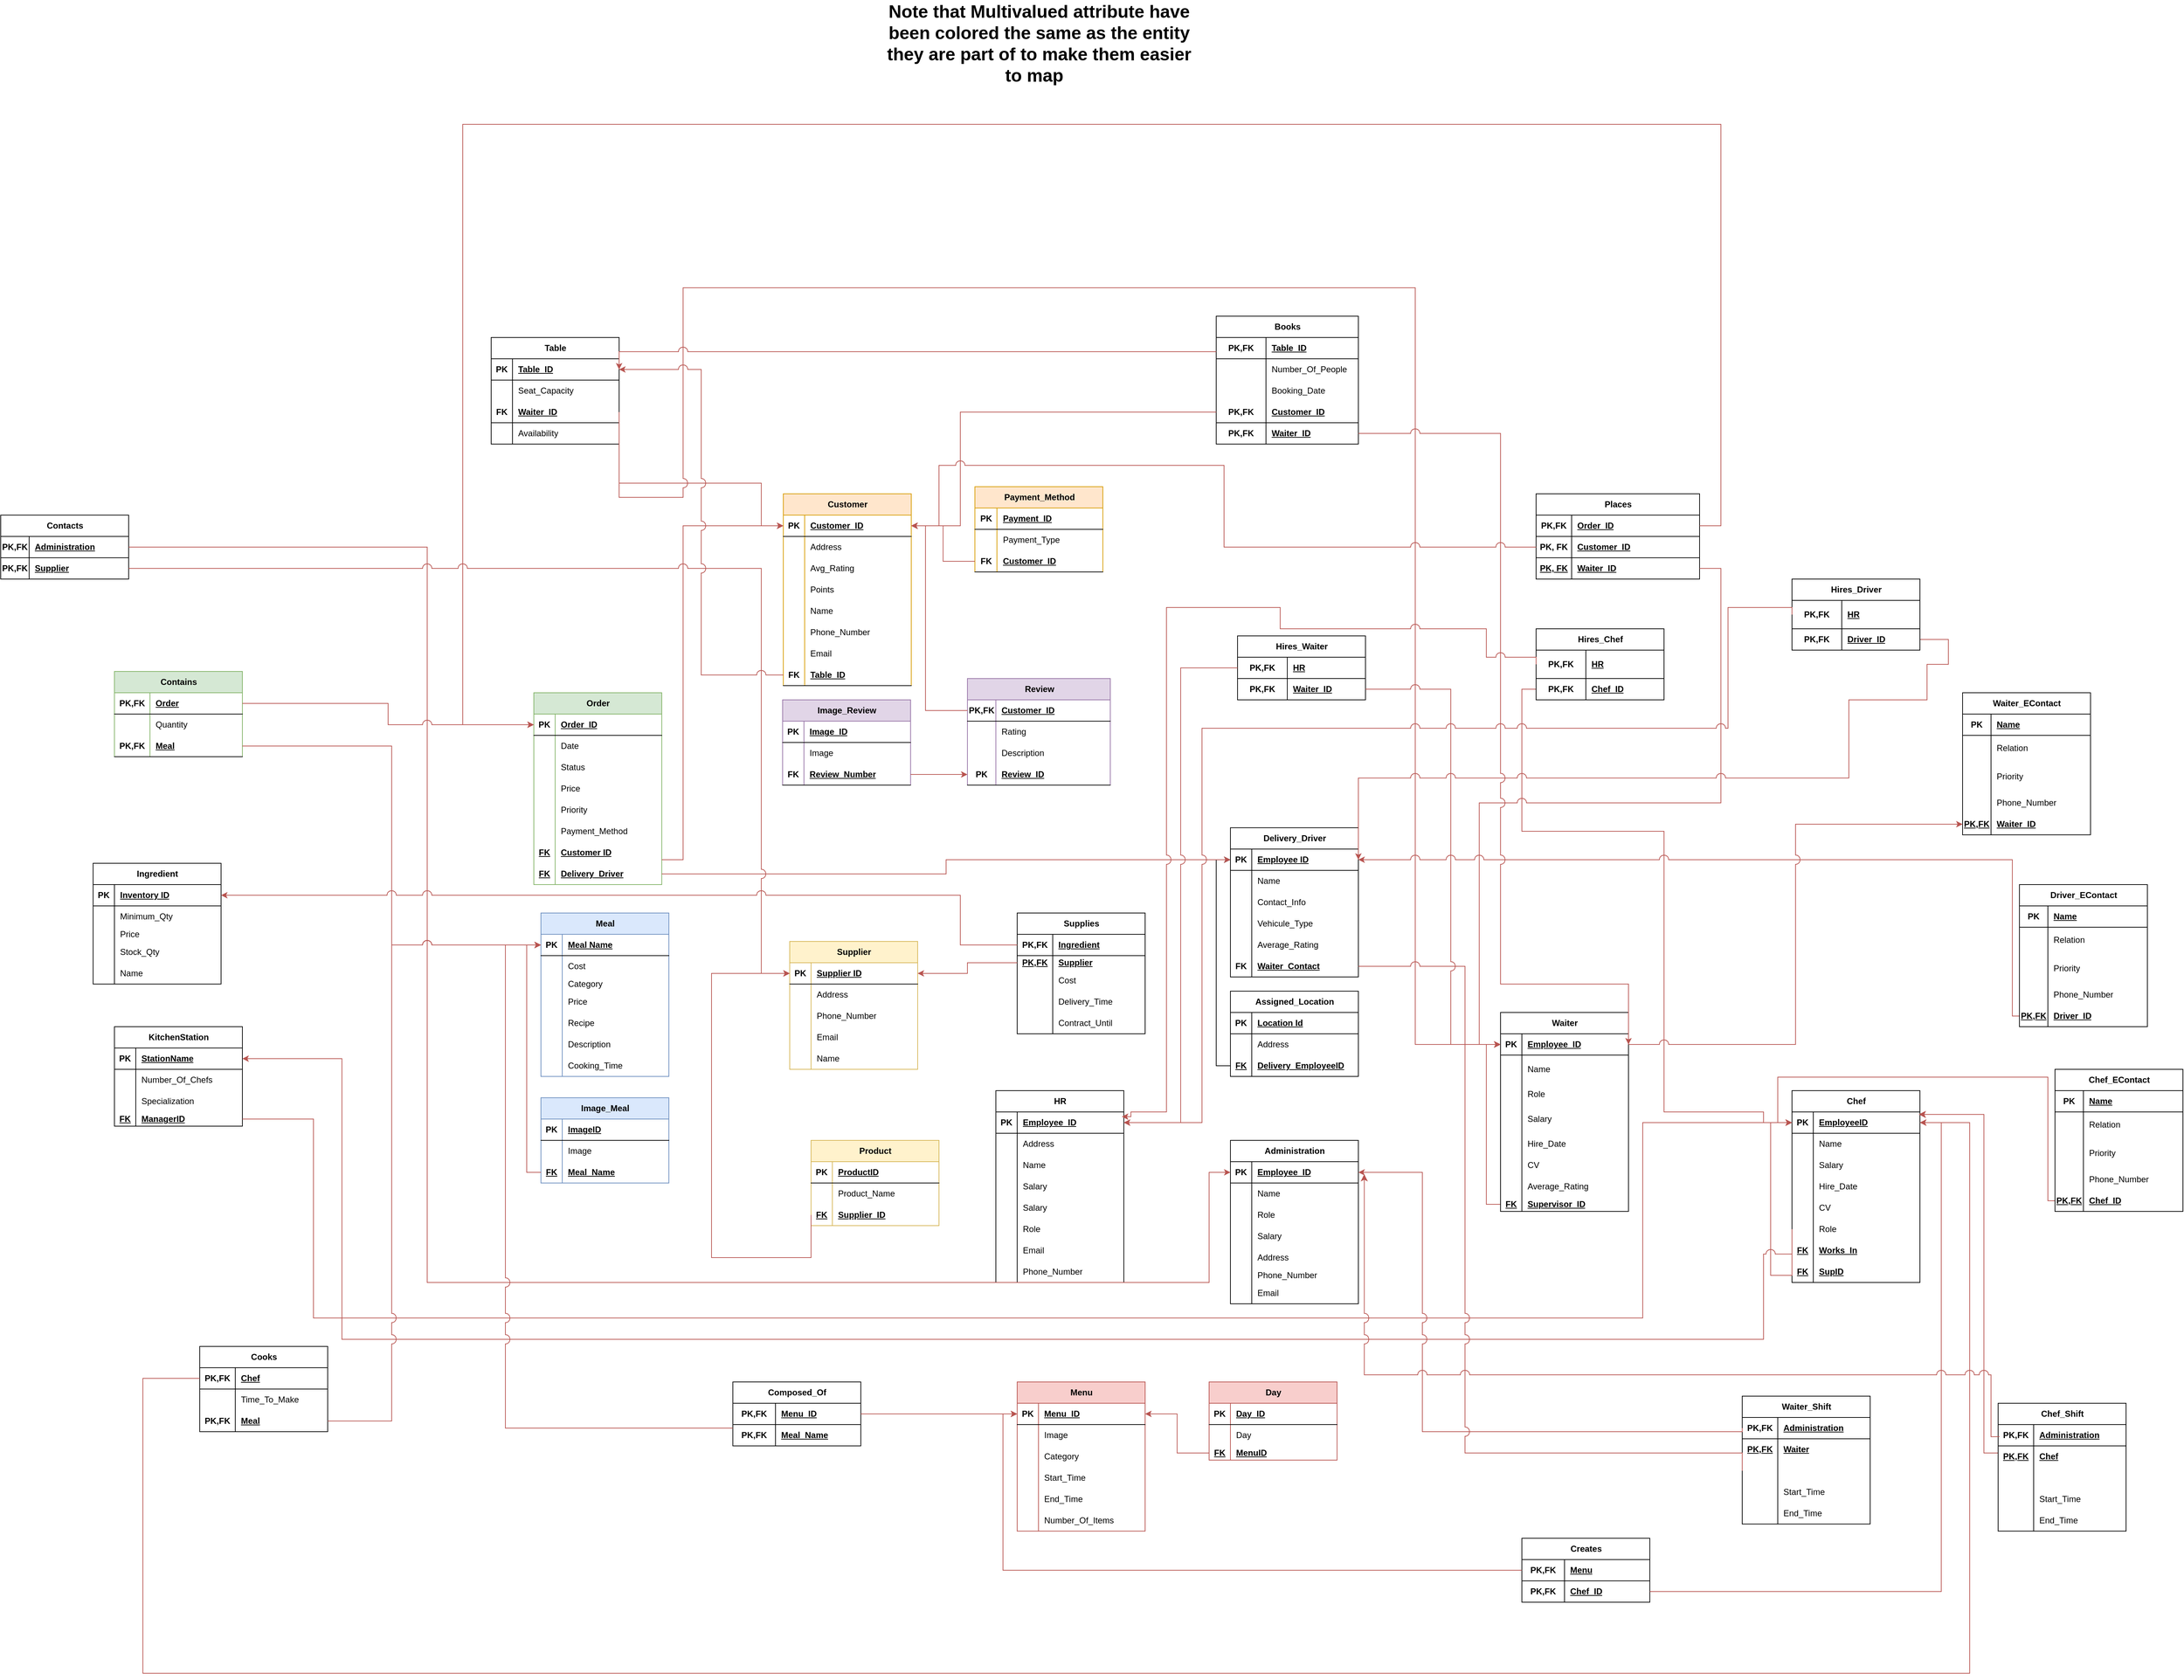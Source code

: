 <mxfile version="24.8.6">
  <diagram name="Page-1" id="MvRbFAjbxlmEhTx3ACe9">
    <mxGraphModel dx="2750" dy="1657" grid="1" gridSize="10" guides="1" tooltips="1" connect="1" arrows="1" fold="1" page="1" pageScale="1" pageWidth="850" pageHeight="1100" math="0" shadow="0">
      <root>
        <mxCell id="0" />
        <mxCell id="1" parent="0" />
        <mxCell id="LQWafQOOsgSIZreObCJd-34" value="Customer" style="shape=table;startSize=30;container=1;collapsible=1;childLayout=tableLayout;fixedRows=1;rowLines=0;fontStyle=1;align=center;resizeLast=1;html=1;fillColor=#ffe6cc;strokeColor=#d79b00;" parent="1" vertex="1">
          <mxGeometry x="-39" y="60" width="180" height="270" as="geometry" />
        </mxCell>
        <mxCell id="LQWafQOOsgSIZreObCJd-35" value="" style="shape=tableRow;horizontal=0;startSize=0;swimlaneHead=0;swimlaneBody=0;fillColor=none;collapsible=0;dropTarget=0;points=[[0,0.5],[1,0.5]];portConstraint=eastwest;top=0;left=0;right=0;bottom=1;" parent="LQWafQOOsgSIZreObCJd-34" vertex="1">
          <mxGeometry y="30" width="180" height="30" as="geometry" />
        </mxCell>
        <mxCell id="LQWafQOOsgSIZreObCJd-36" value="PK" style="shape=partialRectangle;connectable=0;fillColor=none;top=0;left=0;bottom=0;right=0;fontStyle=1;overflow=hidden;whiteSpace=wrap;html=1;" parent="LQWafQOOsgSIZreObCJd-35" vertex="1">
          <mxGeometry width="30" height="30" as="geometry">
            <mxRectangle width="30" height="30" as="alternateBounds" />
          </mxGeometry>
        </mxCell>
        <mxCell id="LQWafQOOsgSIZreObCJd-37" value="Customer_ID" style="shape=partialRectangle;connectable=0;fillColor=none;top=0;left=0;bottom=0;right=0;align=left;spacingLeft=6;fontStyle=5;overflow=hidden;whiteSpace=wrap;html=1;" parent="LQWafQOOsgSIZreObCJd-35" vertex="1">
          <mxGeometry x="30" width="150" height="30" as="geometry">
            <mxRectangle width="150" height="30" as="alternateBounds" />
          </mxGeometry>
        </mxCell>
        <mxCell id="LQWafQOOsgSIZreObCJd-38" value="" style="shape=tableRow;horizontal=0;startSize=0;swimlaneHead=0;swimlaneBody=0;fillColor=none;collapsible=0;dropTarget=0;points=[[0,0.5],[1,0.5]];portConstraint=eastwest;top=0;left=0;right=0;bottom=0;" parent="LQWafQOOsgSIZreObCJd-34" vertex="1">
          <mxGeometry y="60" width="180" height="30" as="geometry" />
        </mxCell>
        <mxCell id="LQWafQOOsgSIZreObCJd-39" value="" style="shape=partialRectangle;connectable=0;fillColor=none;top=0;left=0;bottom=0;right=0;editable=1;overflow=hidden;whiteSpace=wrap;html=1;" parent="LQWafQOOsgSIZreObCJd-38" vertex="1">
          <mxGeometry width="30" height="30" as="geometry">
            <mxRectangle width="30" height="30" as="alternateBounds" />
          </mxGeometry>
        </mxCell>
        <mxCell id="LQWafQOOsgSIZreObCJd-40" value="Address" style="shape=partialRectangle;connectable=0;fillColor=none;top=0;left=0;bottom=0;right=0;align=left;spacingLeft=6;overflow=hidden;whiteSpace=wrap;html=1;" parent="LQWafQOOsgSIZreObCJd-38" vertex="1">
          <mxGeometry x="30" width="150" height="30" as="geometry">
            <mxRectangle width="150" height="30" as="alternateBounds" />
          </mxGeometry>
        </mxCell>
        <mxCell id="LQWafQOOsgSIZreObCJd-41" value="" style="shape=tableRow;horizontal=0;startSize=0;swimlaneHead=0;swimlaneBody=0;fillColor=none;collapsible=0;dropTarget=0;points=[[0,0.5],[1,0.5]];portConstraint=eastwest;top=0;left=0;right=0;bottom=0;" parent="LQWafQOOsgSIZreObCJd-34" vertex="1">
          <mxGeometry y="90" width="180" height="30" as="geometry" />
        </mxCell>
        <mxCell id="LQWafQOOsgSIZreObCJd-42" value="" style="shape=partialRectangle;connectable=0;fillColor=none;top=0;left=0;bottom=0;right=0;editable=1;overflow=hidden;whiteSpace=wrap;html=1;" parent="LQWafQOOsgSIZreObCJd-41" vertex="1">
          <mxGeometry width="30" height="30" as="geometry">
            <mxRectangle width="30" height="30" as="alternateBounds" />
          </mxGeometry>
        </mxCell>
        <mxCell id="LQWafQOOsgSIZreObCJd-43" value="Avg_Rating" style="shape=partialRectangle;connectable=0;fillColor=none;top=0;left=0;bottom=0;right=0;align=left;spacingLeft=6;overflow=hidden;whiteSpace=wrap;html=1;" parent="LQWafQOOsgSIZreObCJd-41" vertex="1">
          <mxGeometry x="30" width="150" height="30" as="geometry">
            <mxRectangle width="150" height="30" as="alternateBounds" />
          </mxGeometry>
        </mxCell>
        <mxCell id="LQWafQOOsgSIZreObCJd-44" value="" style="shape=tableRow;horizontal=0;startSize=0;swimlaneHead=0;swimlaneBody=0;fillColor=none;collapsible=0;dropTarget=0;points=[[0,0.5],[1,0.5]];portConstraint=eastwest;top=0;left=0;right=0;bottom=0;" parent="LQWafQOOsgSIZreObCJd-34" vertex="1">
          <mxGeometry y="120" width="180" height="30" as="geometry" />
        </mxCell>
        <mxCell id="LQWafQOOsgSIZreObCJd-45" value="" style="shape=partialRectangle;connectable=0;fillColor=none;top=0;left=0;bottom=0;right=0;editable=1;overflow=hidden;whiteSpace=wrap;html=1;" parent="LQWafQOOsgSIZreObCJd-44" vertex="1">
          <mxGeometry width="30" height="30" as="geometry">
            <mxRectangle width="30" height="30" as="alternateBounds" />
          </mxGeometry>
        </mxCell>
        <mxCell id="LQWafQOOsgSIZreObCJd-46" value="Points" style="shape=partialRectangle;connectable=0;fillColor=none;top=0;left=0;bottom=0;right=0;align=left;spacingLeft=6;overflow=hidden;whiteSpace=wrap;html=1;" parent="LQWafQOOsgSIZreObCJd-44" vertex="1">
          <mxGeometry x="30" width="150" height="30" as="geometry">
            <mxRectangle width="150" height="30" as="alternateBounds" />
          </mxGeometry>
        </mxCell>
        <mxCell id="LQWafQOOsgSIZreObCJd-47" value="" style="shape=tableRow;horizontal=0;startSize=0;swimlaneHead=0;swimlaneBody=0;fillColor=none;collapsible=0;dropTarget=0;points=[[0,0.5],[1,0.5]];portConstraint=eastwest;top=0;left=0;right=0;bottom=0;" parent="LQWafQOOsgSIZreObCJd-34" vertex="1">
          <mxGeometry y="150" width="180" height="30" as="geometry" />
        </mxCell>
        <mxCell id="LQWafQOOsgSIZreObCJd-48" value="" style="shape=partialRectangle;connectable=0;fillColor=none;top=0;left=0;bottom=0;right=0;editable=1;overflow=hidden;whiteSpace=wrap;html=1;" parent="LQWafQOOsgSIZreObCJd-47" vertex="1">
          <mxGeometry width="30" height="30" as="geometry">
            <mxRectangle width="30" height="30" as="alternateBounds" />
          </mxGeometry>
        </mxCell>
        <mxCell id="LQWafQOOsgSIZreObCJd-49" value="Name" style="shape=partialRectangle;connectable=0;fillColor=none;top=0;left=0;bottom=0;right=0;align=left;spacingLeft=6;overflow=hidden;whiteSpace=wrap;html=1;" parent="LQWafQOOsgSIZreObCJd-47" vertex="1">
          <mxGeometry x="30" width="150" height="30" as="geometry">
            <mxRectangle width="150" height="30" as="alternateBounds" />
          </mxGeometry>
        </mxCell>
        <mxCell id="LQWafQOOsgSIZreObCJd-88" value="" style="shape=tableRow;horizontal=0;startSize=0;swimlaneHead=0;swimlaneBody=0;fillColor=none;collapsible=0;dropTarget=0;points=[[0,0.5],[1,0.5]];portConstraint=eastwest;top=0;left=0;right=0;bottom=0;" parent="LQWafQOOsgSIZreObCJd-34" vertex="1">
          <mxGeometry y="180" width="180" height="30" as="geometry" />
        </mxCell>
        <mxCell id="LQWafQOOsgSIZreObCJd-89" value="" style="shape=partialRectangle;connectable=0;fillColor=none;top=0;left=0;bottom=0;right=0;editable=1;overflow=hidden;whiteSpace=wrap;html=1;" parent="LQWafQOOsgSIZreObCJd-88" vertex="1">
          <mxGeometry width="30" height="30" as="geometry">
            <mxRectangle width="30" height="30" as="alternateBounds" />
          </mxGeometry>
        </mxCell>
        <mxCell id="LQWafQOOsgSIZreObCJd-90" value="Phone_Number" style="shape=partialRectangle;connectable=0;fillColor=none;top=0;left=0;bottom=0;right=0;align=left;spacingLeft=6;overflow=hidden;whiteSpace=wrap;html=1;" parent="LQWafQOOsgSIZreObCJd-88" vertex="1">
          <mxGeometry x="30" width="150" height="30" as="geometry">
            <mxRectangle width="150" height="30" as="alternateBounds" />
          </mxGeometry>
        </mxCell>
        <mxCell id="LQWafQOOsgSIZreObCJd-110" value="" style="shape=tableRow;horizontal=0;startSize=0;swimlaneHead=0;swimlaneBody=0;fillColor=none;collapsible=0;dropTarget=0;points=[[0,0.5],[1,0.5]];portConstraint=eastwest;top=0;left=0;right=0;bottom=0;" parent="LQWafQOOsgSIZreObCJd-34" vertex="1">
          <mxGeometry y="210" width="180" height="30" as="geometry" />
        </mxCell>
        <mxCell id="LQWafQOOsgSIZreObCJd-111" value="" style="shape=partialRectangle;connectable=0;fillColor=none;top=0;left=0;bottom=0;right=0;editable=1;overflow=hidden;whiteSpace=wrap;html=1;" parent="LQWafQOOsgSIZreObCJd-110" vertex="1">
          <mxGeometry width="30" height="30" as="geometry">
            <mxRectangle width="30" height="30" as="alternateBounds" />
          </mxGeometry>
        </mxCell>
        <mxCell id="LQWafQOOsgSIZreObCJd-112" value="Email" style="shape=partialRectangle;connectable=0;fillColor=none;top=0;left=0;bottom=0;right=0;align=left;spacingLeft=6;overflow=hidden;whiteSpace=wrap;html=1;" parent="LQWafQOOsgSIZreObCJd-110" vertex="1">
          <mxGeometry x="30" width="150" height="30" as="geometry">
            <mxRectangle width="150" height="30" as="alternateBounds" />
          </mxGeometry>
        </mxCell>
        <mxCell id="LQWafQOOsgSIZreObCJd-385" value="" style="shape=tableRow;horizontal=0;startSize=0;swimlaneHead=0;swimlaneBody=0;fillColor=none;collapsible=0;dropTarget=0;points=[[0,0.5],[1,0.5]];portConstraint=eastwest;top=0;left=0;right=0;bottom=1;" parent="LQWafQOOsgSIZreObCJd-34" vertex="1">
          <mxGeometry y="240" width="180" height="30" as="geometry" />
        </mxCell>
        <mxCell id="LQWafQOOsgSIZreObCJd-386" value="FK" style="shape=partialRectangle;connectable=0;fillColor=none;top=0;left=0;bottom=0;right=0;fontStyle=1;overflow=hidden;whiteSpace=wrap;html=1;" parent="LQWafQOOsgSIZreObCJd-385" vertex="1">
          <mxGeometry width="30" height="30" as="geometry">
            <mxRectangle width="30" height="30" as="alternateBounds" />
          </mxGeometry>
        </mxCell>
        <mxCell id="LQWafQOOsgSIZreObCJd-387" value="Table_ID" style="shape=partialRectangle;connectable=0;fillColor=none;top=0;left=0;bottom=0;right=0;align=left;spacingLeft=6;fontStyle=5;overflow=hidden;whiteSpace=wrap;html=1;" parent="LQWafQOOsgSIZreObCJd-385" vertex="1">
          <mxGeometry x="30" width="150" height="30" as="geometry">
            <mxRectangle width="150" height="30" as="alternateBounds" />
          </mxGeometry>
        </mxCell>
        <mxCell id="LQWafQOOsgSIZreObCJd-56" value="Payment_Method" style="shape=table;startSize=30;container=1;collapsible=1;childLayout=tableLayout;fixedRows=1;rowLines=0;fontStyle=1;align=center;resizeLast=1;html=1;fillColor=#ffe6cc;strokeColor=#d79b00;" parent="1" vertex="1">
          <mxGeometry x="230.5" y="50" width="180" height="120" as="geometry" />
        </mxCell>
        <mxCell id="LQWafQOOsgSIZreObCJd-57" value="" style="shape=tableRow;horizontal=0;startSize=0;swimlaneHead=0;swimlaneBody=0;fillColor=none;collapsible=0;dropTarget=0;points=[[0,0.5],[1,0.5]];portConstraint=eastwest;top=0;left=0;right=0;bottom=1;" parent="LQWafQOOsgSIZreObCJd-56" vertex="1">
          <mxGeometry y="30" width="180" height="30" as="geometry" />
        </mxCell>
        <mxCell id="LQWafQOOsgSIZreObCJd-58" value="PK" style="shape=partialRectangle;connectable=0;fillColor=none;top=0;left=0;bottom=0;right=0;fontStyle=1;overflow=hidden;whiteSpace=wrap;html=1;" parent="LQWafQOOsgSIZreObCJd-57" vertex="1">
          <mxGeometry width="31" height="30" as="geometry">
            <mxRectangle width="31" height="30" as="alternateBounds" />
          </mxGeometry>
        </mxCell>
        <mxCell id="LQWafQOOsgSIZreObCJd-59" value="Payment_ID" style="shape=partialRectangle;connectable=0;fillColor=none;top=0;left=0;bottom=0;right=0;align=left;spacingLeft=6;fontStyle=5;overflow=hidden;whiteSpace=wrap;html=1;" parent="LQWafQOOsgSIZreObCJd-57" vertex="1">
          <mxGeometry x="31" width="149" height="30" as="geometry">
            <mxRectangle width="149" height="30" as="alternateBounds" />
          </mxGeometry>
        </mxCell>
        <mxCell id="LQWafQOOsgSIZreObCJd-63" value="" style="shape=tableRow;horizontal=0;startSize=0;swimlaneHead=0;swimlaneBody=0;fillColor=none;collapsible=0;dropTarget=0;points=[[0,0.5],[1,0.5]];portConstraint=eastwest;top=0;left=0;right=0;bottom=0;" parent="LQWafQOOsgSIZreObCJd-56" vertex="1">
          <mxGeometry y="60" width="180" height="30" as="geometry" />
        </mxCell>
        <mxCell id="LQWafQOOsgSIZreObCJd-64" value="" style="shape=partialRectangle;connectable=0;fillColor=none;top=0;left=0;bottom=0;right=0;editable=1;overflow=hidden;whiteSpace=wrap;html=1;" parent="LQWafQOOsgSIZreObCJd-63" vertex="1">
          <mxGeometry width="31" height="30" as="geometry">
            <mxRectangle width="31" height="30" as="alternateBounds" />
          </mxGeometry>
        </mxCell>
        <mxCell id="LQWafQOOsgSIZreObCJd-65" value="Payment_Type" style="shape=partialRectangle;connectable=0;fillColor=none;top=0;left=0;bottom=0;right=0;align=left;spacingLeft=6;overflow=hidden;whiteSpace=wrap;html=1;" parent="LQWafQOOsgSIZreObCJd-63" vertex="1">
          <mxGeometry x="31" width="149" height="30" as="geometry">
            <mxRectangle width="149" height="30" as="alternateBounds" />
          </mxGeometry>
        </mxCell>
        <mxCell id="LQWafQOOsgSIZreObCJd-113" value="" style="shape=tableRow;horizontal=0;startSize=0;swimlaneHead=0;swimlaneBody=0;fillColor=none;collapsible=0;dropTarget=0;points=[[0,0.5],[1,0.5]];portConstraint=eastwest;top=0;left=0;right=0;bottom=1;" parent="LQWafQOOsgSIZreObCJd-56" vertex="1">
          <mxGeometry y="90" width="180" height="30" as="geometry" />
        </mxCell>
        <mxCell id="LQWafQOOsgSIZreObCJd-114" value="FK" style="shape=partialRectangle;connectable=0;fillColor=none;top=0;left=0;bottom=0;right=0;fontStyle=1;overflow=hidden;whiteSpace=wrap;html=1;" parent="LQWafQOOsgSIZreObCJd-113" vertex="1">
          <mxGeometry width="31" height="30" as="geometry">
            <mxRectangle width="31" height="30" as="alternateBounds" />
          </mxGeometry>
        </mxCell>
        <mxCell id="LQWafQOOsgSIZreObCJd-115" value="Customer_ID" style="shape=partialRectangle;connectable=0;fillColor=none;top=0;left=0;bottom=0;right=0;align=left;spacingLeft=6;fontStyle=5;overflow=hidden;whiteSpace=wrap;html=1;" parent="LQWafQOOsgSIZreObCJd-113" vertex="1">
          <mxGeometry x="31" width="149" height="30" as="geometry">
            <mxRectangle width="149" height="30" as="alternateBounds" />
          </mxGeometry>
        </mxCell>
        <mxCell id="LQWafQOOsgSIZreObCJd-122" value="Image_Review" style="shape=table;startSize=30;container=1;collapsible=1;childLayout=tableLayout;fixedRows=1;rowLines=0;fontStyle=1;align=center;resizeLast=1;html=1;fillColor=#e1d5e7;strokeColor=#9673a6;" parent="1" vertex="1">
          <mxGeometry x="-40" y="350" width="180" height="120" as="geometry" />
        </mxCell>
        <mxCell id="LQWafQOOsgSIZreObCJd-123" value="" style="shape=tableRow;horizontal=0;startSize=0;swimlaneHead=0;swimlaneBody=0;fillColor=none;collapsible=0;dropTarget=0;points=[[0,0.5],[1,0.5]];portConstraint=eastwest;top=0;left=0;right=0;bottom=1;" parent="LQWafQOOsgSIZreObCJd-122" vertex="1">
          <mxGeometry y="30" width="180" height="30" as="geometry" />
        </mxCell>
        <mxCell id="LQWafQOOsgSIZreObCJd-124" value="PK" style="shape=partialRectangle;connectable=0;fillColor=none;top=0;left=0;bottom=0;right=0;fontStyle=1;overflow=hidden;whiteSpace=wrap;html=1;" parent="LQWafQOOsgSIZreObCJd-123" vertex="1">
          <mxGeometry width="30" height="30" as="geometry">
            <mxRectangle width="30" height="30" as="alternateBounds" />
          </mxGeometry>
        </mxCell>
        <mxCell id="LQWafQOOsgSIZreObCJd-125" value="Image_ID" style="shape=partialRectangle;connectable=0;fillColor=none;top=0;left=0;bottom=0;right=0;align=left;spacingLeft=6;fontStyle=5;overflow=hidden;whiteSpace=wrap;html=1;" parent="LQWafQOOsgSIZreObCJd-123" vertex="1">
          <mxGeometry x="30" width="150" height="30" as="geometry">
            <mxRectangle width="150" height="30" as="alternateBounds" />
          </mxGeometry>
        </mxCell>
        <mxCell id="LQWafQOOsgSIZreObCJd-132" value="" style="shape=tableRow;horizontal=0;startSize=0;swimlaneHead=0;swimlaneBody=0;fillColor=none;collapsible=0;dropTarget=0;points=[[0,0.5],[1,0.5]];portConstraint=eastwest;top=0;left=0;right=0;bottom=0;" parent="LQWafQOOsgSIZreObCJd-122" vertex="1">
          <mxGeometry y="60" width="180" height="30" as="geometry" />
        </mxCell>
        <mxCell id="LQWafQOOsgSIZreObCJd-133" value="" style="shape=partialRectangle;connectable=0;fillColor=none;top=0;left=0;bottom=0;right=0;editable=1;overflow=hidden;whiteSpace=wrap;html=1;" parent="LQWafQOOsgSIZreObCJd-132" vertex="1">
          <mxGeometry width="30" height="30" as="geometry">
            <mxRectangle width="30" height="30" as="alternateBounds" />
          </mxGeometry>
        </mxCell>
        <mxCell id="LQWafQOOsgSIZreObCJd-134" value="Image" style="shape=partialRectangle;connectable=0;fillColor=none;top=0;left=0;bottom=0;right=0;align=left;spacingLeft=6;overflow=hidden;whiteSpace=wrap;html=1;" parent="LQWafQOOsgSIZreObCJd-132" vertex="1">
          <mxGeometry x="30" width="150" height="30" as="geometry">
            <mxRectangle width="150" height="30" as="alternateBounds" />
          </mxGeometry>
        </mxCell>
        <mxCell id="LQWafQOOsgSIZreObCJd-148" value="" style="shape=tableRow;horizontal=0;startSize=0;swimlaneHead=0;swimlaneBody=0;fillColor=none;collapsible=0;dropTarget=0;points=[[0,0.5],[1,0.5]];portConstraint=eastwest;top=0;left=0;right=0;bottom=1;" parent="LQWafQOOsgSIZreObCJd-122" vertex="1">
          <mxGeometry y="90" width="180" height="30" as="geometry" />
        </mxCell>
        <mxCell id="LQWafQOOsgSIZreObCJd-149" value="FK" style="shape=partialRectangle;connectable=0;fillColor=none;top=0;left=0;bottom=0;right=0;fontStyle=1;overflow=hidden;whiteSpace=wrap;html=1;" parent="LQWafQOOsgSIZreObCJd-148" vertex="1">
          <mxGeometry width="30" height="30" as="geometry">
            <mxRectangle width="30" height="30" as="alternateBounds" />
          </mxGeometry>
        </mxCell>
        <mxCell id="LQWafQOOsgSIZreObCJd-150" value="Review_Number" style="shape=partialRectangle;connectable=0;fillColor=none;top=0;left=0;bottom=0;right=0;align=left;spacingLeft=6;fontStyle=5;overflow=hidden;whiteSpace=wrap;html=1;" parent="LQWafQOOsgSIZreObCJd-148" vertex="1">
          <mxGeometry x="30" width="150" height="30" as="geometry">
            <mxRectangle width="150" height="30" as="alternateBounds" />
          </mxGeometry>
        </mxCell>
        <mxCell id="LQWafQOOsgSIZreObCJd-144" style="edgeStyle=orthogonalEdgeStyle;rounded=0;orthogonalLoop=1;jettySize=auto;html=1;exitX=0;exitY=0.5;exitDx=0;exitDy=0;fillColor=#f8cecc;strokeColor=#b85450;" parent="1" source="LQWafQOOsgSIZreObCJd-113" target="LQWafQOOsgSIZreObCJd-35" edge="1">
          <mxGeometry relative="1" as="geometry" />
        </mxCell>
        <mxCell id="LQWafQOOsgSIZreObCJd-151" value="Review" style="shape=table;startSize=30;container=1;collapsible=1;childLayout=tableLayout;fixedRows=1;rowLines=0;fontStyle=1;align=center;resizeLast=1;html=1;fillColor=#e1d5e7;strokeColor=#9673a6;" parent="1" vertex="1">
          <mxGeometry x="220" y="320" width="201" height="150" as="geometry" />
        </mxCell>
        <mxCell id="LQWafQOOsgSIZreObCJd-152" value="" style="shape=tableRow;horizontal=0;startSize=0;swimlaneHead=0;swimlaneBody=0;fillColor=none;collapsible=0;dropTarget=0;points=[[0,0.5],[1,0.5]];portConstraint=eastwest;top=0;left=0;right=0;bottom=1;" parent="LQWafQOOsgSIZreObCJd-151" vertex="1">
          <mxGeometry y="30" width="201" height="30" as="geometry" />
        </mxCell>
        <mxCell id="LQWafQOOsgSIZreObCJd-153" value="PK,FK" style="shape=partialRectangle;connectable=0;fillColor=none;top=0;left=0;bottom=0;right=0;fontStyle=1;overflow=hidden;whiteSpace=wrap;html=1;" parent="LQWafQOOsgSIZreObCJd-152" vertex="1">
          <mxGeometry width="40" height="30" as="geometry">
            <mxRectangle width="40" height="30" as="alternateBounds" />
          </mxGeometry>
        </mxCell>
        <mxCell id="LQWafQOOsgSIZreObCJd-154" value="Customer_ID" style="shape=partialRectangle;connectable=0;fillColor=none;top=0;left=0;bottom=0;right=0;align=left;spacingLeft=6;fontStyle=5;overflow=hidden;whiteSpace=wrap;html=1;" parent="LQWafQOOsgSIZreObCJd-152" vertex="1">
          <mxGeometry x="40" width="161" height="30" as="geometry">
            <mxRectangle width="161" height="30" as="alternateBounds" />
          </mxGeometry>
        </mxCell>
        <mxCell id="LQWafQOOsgSIZreObCJd-155" value="" style="shape=tableRow;horizontal=0;startSize=0;swimlaneHead=0;swimlaneBody=0;fillColor=none;collapsible=0;dropTarget=0;points=[[0,0.5],[1,0.5]];portConstraint=eastwest;top=0;left=0;right=0;bottom=0;" parent="LQWafQOOsgSIZreObCJd-151" vertex="1">
          <mxGeometry y="60" width="201" height="30" as="geometry" />
        </mxCell>
        <mxCell id="LQWafQOOsgSIZreObCJd-156" value="" style="shape=partialRectangle;connectable=0;fillColor=none;top=0;left=0;bottom=0;right=0;editable=1;overflow=hidden;whiteSpace=wrap;html=1;" parent="LQWafQOOsgSIZreObCJd-155" vertex="1">
          <mxGeometry width="40" height="30" as="geometry">
            <mxRectangle width="40" height="30" as="alternateBounds" />
          </mxGeometry>
        </mxCell>
        <mxCell id="LQWafQOOsgSIZreObCJd-157" value="Rating" style="shape=partialRectangle;connectable=0;fillColor=none;top=0;left=0;bottom=0;right=0;align=left;spacingLeft=6;overflow=hidden;whiteSpace=wrap;html=1;" parent="LQWafQOOsgSIZreObCJd-155" vertex="1">
          <mxGeometry x="40" width="161" height="30" as="geometry">
            <mxRectangle width="161" height="30" as="alternateBounds" />
          </mxGeometry>
        </mxCell>
        <mxCell id="LQWafQOOsgSIZreObCJd-158" value="" style="shape=tableRow;horizontal=0;startSize=0;swimlaneHead=0;swimlaneBody=0;fillColor=none;collapsible=0;dropTarget=0;points=[[0,0.5],[1,0.5]];portConstraint=eastwest;top=0;left=0;right=0;bottom=0;" parent="LQWafQOOsgSIZreObCJd-151" vertex="1">
          <mxGeometry y="90" width="201" height="30" as="geometry" />
        </mxCell>
        <mxCell id="LQWafQOOsgSIZreObCJd-159" value="" style="shape=partialRectangle;connectable=0;fillColor=none;top=0;left=0;bottom=0;right=0;editable=1;overflow=hidden;whiteSpace=wrap;html=1;" parent="LQWafQOOsgSIZreObCJd-158" vertex="1">
          <mxGeometry width="40" height="30" as="geometry">
            <mxRectangle width="40" height="30" as="alternateBounds" />
          </mxGeometry>
        </mxCell>
        <mxCell id="LQWafQOOsgSIZreObCJd-160" value="Description" style="shape=partialRectangle;connectable=0;fillColor=none;top=0;left=0;bottom=0;right=0;align=left;spacingLeft=6;overflow=hidden;whiteSpace=wrap;html=1;" parent="LQWafQOOsgSIZreObCJd-158" vertex="1">
          <mxGeometry x="40" width="161" height="30" as="geometry">
            <mxRectangle width="161" height="30" as="alternateBounds" />
          </mxGeometry>
        </mxCell>
        <mxCell id="LQWafQOOsgSIZreObCJd-173" value="" style="shape=tableRow;horizontal=0;startSize=0;swimlaneHead=0;swimlaneBody=0;fillColor=none;collapsible=0;dropTarget=0;points=[[0,0.5],[1,0.5]];portConstraint=eastwest;top=0;left=0;right=0;bottom=1;" parent="LQWafQOOsgSIZreObCJd-151" vertex="1">
          <mxGeometry y="120" width="201" height="30" as="geometry" />
        </mxCell>
        <mxCell id="LQWafQOOsgSIZreObCJd-174" value="PK" style="shape=partialRectangle;connectable=0;fillColor=none;top=0;left=0;bottom=0;right=0;fontStyle=1;overflow=hidden;whiteSpace=wrap;html=1;" parent="LQWafQOOsgSIZreObCJd-173" vertex="1">
          <mxGeometry width="40" height="30" as="geometry">
            <mxRectangle width="40" height="30" as="alternateBounds" />
          </mxGeometry>
        </mxCell>
        <mxCell id="LQWafQOOsgSIZreObCJd-175" value="Review_ID" style="shape=partialRectangle;connectable=0;fillColor=none;top=0;left=0;bottom=0;right=0;align=left;spacingLeft=6;fontStyle=5;overflow=hidden;whiteSpace=wrap;html=1;" parent="LQWafQOOsgSIZreObCJd-173" vertex="1">
          <mxGeometry x="40" width="161" height="30" as="geometry">
            <mxRectangle width="161" height="30" as="alternateBounds" />
          </mxGeometry>
        </mxCell>
        <mxCell id="LQWafQOOsgSIZreObCJd-176" style="edgeStyle=orthogonalEdgeStyle;rounded=0;orthogonalLoop=1;jettySize=auto;html=1;exitX=0;exitY=0.5;exitDx=0;exitDy=0;entryX=1;entryY=0.5;entryDx=0;entryDy=0;fillColor=#f8cecc;strokeColor=#b85450;" parent="1" source="LQWafQOOsgSIZreObCJd-152" target="LQWafQOOsgSIZreObCJd-35" edge="1">
          <mxGeometry relative="1" as="geometry">
            <Array as="points">
              <mxPoint x="161" y="365" />
              <mxPoint x="161" y="105" />
            </Array>
          </mxGeometry>
        </mxCell>
        <mxCell id="LQWafQOOsgSIZreObCJd-177" style="edgeStyle=orthogonalEdgeStyle;rounded=0;orthogonalLoop=1;jettySize=auto;html=1;exitX=1;exitY=0.5;exitDx=0;exitDy=0;entryX=0;entryY=0.5;entryDx=0;entryDy=0;fillColor=#f8cecc;strokeColor=#b85450;jumpStyle=arc;jumpSize=13;" parent="1" source="LQWafQOOsgSIZreObCJd-148" target="LQWafQOOsgSIZreObCJd-173" edge="1">
          <mxGeometry relative="1" as="geometry">
            <mxPoint x="220" y="490" as="targetPoint" />
          </mxGeometry>
        </mxCell>
        <mxCell id="LQWafQOOsgSIZreObCJd-178" value="Table" style="shape=table;startSize=30;container=1;collapsible=1;childLayout=tableLayout;fixedRows=1;rowLines=0;fontStyle=1;align=center;resizeLast=1;html=1;" parent="1" vertex="1">
          <mxGeometry x="-450" y="-160" width="180" height="150" as="geometry" />
        </mxCell>
        <mxCell id="LQWafQOOsgSIZreObCJd-179" value="" style="shape=tableRow;horizontal=0;startSize=0;swimlaneHead=0;swimlaneBody=0;fillColor=none;collapsible=0;dropTarget=0;points=[[0,0.5],[1,0.5]];portConstraint=eastwest;top=0;left=0;right=0;bottom=1;" parent="LQWafQOOsgSIZreObCJd-178" vertex="1">
          <mxGeometry y="30" width="180" height="30" as="geometry" />
        </mxCell>
        <mxCell id="LQWafQOOsgSIZreObCJd-180" value="PK" style="shape=partialRectangle;connectable=0;fillColor=none;top=0;left=0;bottom=0;right=0;fontStyle=1;overflow=hidden;whiteSpace=wrap;html=1;" parent="LQWafQOOsgSIZreObCJd-179" vertex="1">
          <mxGeometry width="30" height="30" as="geometry">
            <mxRectangle width="30" height="30" as="alternateBounds" />
          </mxGeometry>
        </mxCell>
        <mxCell id="LQWafQOOsgSIZreObCJd-181" value="Table_ID" style="shape=partialRectangle;connectable=0;fillColor=none;top=0;left=0;bottom=0;right=0;align=left;spacingLeft=6;fontStyle=5;overflow=hidden;whiteSpace=wrap;html=1;" parent="LQWafQOOsgSIZreObCJd-179" vertex="1">
          <mxGeometry x="30" width="150" height="30" as="geometry">
            <mxRectangle width="150" height="30" as="alternateBounds" />
          </mxGeometry>
        </mxCell>
        <mxCell id="LQWafQOOsgSIZreObCJd-182" value="" style="shape=tableRow;horizontal=0;startSize=0;swimlaneHead=0;swimlaneBody=0;fillColor=none;collapsible=0;dropTarget=0;points=[[0,0.5],[1,0.5]];portConstraint=eastwest;top=0;left=0;right=0;bottom=0;" parent="LQWafQOOsgSIZreObCJd-178" vertex="1">
          <mxGeometry y="60" width="180" height="30" as="geometry" />
        </mxCell>
        <mxCell id="LQWafQOOsgSIZreObCJd-183" value="" style="shape=partialRectangle;connectable=0;fillColor=none;top=0;left=0;bottom=0;right=0;editable=1;overflow=hidden;whiteSpace=wrap;html=1;" parent="LQWafQOOsgSIZreObCJd-182" vertex="1">
          <mxGeometry width="30" height="30" as="geometry">
            <mxRectangle width="30" height="30" as="alternateBounds" />
          </mxGeometry>
        </mxCell>
        <mxCell id="LQWafQOOsgSIZreObCJd-184" value="Seat_Capacity" style="shape=partialRectangle;connectable=0;fillColor=none;top=0;left=0;bottom=0;right=0;align=left;spacingLeft=6;overflow=hidden;whiteSpace=wrap;html=1;" parent="LQWafQOOsgSIZreObCJd-182" vertex="1">
          <mxGeometry x="30" width="150" height="30" as="geometry">
            <mxRectangle width="150" height="30" as="alternateBounds" />
          </mxGeometry>
        </mxCell>
        <mxCell id="KNDPHdGSkkYCiyTvmJEO-27" value="" style="shape=tableRow;horizontal=0;startSize=0;swimlaneHead=0;swimlaneBody=0;fillColor=none;collapsible=0;dropTarget=0;points=[[0,0.5],[1,0.5]];portConstraint=eastwest;top=0;left=0;right=0;bottom=1;" parent="LQWafQOOsgSIZreObCJd-178" vertex="1">
          <mxGeometry y="90" width="180" height="30" as="geometry" />
        </mxCell>
        <mxCell id="KNDPHdGSkkYCiyTvmJEO-28" value="FK" style="shape=partialRectangle;connectable=0;fillColor=none;top=0;left=0;bottom=0;right=0;fontStyle=1;overflow=hidden;whiteSpace=wrap;html=1;" parent="KNDPHdGSkkYCiyTvmJEO-27" vertex="1">
          <mxGeometry width="30" height="30" as="geometry">
            <mxRectangle width="30" height="30" as="alternateBounds" />
          </mxGeometry>
        </mxCell>
        <mxCell id="KNDPHdGSkkYCiyTvmJEO-29" value="Waiter_ID" style="shape=partialRectangle;connectable=0;fillColor=none;top=0;left=0;bottom=0;right=0;align=left;spacingLeft=6;fontStyle=5;overflow=hidden;whiteSpace=wrap;html=1;" parent="KNDPHdGSkkYCiyTvmJEO-27" vertex="1">
          <mxGeometry x="30" width="150" height="30" as="geometry">
            <mxRectangle width="150" height="30" as="alternateBounds" />
          </mxGeometry>
        </mxCell>
        <mxCell id="0TxUGcKk6nh9ytELp0UB-1" value="" style="shape=tableRow;horizontal=0;startSize=0;swimlaneHead=0;swimlaneBody=0;fillColor=none;collapsible=0;dropTarget=0;points=[[0,0.5],[1,0.5]];portConstraint=eastwest;top=0;left=0;right=0;bottom=0;" vertex="1" parent="LQWafQOOsgSIZreObCJd-178">
          <mxGeometry y="120" width="180" height="30" as="geometry" />
        </mxCell>
        <mxCell id="0TxUGcKk6nh9ytELp0UB-2" value="" style="shape=partialRectangle;connectable=0;fillColor=none;top=0;left=0;bottom=0;right=0;editable=1;overflow=hidden;whiteSpace=wrap;html=1;" vertex="1" parent="0TxUGcKk6nh9ytELp0UB-1">
          <mxGeometry width="30" height="30" as="geometry">
            <mxRectangle width="30" height="30" as="alternateBounds" />
          </mxGeometry>
        </mxCell>
        <mxCell id="0TxUGcKk6nh9ytELp0UB-3" value="Availability" style="shape=partialRectangle;connectable=0;fillColor=none;top=0;left=0;bottom=0;right=0;align=left;spacingLeft=6;overflow=hidden;whiteSpace=wrap;html=1;" vertex="1" parent="0TxUGcKk6nh9ytELp0UB-1">
          <mxGeometry x="30" width="150" height="30" as="geometry">
            <mxRectangle width="150" height="30" as="alternateBounds" />
          </mxGeometry>
        </mxCell>
        <mxCell id="KNDPHdGSkkYCiyTvmJEO-1" style="edgeStyle=orthogonalEdgeStyle;rounded=0;orthogonalLoop=1;jettySize=auto;html=1;entryX=0;entryY=0.5;entryDx=0;entryDy=0;fillColor=#f8cecc;strokeColor=#b85450;jumpStyle=arc;jumpSize=13;" parent="1" source="LQWafQOOsgSIZreObCJd-414" target="LQWafQOOsgSIZreObCJd-390" edge="1">
          <mxGeometry relative="1" as="geometry" />
        </mxCell>
        <mxCell id="LQWafQOOsgSIZreObCJd-200" value="Order" style="shape=table;startSize=30;container=1;collapsible=1;childLayout=tableLayout;fixedRows=1;rowLines=0;fontStyle=1;align=center;resizeLast=1;html=1;fillColor=#d5e8d4;strokeColor=#82b366;" parent="1" vertex="1">
          <mxGeometry x="-390" y="340" width="180" height="270" as="geometry" />
        </mxCell>
        <mxCell id="LQWafQOOsgSIZreObCJd-201" value="" style="shape=tableRow;horizontal=0;startSize=0;swimlaneHead=0;swimlaneBody=0;fillColor=none;collapsible=0;dropTarget=0;points=[[0,0.5],[1,0.5]];portConstraint=eastwest;top=0;left=0;right=0;bottom=1;" parent="LQWafQOOsgSIZreObCJd-200" vertex="1">
          <mxGeometry y="30" width="180" height="30" as="geometry" />
        </mxCell>
        <mxCell id="LQWafQOOsgSIZreObCJd-202" value="PK" style="shape=partialRectangle;connectable=0;fillColor=none;top=0;left=0;bottom=0;right=0;fontStyle=1;overflow=hidden;whiteSpace=wrap;html=1;" parent="LQWafQOOsgSIZreObCJd-201" vertex="1">
          <mxGeometry width="30" height="30" as="geometry">
            <mxRectangle width="30" height="30" as="alternateBounds" />
          </mxGeometry>
        </mxCell>
        <mxCell id="LQWafQOOsgSIZreObCJd-203" value="Order_ID" style="shape=partialRectangle;connectable=0;fillColor=none;top=0;left=0;bottom=0;right=0;align=left;spacingLeft=6;fontStyle=5;overflow=hidden;whiteSpace=wrap;html=1;" parent="LQWafQOOsgSIZreObCJd-201" vertex="1">
          <mxGeometry x="30" width="150" height="30" as="geometry">
            <mxRectangle width="150" height="30" as="alternateBounds" />
          </mxGeometry>
        </mxCell>
        <mxCell id="LQWafQOOsgSIZreObCJd-204" value="" style="shape=tableRow;horizontal=0;startSize=0;swimlaneHead=0;swimlaneBody=0;fillColor=none;collapsible=0;dropTarget=0;points=[[0,0.5],[1,0.5]];portConstraint=eastwest;top=0;left=0;right=0;bottom=0;" parent="LQWafQOOsgSIZreObCJd-200" vertex="1">
          <mxGeometry y="60" width="180" height="30" as="geometry" />
        </mxCell>
        <mxCell id="LQWafQOOsgSIZreObCJd-205" value="" style="shape=partialRectangle;connectable=0;fillColor=none;top=0;left=0;bottom=0;right=0;editable=1;overflow=hidden;whiteSpace=wrap;html=1;" parent="LQWafQOOsgSIZreObCJd-204" vertex="1">
          <mxGeometry width="30" height="30" as="geometry">
            <mxRectangle width="30" height="30" as="alternateBounds" />
          </mxGeometry>
        </mxCell>
        <mxCell id="LQWafQOOsgSIZreObCJd-206" value="Date" style="shape=partialRectangle;connectable=0;fillColor=none;top=0;left=0;bottom=0;right=0;align=left;spacingLeft=6;overflow=hidden;whiteSpace=wrap;html=1;" parent="LQWafQOOsgSIZreObCJd-204" vertex="1">
          <mxGeometry x="30" width="150" height="30" as="geometry">
            <mxRectangle width="150" height="30" as="alternateBounds" />
          </mxGeometry>
        </mxCell>
        <mxCell id="LQWafQOOsgSIZreObCJd-207" value="" style="shape=tableRow;horizontal=0;startSize=0;swimlaneHead=0;swimlaneBody=0;fillColor=none;collapsible=0;dropTarget=0;points=[[0,0.5],[1,0.5]];portConstraint=eastwest;top=0;left=0;right=0;bottom=0;" parent="LQWafQOOsgSIZreObCJd-200" vertex="1">
          <mxGeometry y="90" width="180" height="30" as="geometry" />
        </mxCell>
        <mxCell id="LQWafQOOsgSIZreObCJd-208" value="" style="shape=partialRectangle;connectable=0;fillColor=none;top=0;left=0;bottom=0;right=0;editable=1;overflow=hidden;whiteSpace=wrap;html=1;" parent="LQWafQOOsgSIZreObCJd-207" vertex="1">
          <mxGeometry width="30" height="30" as="geometry">
            <mxRectangle width="30" height="30" as="alternateBounds" />
          </mxGeometry>
        </mxCell>
        <mxCell id="LQWafQOOsgSIZreObCJd-209" value="Status" style="shape=partialRectangle;connectable=0;fillColor=none;top=0;left=0;bottom=0;right=0;align=left;spacingLeft=6;overflow=hidden;whiteSpace=wrap;html=1;" parent="LQWafQOOsgSIZreObCJd-207" vertex="1">
          <mxGeometry x="30" width="150" height="30" as="geometry">
            <mxRectangle width="150" height="30" as="alternateBounds" />
          </mxGeometry>
        </mxCell>
        <mxCell id="LQWafQOOsgSIZreObCJd-210" value="" style="shape=tableRow;horizontal=0;startSize=0;swimlaneHead=0;swimlaneBody=0;fillColor=none;collapsible=0;dropTarget=0;points=[[0,0.5],[1,0.5]];portConstraint=eastwest;top=0;left=0;right=0;bottom=0;" parent="LQWafQOOsgSIZreObCJd-200" vertex="1">
          <mxGeometry y="120" width="180" height="30" as="geometry" />
        </mxCell>
        <mxCell id="LQWafQOOsgSIZreObCJd-211" value="" style="shape=partialRectangle;connectable=0;fillColor=none;top=0;left=0;bottom=0;right=0;editable=1;overflow=hidden;whiteSpace=wrap;html=1;" parent="LQWafQOOsgSIZreObCJd-210" vertex="1">
          <mxGeometry width="30" height="30" as="geometry">
            <mxRectangle width="30" height="30" as="alternateBounds" />
          </mxGeometry>
        </mxCell>
        <mxCell id="LQWafQOOsgSIZreObCJd-212" value="Price" style="shape=partialRectangle;connectable=0;fillColor=none;top=0;left=0;bottom=0;right=0;align=left;spacingLeft=6;overflow=hidden;whiteSpace=wrap;html=1;" parent="LQWafQOOsgSIZreObCJd-210" vertex="1">
          <mxGeometry x="30" width="150" height="30" as="geometry">
            <mxRectangle width="150" height="30" as="alternateBounds" />
          </mxGeometry>
        </mxCell>
        <mxCell id="LQWafQOOsgSIZreObCJd-213" value="" style="shape=tableRow;horizontal=0;startSize=0;swimlaneHead=0;swimlaneBody=0;fillColor=none;collapsible=0;dropTarget=0;points=[[0,0.5],[1,0.5]];portConstraint=eastwest;top=0;left=0;right=0;bottom=0;" parent="LQWafQOOsgSIZreObCJd-200" vertex="1">
          <mxGeometry y="150" width="180" height="30" as="geometry" />
        </mxCell>
        <mxCell id="LQWafQOOsgSIZreObCJd-214" value="" style="shape=partialRectangle;connectable=0;fillColor=none;top=0;left=0;bottom=0;right=0;editable=1;overflow=hidden;whiteSpace=wrap;html=1;" parent="LQWafQOOsgSIZreObCJd-213" vertex="1">
          <mxGeometry width="30" height="30" as="geometry">
            <mxRectangle width="30" height="30" as="alternateBounds" />
          </mxGeometry>
        </mxCell>
        <mxCell id="LQWafQOOsgSIZreObCJd-215" value="Priority" style="shape=partialRectangle;connectable=0;fillColor=none;top=0;left=0;bottom=0;right=0;align=left;spacingLeft=6;overflow=hidden;whiteSpace=wrap;html=1;" parent="LQWafQOOsgSIZreObCJd-213" vertex="1">
          <mxGeometry x="30" width="150" height="30" as="geometry">
            <mxRectangle width="150" height="30" as="alternateBounds" />
          </mxGeometry>
        </mxCell>
        <mxCell id="KNDPHdGSkkYCiyTvmJEO-7" value="" style="shape=tableRow;horizontal=0;startSize=0;swimlaneHead=0;swimlaneBody=0;fillColor=none;collapsible=0;dropTarget=0;points=[[0,0.5],[1,0.5]];portConstraint=eastwest;top=0;left=0;right=0;bottom=0;" parent="LQWafQOOsgSIZreObCJd-200" vertex="1">
          <mxGeometry y="180" width="180" height="30" as="geometry" />
        </mxCell>
        <mxCell id="KNDPHdGSkkYCiyTvmJEO-8" value="" style="shape=partialRectangle;connectable=0;fillColor=none;top=0;left=0;bottom=0;right=0;editable=1;overflow=hidden;whiteSpace=wrap;html=1;" parent="KNDPHdGSkkYCiyTvmJEO-7" vertex="1">
          <mxGeometry width="30" height="30" as="geometry">
            <mxRectangle width="30" height="30" as="alternateBounds" />
          </mxGeometry>
        </mxCell>
        <mxCell id="KNDPHdGSkkYCiyTvmJEO-9" value="Payment_Method" style="shape=partialRectangle;connectable=0;fillColor=none;top=0;left=0;bottom=0;right=0;align=left;spacingLeft=6;overflow=hidden;whiteSpace=wrap;html=1;" parent="KNDPHdGSkkYCiyTvmJEO-7" vertex="1">
          <mxGeometry x="30" width="150" height="30" as="geometry">
            <mxRectangle width="150" height="30" as="alternateBounds" />
          </mxGeometry>
        </mxCell>
        <mxCell id="KNDPHdGSkkYCiyTvmJEO-13" value="" style="shape=tableRow;horizontal=0;startSize=0;swimlaneHead=0;swimlaneBody=0;fillColor=none;collapsible=0;dropTarget=0;points=[[0,0.5],[1,0.5]];portConstraint=eastwest;top=0;left=0;right=0;bottom=0;" parent="LQWafQOOsgSIZreObCJd-200" vertex="1">
          <mxGeometry y="210" width="180" height="30" as="geometry" />
        </mxCell>
        <mxCell id="KNDPHdGSkkYCiyTvmJEO-14" value="&lt;b&gt;&lt;u&gt;FK&lt;/u&gt;&lt;/b&gt;" style="shape=partialRectangle;connectable=0;fillColor=none;top=0;left=0;bottom=0;right=0;editable=1;overflow=hidden;whiteSpace=wrap;html=1;" parent="KNDPHdGSkkYCiyTvmJEO-13" vertex="1">
          <mxGeometry width="30" height="30" as="geometry">
            <mxRectangle width="30" height="30" as="alternateBounds" />
          </mxGeometry>
        </mxCell>
        <mxCell id="KNDPHdGSkkYCiyTvmJEO-15" value="&lt;b&gt;&lt;u&gt;Customer ID&lt;/u&gt;&lt;/b&gt;" style="shape=partialRectangle;connectable=0;fillColor=none;top=0;left=0;bottom=0;right=0;align=left;spacingLeft=6;overflow=hidden;whiteSpace=wrap;html=1;" parent="KNDPHdGSkkYCiyTvmJEO-13" vertex="1">
          <mxGeometry x="30" width="150" height="30" as="geometry">
            <mxRectangle width="150" height="30" as="alternateBounds" />
          </mxGeometry>
        </mxCell>
        <mxCell id="KNDPHdGSkkYCiyTvmJEO-10" value="" style="shape=tableRow;horizontal=0;startSize=0;swimlaneHead=0;swimlaneBody=0;fillColor=none;collapsible=0;dropTarget=0;points=[[0,0.5],[1,0.5]];portConstraint=eastwest;top=0;left=0;right=0;bottom=0;" parent="LQWafQOOsgSIZreObCJd-200" vertex="1">
          <mxGeometry y="240" width="180" height="30" as="geometry" />
        </mxCell>
        <mxCell id="KNDPHdGSkkYCiyTvmJEO-11" value="&lt;b&gt;&lt;u&gt;FK&lt;/u&gt;&lt;/b&gt;" style="shape=partialRectangle;connectable=0;fillColor=none;top=0;left=0;bottom=0;right=0;editable=1;overflow=hidden;whiteSpace=wrap;html=1;" parent="KNDPHdGSkkYCiyTvmJEO-10" vertex="1">
          <mxGeometry width="30" height="30" as="geometry">
            <mxRectangle width="30" height="30" as="alternateBounds" />
          </mxGeometry>
        </mxCell>
        <mxCell id="KNDPHdGSkkYCiyTvmJEO-12" value="&lt;b&gt;&lt;u&gt;Delivery_Driver&lt;/u&gt;&lt;/b&gt;" style="shape=partialRectangle;connectable=0;fillColor=none;top=0;left=0;bottom=0;right=0;align=left;spacingLeft=6;overflow=hidden;whiteSpace=wrap;html=1;" parent="KNDPHdGSkkYCiyTvmJEO-10" vertex="1">
          <mxGeometry x="30" width="150" height="30" as="geometry">
            <mxRectangle width="150" height="30" as="alternateBounds" />
          </mxGeometry>
        </mxCell>
        <mxCell id="LQWafQOOsgSIZreObCJd-219" value="Ingredient" style="shape=table;startSize=30;container=1;collapsible=1;childLayout=tableLayout;fixedRows=1;rowLines=0;fontStyle=1;align=center;resizeLast=1;html=1;" parent="1" vertex="1">
          <mxGeometry x="-1010" y="580" width="180" height="170" as="geometry" />
        </mxCell>
        <mxCell id="LQWafQOOsgSIZreObCJd-220" value="" style="shape=tableRow;horizontal=0;startSize=0;swimlaneHead=0;swimlaneBody=0;fillColor=none;collapsible=0;dropTarget=0;points=[[0,0.5],[1,0.5]];portConstraint=eastwest;top=0;left=0;right=0;bottom=1;" parent="LQWafQOOsgSIZreObCJd-219" vertex="1">
          <mxGeometry y="30" width="180" height="30" as="geometry" />
        </mxCell>
        <mxCell id="LQWafQOOsgSIZreObCJd-221" value="PK" style="shape=partialRectangle;connectable=0;fillColor=none;top=0;left=0;bottom=0;right=0;fontStyle=1;overflow=hidden;whiteSpace=wrap;html=1;" parent="LQWafQOOsgSIZreObCJd-220" vertex="1">
          <mxGeometry width="30" height="30" as="geometry">
            <mxRectangle width="30" height="30" as="alternateBounds" />
          </mxGeometry>
        </mxCell>
        <mxCell id="LQWafQOOsgSIZreObCJd-222" value="Inventory ID" style="shape=partialRectangle;connectable=0;fillColor=none;top=0;left=0;bottom=0;right=0;align=left;spacingLeft=6;fontStyle=5;overflow=hidden;whiteSpace=wrap;html=1;" parent="LQWafQOOsgSIZreObCJd-220" vertex="1">
          <mxGeometry x="30" width="150" height="30" as="geometry">
            <mxRectangle width="150" height="30" as="alternateBounds" />
          </mxGeometry>
        </mxCell>
        <mxCell id="LQWafQOOsgSIZreObCJd-223" value="" style="shape=tableRow;horizontal=0;startSize=0;swimlaneHead=0;swimlaneBody=0;fillColor=none;collapsible=0;dropTarget=0;points=[[0,0.5],[1,0.5]];portConstraint=eastwest;top=0;left=0;right=0;bottom=0;" parent="LQWafQOOsgSIZreObCJd-219" vertex="1">
          <mxGeometry y="60" width="180" height="30" as="geometry" />
        </mxCell>
        <mxCell id="LQWafQOOsgSIZreObCJd-224" value="" style="shape=partialRectangle;connectable=0;fillColor=none;top=0;left=0;bottom=0;right=0;editable=1;overflow=hidden;whiteSpace=wrap;html=1;" parent="LQWafQOOsgSIZreObCJd-223" vertex="1">
          <mxGeometry width="30" height="30" as="geometry">
            <mxRectangle width="30" height="30" as="alternateBounds" />
          </mxGeometry>
        </mxCell>
        <mxCell id="LQWafQOOsgSIZreObCJd-225" value="Minimum_Qty" style="shape=partialRectangle;connectable=0;fillColor=none;top=0;left=0;bottom=0;right=0;align=left;spacingLeft=6;overflow=hidden;whiteSpace=wrap;html=1;" parent="LQWafQOOsgSIZreObCJd-223" vertex="1">
          <mxGeometry x="30" width="150" height="30" as="geometry">
            <mxRectangle width="150" height="30" as="alternateBounds" />
          </mxGeometry>
        </mxCell>
        <mxCell id="LQWafQOOsgSIZreObCJd-226" value="" style="shape=tableRow;horizontal=0;startSize=0;swimlaneHead=0;swimlaneBody=0;fillColor=none;collapsible=0;dropTarget=0;points=[[0,0.5],[1,0.5]];portConstraint=eastwest;top=0;left=0;right=0;bottom=0;" parent="LQWafQOOsgSIZreObCJd-219" vertex="1">
          <mxGeometry y="90" width="180" height="20" as="geometry" />
        </mxCell>
        <mxCell id="LQWafQOOsgSIZreObCJd-227" value="" style="shape=partialRectangle;connectable=0;fillColor=none;top=0;left=0;bottom=0;right=0;editable=1;overflow=hidden;whiteSpace=wrap;html=1;" parent="LQWafQOOsgSIZreObCJd-226" vertex="1">
          <mxGeometry width="30" height="20" as="geometry">
            <mxRectangle width="30" height="20" as="alternateBounds" />
          </mxGeometry>
        </mxCell>
        <mxCell id="LQWafQOOsgSIZreObCJd-228" value="Price" style="shape=partialRectangle;connectable=0;fillColor=none;top=0;left=0;bottom=0;right=0;align=left;spacingLeft=6;overflow=hidden;whiteSpace=wrap;html=1;" parent="LQWafQOOsgSIZreObCJd-226" vertex="1">
          <mxGeometry x="30" width="150" height="20" as="geometry">
            <mxRectangle width="150" height="20" as="alternateBounds" />
          </mxGeometry>
        </mxCell>
        <mxCell id="LQWafQOOsgSIZreObCJd-229" value="" style="shape=tableRow;horizontal=0;startSize=0;swimlaneHead=0;swimlaneBody=0;fillColor=none;collapsible=0;dropTarget=0;points=[[0,0.5],[1,0.5]];portConstraint=eastwest;top=0;left=0;right=0;bottom=0;" parent="LQWafQOOsgSIZreObCJd-219" vertex="1">
          <mxGeometry y="110" width="180" height="30" as="geometry" />
        </mxCell>
        <mxCell id="LQWafQOOsgSIZreObCJd-230" value="" style="shape=partialRectangle;connectable=0;fillColor=none;top=0;left=0;bottom=0;right=0;editable=1;overflow=hidden;whiteSpace=wrap;html=1;" parent="LQWafQOOsgSIZreObCJd-229" vertex="1">
          <mxGeometry width="30" height="30" as="geometry">
            <mxRectangle width="30" height="30" as="alternateBounds" />
          </mxGeometry>
        </mxCell>
        <mxCell id="LQWafQOOsgSIZreObCJd-231" value="Stock_Qty" style="shape=partialRectangle;connectable=0;fillColor=none;top=0;left=0;bottom=0;right=0;align=left;spacingLeft=6;overflow=hidden;whiteSpace=wrap;html=1;" parent="LQWafQOOsgSIZreObCJd-229" vertex="1">
          <mxGeometry x="30" width="150" height="30" as="geometry">
            <mxRectangle width="150" height="30" as="alternateBounds" />
          </mxGeometry>
        </mxCell>
        <mxCell id="LQWafQOOsgSIZreObCJd-232" value="" style="shape=tableRow;horizontal=0;startSize=0;swimlaneHead=0;swimlaneBody=0;fillColor=none;collapsible=0;dropTarget=0;points=[[0,0.5],[1,0.5]];portConstraint=eastwest;top=0;left=0;right=0;bottom=0;" parent="LQWafQOOsgSIZreObCJd-219" vertex="1">
          <mxGeometry y="140" width="180" height="30" as="geometry" />
        </mxCell>
        <mxCell id="LQWafQOOsgSIZreObCJd-233" value="" style="shape=partialRectangle;connectable=0;fillColor=none;top=0;left=0;bottom=0;right=0;editable=1;overflow=hidden;whiteSpace=wrap;html=1;" parent="LQWafQOOsgSIZreObCJd-232" vertex="1">
          <mxGeometry width="30" height="30" as="geometry">
            <mxRectangle width="30" height="30" as="alternateBounds" />
          </mxGeometry>
        </mxCell>
        <mxCell id="LQWafQOOsgSIZreObCJd-234" value="Name" style="shape=partialRectangle;connectable=0;fillColor=none;top=0;left=0;bottom=0;right=0;align=left;spacingLeft=6;overflow=hidden;whiteSpace=wrap;html=1;" parent="LQWafQOOsgSIZreObCJd-232" vertex="1">
          <mxGeometry x="30" width="150" height="30" as="geometry">
            <mxRectangle width="150" height="30" as="alternateBounds" />
          </mxGeometry>
        </mxCell>
        <mxCell id="LQWafQOOsgSIZreObCJd-235" value="Supplier" style="shape=table;startSize=30;container=1;collapsible=1;childLayout=tableLayout;fixedRows=1;rowLines=0;fontStyle=1;align=center;resizeLast=1;html=1;fillColor=#fff2cc;strokeColor=#d6b656;" parent="1" vertex="1">
          <mxGeometry x="-30" y="690" width="180" height="180" as="geometry" />
        </mxCell>
        <mxCell id="LQWafQOOsgSIZreObCJd-236" value="" style="shape=tableRow;horizontal=0;startSize=0;swimlaneHead=0;swimlaneBody=0;fillColor=none;collapsible=0;dropTarget=0;points=[[0,0.5],[1,0.5]];portConstraint=eastwest;top=0;left=0;right=0;bottom=1;" parent="LQWafQOOsgSIZreObCJd-235" vertex="1">
          <mxGeometry y="30" width="180" height="30" as="geometry" />
        </mxCell>
        <mxCell id="LQWafQOOsgSIZreObCJd-237" value="PK" style="shape=partialRectangle;connectable=0;fillColor=none;top=0;left=0;bottom=0;right=0;fontStyle=1;overflow=hidden;whiteSpace=wrap;html=1;" parent="LQWafQOOsgSIZreObCJd-236" vertex="1">
          <mxGeometry width="30" height="30" as="geometry">
            <mxRectangle width="30" height="30" as="alternateBounds" />
          </mxGeometry>
        </mxCell>
        <mxCell id="LQWafQOOsgSIZreObCJd-238" value="Supplier ID" style="shape=partialRectangle;connectable=0;fillColor=none;top=0;left=0;bottom=0;right=0;align=left;spacingLeft=6;fontStyle=5;overflow=hidden;whiteSpace=wrap;html=1;" parent="LQWafQOOsgSIZreObCJd-236" vertex="1">
          <mxGeometry x="30" width="150" height="30" as="geometry">
            <mxRectangle width="150" height="30" as="alternateBounds" />
          </mxGeometry>
        </mxCell>
        <mxCell id="LQWafQOOsgSIZreObCJd-239" value="" style="shape=tableRow;horizontal=0;startSize=0;swimlaneHead=0;swimlaneBody=0;fillColor=none;collapsible=0;dropTarget=0;points=[[0,0.5],[1,0.5]];portConstraint=eastwest;top=0;left=0;right=0;bottom=0;" parent="LQWafQOOsgSIZreObCJd-235" vertex="1">
          <mxGeometry y="60" width="180" height="30" as="geometry" />
        </mxCell>
        <mxCell id="LQWafQOOsgSIZreObCJd-240" value="" style="shape=partialRectangle;connectable=0;fillColor=none;top=0;left=0;bottom=0;right=0;editable=1;overflow=hidden;whiteSpace=wrap;html=1;" parent="LQWafQOOsgSIZreObCJd-239" vertex="1">
          <mxGeometry width="30" height="30" as="geometry">
            <mxRectangle width="30" height="30" as="alternateBounds" />
          </mxGeometry>
        </mxCell>
        <mxCell id="LQWafQOOsgSIZreObCJd-241" value="Address" style="shape=partialRectangle;connectable=0;fillColor=none;top=0;left=0;bottom=0;right=0;align=left;spacingLeft=6;overflow=hidden;whiteSpace=wrap;html=1;" parent="LQWafQOOsgSIZreObCJd-239" vertex="1">
          <mxGeometry x="30" width="150" height="30" as="geometry">
            <mxRectangle width="150" height="30" as="alternateBounds" />
          </mxGeometry>
        </mxCell>
        <mxCell id="LQWafQOOsgSIZreObCJd-242" value="" style="shape=tableRow;horizontal=0;startSize=0;swimlaneHead=0;swimlaneBody=0;fillColor=none;collapsible=0;dropTarget=0;points=[[0,0.5],[1,0.5]];portConstraint=eastwest;top=0;left=0;right=0;bottom=0;" parent="LQWafQOOsgSIZreObCJd-235" vertex="1">
          <mxGeometry y="90" width="180" height="30" as="geometry" />
        </mxCell>
        <mxCell id="LQWafQOOsgSIZreObCJd-243" value="" style="shape=partialRectangle;connectable=0;fillColor=none;top=0;left=0;bottom=0;right=0;editable=1;overflow=hidden;whiteSpace=wrap;html=1;" parent="LQWafQOOsgSIZreObCJd-242" vertex="1">
          <mxGeometry width="30" height="30" as="geometry">
            <mxRectangle width="30" height="30" as="alternateBounds" />
          </mxGeometry>
        </mxCell>
        <mxCell id="LQWafQOOsgSIZreObCJd-244" value="Phone_Number" style="shape=partialRectangle;connectable=0;fillColor=none;top=0;left=0;bottom=0;right=0;align=left;spacingLeft=6;overflow=hidden;whiteSpace=wrap;html=1;" parent="LQWafQOOsgSIZreObCJd-242" vertex="1">
          <mxGeometry x="30" width="150" height="30" as="geometry">
            <mxRectangle width="150" height="30" as="alternateBounds" />
          </mxGeometry>
        </mxCell>
        <mxCell id="LQWafQOOsgSIZreObCJd-245" value="" style="shape=tableRow;horizontal=0;startSize=0;swimlaneHead=0;swimlaneBody=0;fillColor=none;collapsible=0;dropTarget=0;points=[[0,0.5],[1,0.5]];portConstraint=eastwest;top=0;left=0;right=0;bottom=0;" parent="LQWafQOOsgSIZreObCJd-235" vertex="1">
          <mxGeometry y="120" width="180" height="30" as="geometry" />
        </mxCell>
        <mxCell id="LQWafQOOsgSIZreObCJd-246" value="" style="shape=partialRectangle;connectable=0;fillColor=none;top=0;left=0;bottom=0;right=0;editable=1;overflow=hidden;whiteSpace=wrap;html=1;" parent="LQWafQOOsgSIZreObCJd-245" vertex="1">
          <mxGeometry width="30" height="30" as="geometry">
            <mxRectangle width="30" height="30" as="alternateBounds" />
          </mxGeometry>
        </mxCell>
        <mxCell id="LQWafQOOsgSIZreObCJd-247" value="Email" style="shape=partialRectangle;connectable=0;fillColor=none;top=0;left=0;bottom=0;right=0;align=left;spacingLeft=6;overflow=hidden;whiteSpace=wrap;html=1;" parent="LQWafQOOsgSIZreObCJd-245" vertex="1">
          <mxGeometry x="30" width="150" height="30" as="geometry">
            <mxRectangle width="150" height="30" as="alternateBounds" />
          </mxGeometry>
        </mxCell>
        <mxCell id="LQWafQOOsgSIZreObCJd-248" value="" style="shape=tableRow;horizontal=0;startSize=0;swimlaneHead=0;swimlaneBody=0;fillColor=none;collapsible=0;dropTarget=0;points=[[0,0.5],[1,0.5]];portConstraint=eastwest;top=0;left=0;right=0;bottom=0;" parent="LQWafQOOsgSIZreObCJd-235" vertex="1">
          <mxGeometry y="150" width="180" height="30" as="geometry" />
        </mxCell>
        <mxCell id="LQWafQOOsgSIZreObCJd-249" value="" style="shape=partialRectangle;connectable=0;fillColor=none;top=0;left=0;bottom=0;right=0;editable=1;overflow=hidden;whiteSpace=wrap;html=1;" parent="LQWafQOOsgSIZreObCJd-248" vertex="1">
          <mxGeometry width="30" height="30" as="geometry">
            <mxRectangle width="30" height="30" as="alternateBounds" />
          </mxGeometry>
        </mxCell>
        <mxCell id="LQWafQOOsgSIZreObCJd-250" value="Name" style="shape=partialRectangle;connectable=0;fillColor=none;top=0;left=0;bottom=0;right=0;align=left;spacingLeft=6;overflow=hidden;whiteSpace=wrap;html=1;" parent="LQWafQOOsgSIZreObCJd-248" vertex="1">
          <mxGeometry x="30" width="150" height="30" as="geometry">
            <mxRectangle width="150" height="30" as="alternateBounds" />
          </mxGeometry>
        </mxCell>
        <mxCell id="LQWafQOOsgSIZreObCJd-251" value="Product" style="shape=table;startSize=30;container=1;collapsible=1;childLayout=tableLayout;fixedRows=1;rowLines=0;fontStyle=1;align=center;resizeLast=1;html=1;fillColor=#fff2cc;strokeColor=#d6b656;" parent="1" vertex="1">
          <mxGeometry y="970" width="180" height="120" as="geometry" />
        </mxCell>
        <mxCell id="LQWafQOOsgSIZreObCJd-252" value="" style="shape=tableRow;horizontal=0;startSize=0;swimlaneHead=0;swimlaneBody=0;fillColor=none;collapsible=0;dropTarget=0;points=[[0,0.5],[1,0.5]];portConstraint=eastwest;top=0;left=0;right=0;bottom=1;" parent="LQWafQOOsgSIZreObCJd-251" vertex="1">
          <mxGeometry y="30" width="180" height="30" as="geometry" />
        </mxCell>
        <mxCell id="LQWafQOOsgSIZreObCJd-253" value="PK" style="shape=partialRectangle;connectable=0;fillColor=none;top=0;left=0;bottom=0;right=0;fontStyle=1;overflow=hidden;whiteSpace=wrap;html=1;" parent="LQWafQOOsgSIZreObCJd-252" vertex="1">
          <mxGeometry width="30" height="30" as="geometry">
            <mxRectangle width="30" height="30" as="alternateBounds" />
          </mxGeometry>
        </mxCell>
        <mxCell id="LQWafQOOsgSIZreObCJd-254" value="ProductID" style="shape=partialRectangle;connectable=0;fillColor=none;top=0;left=0;bottom=0;right=0;align=left;spacingLeft=6;fontStyle=5;overflow=hidden;whiteSpace=wrap;html=1;" parent="LQWafQOOsgSIZreObCJd-252" vertex="1">
          <mxGeometry x="30" width="150" height="30" as="geometry">
            <mxRectangle width="150" height="30" as="alternateBounds" />
          </mxGeometry>
        </mxCell>
        <mxCell id="LQWafQOOsgSIZreObCJd-255" value="" style="shape=tableRow;horizontal=0;startSize=0;swimlaneHead=0;swimlaneBody=0;fillColor=none;collapsible=0;dropTarget=0;points=[[0,0.5],[1,0.5]];portConstraint=eastwest;top=0;left=0;right=0;bottom=0;" parent="LQWafQOOsgSIZreObCJd-251" vertex="1">
          <mxGeometry y="60" width="180" height="30" as="geometry" />
        </mxCell>
        <mxCell id="LQWafQOOsgSIZreObCJd-256" value="" style="shape=partialRectangle;connectable=0;fillColor=none;top=0;left=0;bottom=0;right=0;editable=1;overflow=hidden;whiteSpace=wrap;html=1;" parent="LQWafQOOsgSIZreObCJd-255" vertex="1">
          <mxGeometry width="30" height="30" as="geometry">
            <mxRectangle width="30" height="30" as="alternateBounds" />
          </mxGeometry>
        </mxCell>
        <mxCell id="LQWafQOOsgSIZreObCJd-257" value="Product_Name" style="shape=partialRectangle;connectable=0;fillColor=none;top=0;left=0;bottom=0;right=0;align=left;spacingLeft=6;overflow=hidden;whiteSpace=wrap;html=1;" parent="LQWafQOOsgSIZreObCJd-255" vertex="1">
          <mxGeometry x="30" width="150" height="30" as="geometry">
            <mxRectangle width="150" height="30" as="alternateBounds" />
          </mxGeometry>
        </mxCell>
        <mxCell id="LQWafQOOsgSIZreObCJd-264" value="" style="shape=tableRow;horizontal=0;startSize=0;swimlaneHead=0;swimlaneBody=0;fillColor=none;collapsible=0;dropTarget=0;points=[[0,0.5],[1,0.5]];portConstraint=eastwest;top=0;left=0;right=0;bottom=0;" parent="LQWafQOOsgSIZreObCJd-251" vertex="1">
          <mxGeometry y="90" width="180" height="30" as="geometry" />
        </mxCell>
        <mxCell id="LQWafQOOsgSIZreObCJd-265" value="&lt;u&gt;&lt;b&gt;FK&lt;/b&gt;&lt;/u&gt;" style="shape=partialRectangle;connectable=0;fillColor=none;top=0;left=0;bottom=0;right=0;editable=1;overflow=hidden;whiteSpace=wrap;html=1;" parent="LQWafQOOsgSIZreObCJd-264" vertex="1">
          <mxGeometry width="30" height="30" as="geometry">
            <mxRectangle width="30" height="30" as="alternateBounds" />
          </mxGeometry>
        </mxCell>
        <mxCell id="LQWafQOOsgSIZreObCJd-266" value="&lt;b&gt;&lt;u&gt;Supplier_ID&lt;/u&gt;&lt;/b&gt;" style="shape=partialRectangle;connectable=0;fillColor=none;top=0;left=0;bottom=0;right=0;align=left;spacingLeft=6;overflow=hidden;whiteSpace=wrap;html=1;" parent="LQWafQOOsgSIZreObCJd-264" vertex="1">
          <mxGeometry x="30" width="150" height="30" as="geometry">
            <mxRectangle width="150" height="30" as="alternateBounds" />
          </mxGeometry>
        </mxCell>
        <mxCell id="LQWafQOOsgSIZreObCJd-267" style="edgeStyle=orthogonalEdgeStyle;rounded=0;orthogonalLoop=1;jettySize=auto;html=1;exitX=0;exitY=0.5;exitDx=0;exitDy=0;entryX=0;entryY=0.5;entryDx=0;entryDy=0;fillColor=#f8cecc;strokeColor=#b85450;jumpStyle=arc;jumpSize=13;" parent="1" source="LQWafQOOsgSIZreObCJd-264" target="LQWafQOOsgSIZreObCJd-236" edge="1">
          <mxGeometry relative="1" as="geometry">
            <Array as="points">
              <mxPoint x="-140" y="1135" />
              <mxPoint x="-140" y="735" />
            </Array>
          </mxGeometry>
        </mxCell>
        <mxCell id="LQWafQOOsgSIZreObCJd-268" value="Meal" style="shape=table;startSize=30;container=1;collapsible=1;childLayout=tableLayout;fixedRows=1;rowLines=0;fontStyle=1;align=center;resizeLast=1;html=1;fillColor=#dae8fc;strokeColor=#6c8ebf;" parent="1" vertex="1">
          <mxGeometry x="-380" y="650" width="180" height="230" as="geometry" />
        </mxCell>
        <mxCell id="LQWafQOOsgSIZreObCJd-269" value="" style="shape=tableRow;horizontal=0;startSize=0;swimlaneHead=0;swimlaneBody=0;fillColor=none;collapsible=0;dropTarget=0;points=[[0,0.5],[1,0.5]];portConstraint=eastwest;top=0;left=0;right=0;bottom=1;" parent="LQWafQOOsgSIZreObCJd-268" vertex="1">
          <mxGeometry y="30" width="180" height="30" as="geometry" />
        </mxCell>
        <mxCell id="LQWafQOOsgSIZreObCJd-270" value="PK" style="shape=partialRectangle;connectable=0;fillColor=none;top=0;left=0;bottom=0;right=0;fontStyle=1;overflow=hidden;whiteSpace=wrap;html=1;" parent="LQWafQOOsgSIZreObCJd-269" vertex="1">
          <mxGeometry width="30" height="30" as="geometry">
            <mxRectangle width="30" height="30" as="alternateBounds" />
          </mxGeometry>
        </mxCell>
        <mxCell id="LQWafQOOsgSIZreObCJd-271" value="Meal Name" style="shape=partialRectangle;connectable=0;fillColor=none;top=0;left=0;bottom=0;right=0;align=left;spacingLeft=6;fontStyle=5;overflow=hidden;whiteSpace=wrap;html=1;" parent="LQWafQOOsgSIZreObCJd-269" vertex="1">
          <mxGeometry x="30" width="150" height="30" as="geometry">
            <mxRectangle width="150" height="30" as="alternateBounds" />
          </mxGeometry>
        </mxCell>
        <mxCell id="LQWafQOOsgSIZreObCJd-272" value="" style="shape=tableRow;horizontal=0;startSize=0;swimlaneHead=0;swimlaneBody=0;fillColor=none;collapsible=0;dropTarget=0;points=[[0,0.5],[1,0.5]];portConstraint=eastwest;top=0;left=0;right=0;bottom=0;" parent="LQWafQOOsgSIZreObCJd-268" vertex="1">
          <mxGeometry y="60" width="180" height="30" as="geometry" />
        </mxCell>
        <mxCell id="LQWafQOOsgSIZreObCJd-273" value="" style="shape=partialRectangle;connectable=0;fillColor=none;top=0;left=0;bottom=0;right=0;editable=1;overflow=hidden;whiteSpace=wrap;html=1;" parent="LQWafQOOsgSIZreObCJd-272" vertex="1">
          <mxGeometry width="30" height="30" as="geometry">
            <mxRectangle width="30" height="30" as="alternateBounds" />
          </mxGeometry>
        </mxCell>
        <mxCell id="LQWafQOOsgSIZreObCJd-274" value="Cost" style="shape=partialRectangle;connectable=0;fillColor=none;top=0;left=0;bottom=0;right=0;align=left;spacingLeft=6;overflow=hidden;whiteSpace=wrap;html=1;" parent="LQWafQOOsgSIZreObCJd-272" vertex="1">
          <mxGeometry x="30" width="150" height="30" as="geometry">
            <mxRectangle width="150" height="30" as="alternateBounds" />
          </mxGeometry>
        </mxCell>
        <mxCell id="LQWafQOOsgSIZreObCJd-275" value="" style="shape=tableRow;horizontal=0;startSize=0;swimlaneHead=0;swimlaneBody=0;fillColor=none;collapsible=0;dropTarget=0;points=[[0,0.5],[1,0.5]];portConstraint=eastwest;top=0;left=0;right=0;bottom=0;" parent="LQWafQOOsgSIZreObCJd-268" vertex="1">
          <mxGeometry y="90" width="180" height="20" as="geometry" />
        </mxCell>
        <mxCell id="LQWafQOOsgSIZreObCJd-276" value="" style="shape=partialRectangle;connectable=0;fillColor=none;top=0;left=0;bottom=0;right=0;editable=1;overflow=hidden;whiteSpace=wrap;html=1;" parent="LQWafQOOsgSIZreObCJd-275" vertex="1">
          <mxGeometry width="30" height="20" as="geometry">
            <mxRectangle width="30" height="20" as="alternateBounds" />
          </mxGeometry>
        </mxCell>
        <mxCell id="LQWafQOOsgSIZreObCJd-277" value="Category" style="shape=partialRectangle;connectable=0;fillColor=none;top=0;left=0;bottom=0;right=0;align=left;spacingLeft=6;overflow=hidden;whiteSpace=wrap;html=1;" parent="LQWafQOOsgSIZreObCJd-275" vertex="1">
          <mxGeometry x="30" width="150" height="20" as="geometry">
            <mxRectangle width="150" height="20" as="alternateBounds" />
          </mxGeometry>
        </mxCell>
        <mxCell id="LQWafQOOsgSIZreObCJd-278" value="" style="shape=tableRow;horizontal=0;startSize=0;swimlaneHead=0;swimlaneBody=0;fillColor=none;collapsible=0;dropTarget=0;points=[[0,0.5],[1,0.5]];portConstraint=eastwest;top=0;left=0;right=0;bottom=0;" parent="LQWafQOOsgSIZreObCJd-268" vertex="1">
          <mxGeometry y="110" width="180" height="30" as="geometry" />
        </mxCell>
        <mxCell id="LQWafQOOsgSIZreObCJd-279" value="" style="shape=partialRectangle;connectable=0;fillColor=none;top=0;left=0;bottom=0;right=0;editable=1;overflow=hidden;whiteSpace=wrap;html=1;" parent="LQWafQOOsgSIZreObCJd-278" vertex="1">
          <mxGeometry width="30" height="30" as="geometry">
            <mxRectangle width="30" height="30" as="alternateBounds" />
          </mxGeometry>
        </mxCell>
        <mxCell id="LQWafQOOsgSIZreObCJd-280" value="Price" style="shape=partialRectangle;connectable=0;fillColor=none;top=0;left=0;bottom=0;right=0;align=left;spacingLeft=6;overflow=hidden;whiteSpace=wrap;html=1;" parent="LQWafQOOsgSIZreObCJd-278" vertex="1">
          <mxGeometry x="30" width="150" height="30" as="geometry">
            <mxRectangle width="150" height="30" as="alternateBounds" />
          </mxGeometry>
        </mxCell>
        <mxCell id="LQWafQOOsgSIZreObCJd-281" value="" style="shape=tableRow;horizontal=0;startSize=0;swimlaneHead=0;swimlaneBody=0;fillColor=none;collapsible=0;dropTarget=0;points=[[0,0.5],[1,0.5]];portConstraint=eastwest;top=0;left=0;right=0;bottom=0;" parent="LQWafQOOsgSIZreObCJd-268" vertex="1">
          <mxGeometry y="140" width="180" height="30" as="geometry" />
        </mxCell>
        <mxCell id="LQWafQOOsgSIZreObCJd-282" value="" style="shape=partialRectangle;connectable=0;fillColor=none;top=0;left=0;bottom=0;right=0;editable=1;overflow=hidden;whiteSpace=wrap;html=1;" parent="LQWafQOOsgSIZreObCJd-281" vertex="1">
          <mxGeometry width="30" height="30" as="geometry">
            <mxRectangle width="30" height="30" as="alternateBounds" />
          </mxGeometry>
        </mxCell>
        <mxCell id="LQWafQOOsgSIZreObCJd-283" value="Recipe" style="shape=partialRectangle;connectable=0;fillColor=none;top=0;left=0;bottom=0;right=0;align=left;spacingLeft=6;overflow=hidden;whiteSpace=wrap;html=1;" parent="LQWafQOOsgSIZreObCJd-281" vertex="1">
          <mxGeometry x="30" width="150" height="30" as="geometry">
            <mxRectangle width="150" height="30" as="alternateBounds" />
          </mxGeometry>
        </mxCell>
        <mxCell id="LQWafQOOsgSIZreObCJd-284" value="" style="shape=tableRow;horizontal=0;startSize=0;swimlaneHead=0;swimlaneBody=0;fillColor=none;collapsible=0;dropTarget=0;points=[[0,0.5],[1,0.5]];portConstraint=eastwest;top=0;left=0;right=0;bottom=0;" parent="LQWafQOOsgSIZreObCJd-268" vertex="1">
          <mxGeometry y="170" width="180" height="30" as="geometry" />
        </mxCell>
        <mxCell id="LQWafQOOsgSIZreObCJd-285" value="" style="shape=partialRectangle;connectable=0;fillColor=none;top=0;left=0;bottom=0;right=0;editable=1;overflow=hidden;whiteSpace=wrap;html=1;" parent="LQWafQOOsgSIZreObCJd-284" vertex="1">
          <mxGeometry width="30" height="30" as="geometry">
            <mxRectangle width="30" height="30" as="alternateBounds" />
          </mxGeometry>
        </mxCell>
        <mxCell id="LQWafQOOsgSIZreObCJd-286" value="Description" style="shape=partialRectangle;connectable=0;fillColor=none;top=0;left=0;bottom=0;right=0;align=left;spacingLeft=6;overflow=hidden;whiteSpace=wrap;html=1;" parent="LQWafQOOsgSIZreObCJd-284" vertex="1">
          <mxGeometry x="30" width="150" height="30" as="geometry">
            <mxRectangle width="150" height="30" as="alternateBounds" />
          </mxGeometry>
        </mxCell>
        <mxCell id="LQWafQOOsgSIZreObCJd-287" value="" style="shape=tableRow;horizontal=0;startSize=0;swimlaneHead=0;swimlaneBody=0;fillColor=none;collapsible=0;dropTarget=0;points=[[0,0.5],[1,0.5]];portConstraint=eastwest;top=0;left=0;right=0;bottom=0;" parent="LQWafQOOsgSIZreObCJd-268" vertex="1">
          <mxGeometry y="200" width="180" height="30" as="geometry" />
        </mxCell>
        <mxCell id="LQWafQOOsgSIZreObCJd-288" value="" style="shape=partialRectangle;connectable=0;fillColor=none;top=0;left=0;bottom=0;right=0;editable=1;overflow=hidden;whiteSpace=wrap;html=1;" parent="LQWafQOOsgSIZreObCJd-287" vertex="1">
          <mxGeometry width="30" height="30" as="geometry">
            <mxRectangle width="30" height="30" as="alternateBounds" />
          </mxGeometry>
        </mxCell>
        <mxCell id="LQWafQOOsgSIZreObCJd-289" value="Cooking_Time" style="shape=partialRectangle;connectable=0;fillColor=none;top=0;left=0;bottom=0;right=0;align=left;spacingLeft=6;overflow=hidden;whiteSpace=wrap;html=1;" parent="LQWafQOOsgSIZreObCJd-287" vertex="1">
          <mxGeometry x="30" width="150" height="30" as="geometry">
            <mxRectangle width="150" height="30" as="alternateBounds" />
          </mxGeometry>
        </mxCell>
        <mxCell id="LQWafQOOsgSIZreObCJd-290" value="Image_Meal" style="shape=table;startSize=30;container=1;collapsible=1;childLayout=tableLayout;fixedRows=1;rowLines=0;fontStyle=1;align=center;resizeLast=1;html=1;fillColor=#dae8fc;strokeColor=#6c8ebf;" parent="1" vertex="1">
          <mxGeometry x="-380" y="910" width="180" height="120" as="geometry" />
        </mxCell>
        <mxCell id="LQWafQOOsgSIZreObCJd-291" value="" style="shape=tableRow;horizontal=0;startSize=0;swimlaneHead=0;swimlaneBody=0;fillColor=none;collapsible=0;dropTarget=0;points=[[0,0.5],[1,0.5]];portConstraint=eastwest;top=0;left=0;right=0;bottom=1;" parent="LQWafQOOsgSIZreObCJd-290" vertex="1">
          <mxGeometry y="30" width="180" height="30" as="geometry" />
        </mxCell>
        <mxCell id="LQWafQOOsgSIZreObCJd-292" value="PK" style="shape=partialRectangle;connectable=0;fillColor=none;top=0;left=0;bottom=0;right=0;fontStyle=1;overflow=hidden;whiteSpace=wrap;html=1;" parent="LQWafQOOsgSIZreObCJd-291" vertex="1">
          <mxGeometry width="30" height="30" as="geometry">
            <mxRectangle width="30" height="30" as="alternateBounds" />
          </mxGeometry>
        </mxCell>
        <mxCell id="LQWafQOOsgSIZreObCJd-293" value="ImageID" style="shape=partialRectangle;connectable=0;fillColor=none;top=0;left=0;bottom=0;right=0;align=left;spacingLeft=6;fontStyle=5;overflow=hidden;whiteSpace=wrap;html=1;" parent="LQWafQOOsgSIZreObCJd-291" vertex="1">
          <mxGeometry x="30" width="150" height="30" as="geometry">
            <mxRectangle width="150" height="30" as="alternateBounds" />
          </mxGeometry>
        </mxCell>
        <mxCell id="LQWafQOOsgSIZreObCJd-294" value="" style="shape=tableRow;horizontal=0;startSize=0;swimlaneHead=0;swimlaneBody=0;fillColor=none;collapsible=0;dropTarget=0;points=[[0,0.5],[1,0.5]];portConstraint=eastwest;top=0;left=0;right=0;bottom=0;" parent="LQWafQOOsgSIZreObCJd-290" vertex="1">
          <mxGeometry y="60" width="180" height="30" as="geometry" />
        </mxCell>
        <mxCell id="LQWafQOOsgSIZreObCJd-295" value="" style="shape=partialRectangle;connectable=0;fillColor=none;top=0;left=0;bottom=0;right=0;editable=1;overflow=hidden;whiteSpace=wrap;html=1;" parent="LQWafQOOsgSIZreObCJd-294" vertex="1">
          <mxGeometry width="30" height="30" as="geometry">
            <mxRectangle width="30" height="30" as="alternateBounds" />
          </mxGeometry>
        </mxCell>
        <mxCell id="LQWafQOOsgSIZreObCJd-296" value="Image" style="shape=partialRectangle;connectable=0;fillColor=none;top=0;left=0;bottom=0;right=0;align=left;spacingLeft=6;overflow=hidden;whiteSpace=wrap;html=1;" parent="LQWafQOOsgSIZreObCJd-294" vertex="1">
          <mxGeometry x="30" width="150" height="30" as="geometry">
            <mxRectangle width="150" height="30" as="alternateBounds" />
          </mxGeometry>
        </mxCell>
        <mxCell id="LQWafQOOsgSIZreObCJd-303" value="" style="shape=tableRow;horizontal=0;startSize=0;swimlaneHead=0;swimlaneBody=0;fillColor=none;collapsible=0;dropTarget=0;points=[[0,0.5],[1,0.5]];portConstraint=eastwest;top=0;left=0;right=0;bottom=0;fontStyle=5" parent="LQWafQOOsgSIZreObCJd-290" vertex="1">
          <mxGeometry y="90" width="180" height="30" as="geometry" />
        </mxCell>
        <mxCell id="LQWafQOOsgSIZreObCJd-304" value="FK" style="shape=partialRectangle;connectable=0;fillColor=none;top=0;left=0;bottom=0;right=0;editable=1;overflow=hidden;whiteSpace=wrap;html=1;fontStyle=5" parent="LQWafQOOsgSIZreObCJd-303" vertex="1">
          <mxGeometry width="30" height="30" as="geometry">
            <mxRectangle width="30" height="30" as="alternateBounds" />
          </mxGeometry>
        </mxCell>
        <mxCell id="LQWafQOOsgSIZreObCJd-305" value="&lt;u&gt;&lt;b&gt;Meal_Name&lt;/b&gt;&lt;/u&gt;" style="shape=partialRectangle;connectable=0;fillColor=none;top=0;left=0;bottom=0;right=0;align=left;spacingLeft=6;overflow=hidden;whiteSpace=wrap;html=1;" parent="LQWafQOOsgSIZreObCJd-303" vertex="1">
          <mxGeometry x="30" width="150" height="30" as="geometry">
            <mxRectangle width="150" height="30" as="alternateBounds" />
          </mxGeometry>
        </mxCell>
        <mxCell id="LQWafQOOsgSIZreObCJd-306" style="edgeStyle=orthogonalEdgeStyle;rounded=0;orthogonalLoop=1;jettySize=auto;html=1;exitX=0;exitY=0.5;exitDx=0;exitDy=0;entryX=0;entryY=0.5;entryDx=0;entryDy=0;fillColor=#f8cecc;strokeColor=#b85450;jumpStyle=arc;jumpSize=13;" parent="1" source="LQWafQOOsgSIZreObCJd-303" target="LQWafQOOsgSIZreObCJd-269" edge="1">
          <mxGeometry relative="1" as="geometry" />
        </mxCell>
        <mxCell id="LQWafQOOsgSIZreObCJd-307" value="KitchenStation" style="shape=table;startSize=30;container=1;collapsible=1;childLayout=tableLayout;fixedRows=1;rowLines=0;fontStyle=1;align=center;resizeLast=1;html=1;" parent="1" vertex="1">
          <mxGeometry x="-980" y="810" width="180" height="140" as="geometry" />
        </mxCell>
        <mxCell id="LQWafQOOsgSIZreObCJd-308" value="" style="shape=tableRow;horizontal=0;startSize=0;swimlaneHead=0;swimlaneBody=0;fillColor=none;collapsible=0;dropTarget=0;points=[[0,0.5],[1,0.5]];portConstraint=eastwest;top=0;left=0;right=0;bottom=1;" parent="LQWafQOOsgSIZreObCJd-307" vertex="1">
          <mxGeometry y="30" width="180" height="30" as="geometry" />
        </mxCell>
        <mxCell id="LQWafQOOsgSIZreObCJd-309" value="PK" style="shape=partialRectangle;connectable=0;fillColor=none;top=0;left=0;bottom=0;right=0;fontStyle=1;overflow=hidden;whiteSpace=wrap;html=1;" parent="LQWafQOOsgSIZreObCJd-308" vertex="1">
          <mxGeometry width="30" height="30" as="geometry">
            <mxRectangle width="30" height="30" as="alternateBounds" />
          </mxGeometry>
        </mxCell>
        <mxCell id="LQWafQOOsgSIZreObCJd-310" value="StationName" style="shape=partialRectangle;connectable=0;fillColor=none;top=0;left=0;bottom=0;right=0;align=left;spacingLeft=6;fontStyle=5;overflow=hidden;whiteSpace=wrap;html=1;" parent="LQWafQOOsgSIZreObCJd-308" vertex="1">
          <mxGeometry x="30" width="150" height="30" as="geometry">
            <mxRectangle width="150" height="30" as="alternateBounds" />
          </mxGeometry>
        </mxCell>
        <mxCell id="LQWafQOOsgSIZreObCJd-311" value="" style="shape=tableRow;horizontal=0;startSize=0;swimlaneHead=0;swimlaneBody=0;fillColor=none;collapsible=0;dropTarget=0;points=[[0,0.5],[1,0.5]];portConstraint=eastwest;top=0;left=0;right=0;bottom=0;" parent="LQWafQOOsgSIZreObCJd-307" vertex="1">
          <mxGeometry y="60" width="180" height="30" as="geometry" />
        </mxCell>
        <mxCell id="LQWafQOOsgSIZreObCJd-312" value="" style="shape=partialRectangle;connectable=0;fillColor=none;top=0;left=0;bottom=0;right=0;editable=1;overflow=hidden;whiteSpace=wrap;html=1;" parent="LQWafQOOsgSIZreObCJd-311" vertex="1">
          <mxGeometry width="30" height="30" as="geometry">
            <mxRectangle width="30" height="30" as="alternateBounds" />
          </mxGeometry>
        </mxCell>
        <mxCell id="LQWafQOOsgSIZreObCJd-313" value="Number_Of_Chefs" style="shape=partialRectangle;connectable=0;fillColor=none;top=0;left=0;bottom=0;right=0;align=left;spacingLeft=6;overflow=hidden;whiteSpace=wrap;html=1;" parent="LQWafQOOsgSIZreObCJd-311" vertex="1">
          <mxGeometry x="30" width="150" height="30" as="geometry">
            <mxRectangle width="150" height="30" as="alternateBounds" />
          </mxGeometry>
        </mxCell>
        <mxCell id="LQWafQOOsgSIZreObCJd-314" value="" style="shape=tableRow;horizontal=0;startSize=0;swimlaneHead=0;swimlaneBody=0;fillColor=none;collapsible=0;dropTarget=0;points=[[0,0.5],[1,0.5]];portConstraint=eastwest;top=0;left=0;right=0;bottom=0;" parent="LQWafQOOsgSIZreObCJd-307" vertex="1">
          <mxGeometry y="90" width="180" height="30" as="geometry" />
        </mxCell>
        <mxCell id="LQWafQOOsgSIZreObCJd-315" value="" style="shape=partialRectangle;connectable=0;fillColor=none;top=0;left=0;bottom=0;right=0;editable=1;overflow=hidden;whiteSpace=wrap;html=1;" parent="LQWafQOOsgSIZreObCJd-314" vertex="1">
          <mxGeometry width="30" height="30" as="geometry">
            <mxRectangle width="30" height="30" as="alternateBounds" />
          </mxGeometry>
        </mxCell>
        <mxCell id="LQWafQOOsgSIZreObCJd-316" value="Specialization" style="shape=partialRectangle;connectable=0;fillColor=none;top=0;left=0;bottom=0;right=0;align=left;spacingLeft=6;overflow=hidden;whiteSpace=wrap;html=1;" parent="LQWafQOOsgSIZreObCJd-314" vertex="1">
          <mxGeometry x="30" width="150" height="30" as="geometry">
            <mxRectangle width="150" height="30" as="alternateBounds" />
          </mxGeometry>
        </mxCell>
        <mxCell id="LQWafQOOsgSIZreObCJd-317" value="" style="shape=tableRow;horizontal=0;startSize=0;swimlaneHead=0;swimlaneBody=0;fillColor=none;collapsible=0;dropTarget=0;points=[[0,0.5],[1,0.5]];portConstraint=eastwest;top=0;left=0;right=0;bottom=0;" parent="LQWafQOOsgSIZreObCJd-307" vertex="1">
          <mxGeometry y="120" width="180" height="20" as="geometry" />
        </mxCell>
        <mxCell id="LQWafQOOsgSIZreObCJd-318" value="&lt;b&gt;&lt;u&gt;FK&lt;/u&gt;&lt;/b&gt;" style="shape=partialRectangle;connectable=0;fillColor=none;top=0;left=0;bottom=0;right=0;editable=1;overflow=hidden;whiteSpace=wrap;html=1;" parent="LQWafQOOsgSIZreObCJd-317" vertex="1">
          <mxGeometry width="30" height="20" as="geometry">
            <mxRectangle width="30" height="20" as="alternateBounds" />
          </mxGeometry>
        </mxCell>
        <mxCell id="LQWafQOOsgSIZreObCJd-319" value="&lt;b&gt;&lt;u&gt;ManagerID&lt;/u&gt;&lt;/b&gt;" style="shape=partialRectangle;connectable=0;fillColor=none;top=0;left=0;bottom=0;right=0;align=left;spacingLeft=6;overflow=hidden;whiteSpace=wrap;html=1;" parent="LQWafQOOsgSIZreObCJd-317" vertex="1">
          <mxGeometry x="30" width="150" height="20" as="geometry">
            <mxRectangle width="150" height="20" as="alternateBounds" />
          </mxGeometry>
        </mxCell>
        <mxCell id="LQWafQOOsgSIZreObCJd-320" value="Chef" style="shape=table;startSize=30;container=1;collapsible=1;childLayout=tableLayout;fixedRows=1;rowLines=0;fontStyle=1;align=center;resizeLast=1;html=1;" parent="1" vertex="1">
          <mxGeometry x="1380" y="900" width="180" height="270" as="geometry" />
        </mxCell>
        <mxCell id="LQWafQOOsgSIZreObCJd-321" value="" style="shape=tableRow;horizontal=0;startSize=0;swimlaneHead=0;swimlaneBody=0;fillColor=none;collapsible=0;dropTarget=0;points=[[0,0.5],[1,0.5]];portConstraint=eastwest;top=0;left=0;right=0;bottom=1;" parent="LQWafQOOsgSIZreObCJd-320" vertex="1">
          <mxGeometry y="30" width="180" height="30" as="geometry" />
        </mxCell>
        <mxCell id="LQWafQOOsgSIZreObCJd-322" value="PK" style="shape=partialRectangle;connectable=0;fillColor=none;top=0;left=0;bottom=0;right=0;fontStyle=1;overflow=hidden;whiteSpace=wrap;html=1;" parent="LQWafQOOsgSIZreObCJd-321" vertex="1">
          <mxGeometry width="30" height="30" as="geometry">
            <mxRectangle width="30" height="30" as="alternateBounds" />
          </mxGeometry>
        </mxCell>
        <mxCell id="LQWafQOOsgSIZreObCJd-323" value="EmployeeID" style="shape=partialRectangle;connectable=0;fillColor=none;top=0;left=0;bottom=0;right=0;align=left;spacingLeft=6;fontStyle=5;overflow=hidden;whiteSpace=wrap;html=1;" parent="LQWafQOOsgSIZreObCJd-321" vertex="1">
          <mxGeometry x="30" width="150" height="30" as="geometry">
            <mxRectangle width="150" height="30" as="alternateBounds" />
          </mxGeometry>
        </mxCell>
        <mxCell id="LQWafQOOsgSIZreObCJd-324" value="" style="shape=tableRow;horizontal=0;startSize=0;swimlaneHead=0;swimlaneBody=0;fillColor=none;collapsible=0;dropTarget=0;points=[[0,0.5],[1,0.5]];portConstraint=eastwest;top=0;left=0;right=0;bottom=0;" parent="LQWafQOOsgSIZreObCJd-320" vertex="1">
          <mxGeometry y="60" width="180" height="30" as="geometry" />
        </mxCell>
        <mxCell id="LQWafQOOsgSIZreObCJd-325" value="" style="shape=partialRectangle;connectable=0;fillColor=none;top=0;left=0;bottom=0;right=0;editable=1;overflow=hidden;whiteSpace=wrap;html=1;" parent="LQWafQOOsgSIZreObCJd-324" vertex="1">
          <mxGeometry width="30" height="30" as="geometry">
            <mxRectangle width="30" height="30" as="alternateBounds" />
          </mxGeometry>
        </mxCell>
        <mxCell id="LQWafQOOsgSIZreObCJd-326" value="Name" style="shape=partialRectangle;connectable=0;fillColor=none;top=0;left=0;bottom=0;right=0;align=left;spacingLeft=6;overflow=hidden;whiteSpace=wrap;html=1;" parent="LQWafQOOsgSIZreObCJd-324" vertex="1">
          <mxGeometry x="30" width="150" height="30" as="geometry">
            <mxRectangle width="150" height="30" as="alternateBounds" />
          </mxGeometry>
        </mxCell>
        <mxCell id="LQWafQOOsgSIZreObCJd-327" value="" style="shape=tableRow;horizontal=0;startSize=0;swimlaneHead=0;swimlaneBody=0;fillColor=none;collapsible=0;dropTarget=0;points=[[0,0.5],[1,0.5]];portConstraint=eastwest;top=0;left=0;right=0;bottom=0;" parent="LQWafQOOsgSIZreObCJd-320" vertex="1">
          <mxGeometry y="90" width="180" height="30" as="geometry" />
        </mxCell>
        <mxCell id="LQWafQOOsgSIZreObCJd-328" value="" style="shape=partialRectangle;connectable=0;fillColor=none;top=0;left=0;bottom=0;right=0;editable=1;overflow=hidden;whiteSpace=wrap;html=1;" parent="LQWafQOOsgSIZreObCJd-327" vertex="1">
          <mxGeometry width="30" height="30" as="geometry">
            <mxRectangle width="30" height="30" as="alternateBounds" />
          </mxGeometry>
        </mxCell>
        <mxCell id="LQWafQOOsgSIZreObCJd-329" value="Salary" style="shape=partialRectangle;connectable=0;fillColor=none;top=0;left=0;bottom=0;right=0;align=left;spacingLeft=6;overflow=hidden;whiteSpace=wrap;html=1;" parent="LQWafQOOsgSIZreObCJd-327" vertex="1">
          <mxGeometry x="30" width="150" height="30" as="geometry">
            <mxRectangle width="150" height="30" as="alternateBounds" />
          </mxGeometry>
        </mxCell>
        <mxCell id="LQWafQOOsgSIZreObCJd-330" value="" style="shape=tableRow;horizontal=0;startSize=0;swimlaneHead=0;swimlaneBody=0;fillColor=none;collapsible=0;dropTarget=0;points=[[0,0.5],[1,0.5]];portConstraint=eastwest;top=0;left=0;right=0;bottom=0;" parent="LQWafQOOsgSIZreObCJd-320" vertex="1">
          <mxGeometry y="120" width="180" height="30" as="geometry" />
        </mxCell>
        <mxCell id="LQWafQOOsgSIZreObCJd-331" value="" style="shape=partialRectangle;connectable=0;fillColor=none;top=0;left=0;bottom=0;right=0;editable=1;overflow=hidden;whiteSpace=wrap;html=1;" parent="LQWafQOOsgSIZreObCJd-330" vertex="1">
          <mxGeometry width="30" height="30" as="geometry">
            <mxRectangle width="30" height="30" as="alternateBounds" />
          </mxGeometry>
        </mxCell>
        <mxCell id="LQWafQOOsgSIZreObCJd-332" value="Hire_Date" style="shape=partialRectangle;connectable=0;fillColor=none;top=0;left=0;bottom=0;right=0;align=left;spacingLeft=6;overflow=hidden;whiteSpace=wrap;html=1;" parent="LQWafQOOsgSIZreObCJd-330" vertex="1">
          <mxGeometry x="30" width="150" height="30" as="geometry">
            <mxRectangle width="150" height="30" as="alternateBounds" />
          </mxGeometry>
        </mxCell>
        <mxCell id="LQWafQOOsgSIZreObCJd-333" value="" style="shape=tableRow;horizontal=0;startSize=0;swimlaneHead=0;swimlaneBody=0;fillColor=none;collapsible=0;dropTarget=0;points=[[0,0.5],[1,0.5]];portConstraint=eastwest;top=0;left=0;right=0;bottom=0;" parent="LQWafQOOsgSIZreObCJd-320" vertex="1">
          <mxGeometry y="150" width="180" height="30" as="geometry" />
        </mxCell>
        <mxCell id="LQWafQOOsgSIZreObCJd-334" value="" style="shape=partialRectangle;connectable=0;fillColor=none;top=0;left=0;bottom=0;right=0;editable=1;overflow=hidden;whiteSpace=wrap;html=1;" parent="LQWafQOOsgSIZreObCJd-333" vertex="1">
          <mxGeometry width="30" height="30" as="geometry">
            <mxRectangle width="30" height="30" as="alternateBounds" />
          </mxGeometry>
        </mxCell>
        <mxCell id="LQWafQOOsgSIZreObCJd-335" value="CV" style="shape=partialRectangle;connectable=0;fillColor=none;top=0;left=0;bottom=0;right=0;align=left;spacingLeft=6;overflow=hidden;whiteSpace=wrap;html=1;" parent="LQWafQOOsgSIZreObCJd-333" vertex="1">
          <mxGeometry x="30" width="150" height="30" as="geometry">
            <mxRectangle width="150" height="30" as="alternateBounds" />
          </mxGeometry>
        </mxCell>
        <mxCell id="LQWafQOOsgSIZreObCJd-336" value="" style="shape=tableRow;horizontal=0;startSize=0;swimlaneHead=0;swimlaneBody=0;fillColor=none;collapsible=0;dropTarget=0;points=[[0,0.5],[1,0.5]];portConstraint=eastwest;top=0;left=0;right=0;bottom=0;" parent="LQWafQOOsgSIZreObCJd-320" vertex="1">
          <mxGeometry y="180" width="180" height="30" as="geometry" />
        </mxCell>
        <mxCell id="LQWafQOOsgSIZreObCJd-337" value="" style="shape=partialRectangle;connectable=0;fillColor=none;top=0;left=0;bottom=0;right=0;editable=1;overflow=hidden;whiteSpace=wrap;html=1;fontStyle=5" parent="LQWafQOOsgSIZreObCJd-336" vertex="1">
          <mxGeometry width="30" height="30" as="geometry">
            <mxRectangle width="30" height="30" as="alternateBounds" />
          </mxGeometry>
        </mxCell>
        <mxCell id="LQWafQOOsgSIZreObCJd-338" value="Role" style="shape=partialRectangle;connectable=0;fillColor=none;top=0;left=0;bottom=0;right=0;align=left;spacingLeft=6;overflow=hidden;whiteSpace=wrap;html=1;fontStyle=0" parent="LQWafQOOsgSIZreObCJd-336" vertex="1">
          <mxGeometry x="30" width="150" height="30" as="geometry">
            <mxRectangle width="150" height="30" as="alternateBounds" />
          </mxGeometry>
        </mxCell>
        <mxCell id="LQWafQOOsgSIZreObCJd-339" style="edgeStyle=orthogonalEdgeStyle;rounded=0;orthogonalLoop=1;jettySize=auto;html=1;exitX=0;exitY=0.5;exitDx=0;exitDy=0;entryX=0;entryY=0.5;entryDx=0;entryDy=0;jumpStyle=arc;jumpSize=13;fillColor=#f8cecc;strokeColor=#b85450;" parent="LQWafQOOsgSIZreObCJd-320" source="LQWafQOOsgSIZreObCJd-336" target="LQWafQOOsgSIZreObCJd-321" edge="1">
          <mxGeometry relative="1" as="geometry">
            <Array as="points">
              <mxPoint y="260" />
              <mxPoint x="-30" y="260" />
              <mxPoint x="-30" y="45" />
            </Array>
          </mxGeometry>
        </mxCell>
        <mxCell id="KNDPHdGSkkYCiyTvmJEO-19" value="" style="shape=tableRow;horizontal=0;startSize=0;swimlaneHead=0;swimlaneBody=0;fillColor=none;collapsible=0;dropTarget=0;points=[[0,0.5],[1,0.5]];portConstraint=eastwest;top=0;left=0;right=0;bottom=0;" parent="LQWafQOOsgSIZreObCJd-320" vertex="1">
          <mxGeometry y="210" width="180" height="30" as="geometry" />
        </mxCell>
        <mxCell id="KNDPHdGSkkYCiyTvmJEO-20" value="&lt;b&gt;&lt;u&gt;FK&lt;/u&gt;&lt;/b&gt;" style="shape=partialRectangle;connectable=0;fillColor=none;top=0;left=0;bottom=0;right=0;editable=1;overflow=hidden;whiteSpace=wrap;html=1;" parent="KNDPHdGSkkYCiyTvmJEO-19" vertex="1">
          <mxGeometry width="30" height="30" as="geometry">
            <mxRectangle width="30" height="30" as="alternateBounds" />
          </mxGeometry>
        </mxCell>
        <mxCell id="KNDPHdGSkkYCiyTvmJEO-21" value="&lt;b&gt;&lt;u&gt;Works_In&lt;/u&gt;&lt;/b&gt;" style="shape=partialRectangle;connectable=0;fillColor=none;top=0;left=0;bottom=0;right=0;align=left;spacingLeft=6;overflow=hidden;whiteSpace=wrap;html=1;" parent="KNDPHdGSkkYCiyTvmJEO-19" vertex="1">
          <mxGeometry x="30" width="150" height="30" as="geometry">
            <mxRectangle width="150" height="30" as="alternateBounds" />
          </mxGeometry>
        </mxCell>
        <mxCell id="lPas3kpwxfAHtWe9xVXt-139" value="" style="shape=tableRow;horizontal=0;startSize=0;swimlaneHead=0;swimlaneBody=0;fillColor=none;collapsible=0;dropTarget=0;points=[[0,0.5],[1,0.5]];portConstraint=eastwest;top=0;left=0;right=0;bottom=0;" parent="LQWafQOOsgSIZreObCJd-320" vertex="1">
          <mxGeometry y="240" width="180" height="30" as="geometry" />
        </mxCell>
        <mxCell id="lPas3kpwxfAHtWe9xVXt-140" value="&lt;b&gt;&lt;u&gt;FK&lt;/u&gt;&lt;/b&gt;" style="shape=partialRectangle;connectable=0;fillColor=none;top=0;left=0;bottom=0;right=0;editable=1;overflow=hidden;whiteSpace=wrap;html=1;" parent="lPas3kpwxfAHtWe9xVXt-139" vertex="1">
          <mxGeometry width="30" height="30" as="geometry">
            <mxRectangle width="30" height="30" as="alternateBounds" />
          </mxGeometry>
        </mxCell>
        <mxCell id="lPas3kpwxfAHtWe9xVXt-141" value="&lt;b&gt;&lt;u&gt;SupID&lt;/u&gt;&lt;/b&gt;" style="shape=partialRectangle;connectable=0;fillColor=none;top=0;left=0;bottom=0;right=0;align=left;spacingLeft=6;overflow=hidden;whiteSpace=wrap;html=1;" parent="lPas3kpwxfAHtWe9xVXt-139" vertex="1">
          <mxGeometry x="30" width="150" height="30" as="geometry">
            <mxRectangle width="150" height="30" as="alternateBounds" />
          </mxGeometry>
        </mxCell>
        <mxCell id="LQWafQOOsgSIZreObCJd-381" style="edgeStyle=orthogonalEdgeStyle;rounded=0;orthogonalLoop=1;jettySize=auto;html=1;exitX=1;exitY=0.5;exitDx=0;exitDy=0;entryX=0;entryY=0.5;entryDx=0;entryDy=0;jumpStyle=arc;jumpSize=13;fillColor=#f8cecc;strokeColor=#b85450;" parent="1" target="LQWafQOOsgSIZreObCJd-35" edge="1">
          <mxGeometry relative="1" as="geometry">
            <Array as="points">
              <mxPoint x="-70" y="45" />
              <mxPoint x="-70" y="105" />
            </Array>
            <mxPoint x="-270" y="35" as="sourcePoint" />
          </mxGeometry>
        </mxCell>
        <mxCell id="LQWafQOOsgSIZreObCJd-417" value="Delivery_Driver" style="shape=table;startSize=30;container=1;collapsible=1;childLayout=tableLayout;fixedRows=1;rowLines=0;fontStyle=1;align=center;resizeLast=1;html=1;" parent="1" vertex="1">
          <mxGeometry x="590" y="530" width="180" height="210" as="geometry" />
        </mxCell>
        <mxCell id="LQWafQOOsgSIZreObCJd-418" value="" style="shape=tableRow;horizontal=0;startSize=0;swimlaneHead=0;swimlaneBody=0;fillColor=none;collapsible=0;dropTarget=0;points=[[0,0.5],[1,0.5]];portConstraint=eastwest;top=0;left=0;right=0;bottom=1;" parent="LQWafQOOsgSIZreObCJd-417" vertex="1">
          <mxGeometry y="30" width="180" height="30" as="geometry" />
        </mxCell>
        <mxCell id="LQWafQOOsgSIZreObCJd-419" value="PK" style="shape=partialRectangle;connectable=0;fillColor=none;top=0;left=0;bottom=0;right=0;fontStyle=1;overflow=hidden;whiteSpace=wrap;html=1;" parent="LQWafQOOsgSIZreObCJd-418" vertex="1">
          <mxGeometry width="30" height="30" as="geometry">
            <mxRectangle width="30" height="30" as="alternateBounds" />
          </mxGeometry>
        </mxCell>
        <mxCell id="LQWafQOOsgSIZreObCJd-420" value="Employee ID" style="shape=partialRectangle;connectable=0;fillColor=none;top=0;left=0;bottom=0;right=0;align=left;spacingLeft=6;fontStyle=5;overflow=hidden;whiteSpace=wrap;html=1;" parent="LQWafQOOsgSIZreObCJd-418" vertex="1">
          <mxGeometry x="30" width="150" height="30" as="geometry">
            <mxRectangle width="150" height="30" as="alternateBounds" />
          </mxGeometry>
        </mxCell>
        <mxCell id="LQWafQOOsgSIZreObCJd-421" value="" style="shape=tableRow;horizontal=0;startSize=0;swimlaneHead=0;swimlaneBody=0;fillColor=none;collapsible=0;dropTarget=0;points=[[0,0.5],[1,0.5]];portConstraint=eastwest;top=0;left=0;right=0;bottom=0;" parent="LQWafQOOsgSIZreObCJd-417" vertex="1">
          <mxGeometry y="60" width="180" height="30" as="geometry" />
        </mxCell>
        <mxCell id="LQWafQOOsgSIZreObCJd-422" value="" style="shape=partialRectangle;connectable=0;fillColor=none;top=0;left=0;bottom=0;right=0;editable=1;overflow=hidden;whiteSpace=wrap;html=1;" parent="LQWafQOOsgSIZreObCJd-421" vertex="1">
          <mxGeometry width="30" height="30" as="geometry">
            <mxRectangle width="30" height="30" as="alternateBounds" />
          </mxGeometry>
        </mxCell>
        <mxCell id="LQWafQOOsgSIZreObCJd-423" value="Name" style="shape=partialRectangle;connectable=0;fillColor=none;top=0;left=0;bottom=0;right=0;align=left;spacingLeft=6;overflow=hidden;whiteSpace=wrap;html=1;" parent="LQWafQOOsgSIZreObCJd-421" vertex="1">
          <mxGeometry x="30" width="150" height="30" as="geometry">
            <mxRectangle width="150" height="30" as="alternateBounds" />
          </mxGeometry>
        </mxCell>
        <mxCell id="LQWafQOOsgSIZreObCJd-424" value="" style="shape=tableRow;horizontal=0;startSize=0;swimlaneHead=0;swimlaneBody=0;fillColor=none;collapsible=0;dropTarget=0;points=[[0,0.5],[1,0.5]];portConstraint=eastwest;top=0;left=0;right=0;bottom=0;" parent="LQWafQOOsgSIZreObCJd-417" vertex="1">
          <mxGeometry y="90" width="180" height="30" as="geometry" />
        </mxCell>
        <mxCell id="LQWafQOOsgSIZreObCJd-425" value="" style="shape=partialRectangle;connectable=0;fillColor=none;top=0;left=0;bottom=0;right=0;editable=1;overflow=hidden;whiteSpace=wrap;html=1;" parent="LQWafQOOsgSIZreObCJd-424" vertex="1">
          <mxGeometry width="30" height="30" as="geometry">
            <mxRectangle width="30" height="30" as="alternateBounds" />
          </mxGeometry>
        </mxCell>
        <mxCell id="LQWafQOOsgSIZreObCJd-426" value="Contact_Info" style="shape=partialRectangle;connectable=0;fillColor=none;top=0;left=0;bottom=0;right=0;align=left;spacingLeft=6;overflow=hidden;whiteSpace=wrap;html=1;" parent="LQWafQOOsgSIZreObCJd-424" vertex="1">
          <mxGeometry x="30" width="150" height="30" as="geometry">
            <mxRectangle width="150" height="30" as="alternateBounds" />
          </mxGeometry>
        </mxCell>
        <mxCell id="LQWafQOOsgSIZreObCJd-427" value="" style="shape=tableRow;horizontal=0;startSize=0;swimlaneHead=0;swimlaneBody=0;fillColor=none;collapsible=0;dropTarget=0;points=[[0,0.5],[1,0.5]];portConstraint=eastwest;top=0;left=0;right=0;bottom=0;" parent="LQWafQOOsgSIZreObCJd-417" vertex="1">
          <mxGeometry y="120" width="180" height="30" as="geometry" />
        </mxCell>
        <mxCell id="LQWafQOOsgSIZreObCJd-428" value="" style="shape=partialRectangle;connectable=0;fillColor=none;top=0;left=0;bottom=0;right=0;editable=1;overflow=hidden;whiteSpace=wrap;html=1;" parent="LQWafQOOsgSIZreObCJd-427" vertex="1">
          <mxGeometry width="30" height="30" as="geometry">
            <mxRectangle width="30" height="30" as="alternateBounds" />
          </mxGeometry>
        </mxCell>
        <mxCell id="LQWafQOOsgSIZreObCJd-429" value="Vehicule_Type" style="shape=partialRectangle;connectable=0;fillColor=none;top=0;left=0;bottom=0;right=0;align=left;spacingLeft=6;overflow=hidden;whiteSpace=wrap;html=1;" parent="LQWafQOOsgSIZreObCJd-427" vertex="1">
          <mxGeometry x="30" width="150" height="30" as="geometry">
            <mxRectangle width="150" height="30" as="alternateBounds" />
          </mxGeometry>
        </mxCell>
        <mxCell id="LQWafQOOsgSIZreObCJd-430" value="" style="shape=tableRow;horizontal=0;startSize=0;swimlaneHead=0;swimlaneBody=0;fillColor=none;collapsible=0;dropTarget=0;points=[[0,0.5],[1,0.5]];portConstraint=eastwest;top=0;left=0;right=0;bottom=0;" parent="LQWafQOOsgSIZreObCJd-417" vertex="1">
          <mxGeometry y="150" width="180" height="30" as="geometry" />
        </mxCell>
        <mxCell id="LQWafQOOsgSIZreObCJd-431" value="" style="shape=partialRectangle;connectable=0;fillColor=none;top=0;left=0;bottom=0;right=0;editable=1;overflow=hidden;whiteSpace=wrap;html=1;" parent="LQWafQOOsgSIZreObCJd-430" vertex="1">
          <mxGeometry width="30" height="30" as="geometry">
            <mxRectangle width="30" height="30" as="alternateBounds" />
          </mxGeometry>
        </mxCell>
        <mxCell id="LQWafQOOsgSIZreObCJd-432" value="Average_Rating" style="shape=partialRectangle;connectable=0;fillColor=none;top=0;left=0;bottom=0;right=0;align=left;spacingLeft=6;overflow=hidden;whiteSpace=wrap;html=1;" parent="LQWafQOOsgSIZreObCJd-430" vertex="1">
          <mxGeometry x="30" width="150" height="30" as="geometry">
            <mxRectangle width="150" height="30" as="alternateBounds" />
          </mxGeometry>
        </mxCell>
        <mxCell id="KNDPHdGSkkYCiyTvmJEO-31" value="" style="shape=tableRow;horizontal=0;startSize=0;swimlaneHead=0;swimlaneBody=0;fillColor=none;collapsible=0;dropTarget=0;points=[[0,0.5],[1,0.5]];portConstraint=eastwest;top=0;left=0;right=0;bottom=1;" parent="LQWafQOOsgSIZreObCJd-417" vertex="1">
          <mxGeometry y="180" width="180" height="30" as="geometry" />
        </mxCell>
        <mxCell id="KNDPHdGSkkYCiyTvmJEO-32" value="FK" style="shape=partialRectangle;connectable=0;fillColor=none;top=0;left=0;bottom=0;right=0;fontStyle=1;overflow=hidden;whiteSpace=wrap;html=1;" parent="KNDPHdGSkkYCiyTvmJEO-31" vertex="1">
          <mxGeometry width="30" height="30" as="geometry">
            <mxRectangle width="30" height="30" as="alternateBounds" />
          </mxGeometry>
        </mxCell>
        <mxCell id="KNDPHdGSkkYCiyTvmJEO-33" value="Waiter_Contact" style="shape=partialRectangle;connectable=0;fillColor=none;top=0;left=0;bottom=0;right=0;align=left;spacingLeft=6;fontStyle=5;overflow=hidden;whiteSpace=wrap;html=1;" parent="KNDPHdGSkkYCiyTvmJEO-31" vertex="1">
          <mxGeometry x="30" width="150" height="30" as="geometry">
            <mxRectangle width="150" height="30" as="alternateBounds" />
          </mxGeometry>
        </mxCell>
        <mxCell id="LQWafQOOsgSIZreObCJd-433" value="Assigned_Location" style="shape=table;startSize=30;container=1;collapsible=1;childLayout=tableLayout;fixedRows=1;rowLines=0;fontStyle=1;align=center;resizeLast=1;html=1;" parent="1" vertex="1">
          <mxGeometry x="590" y="760" width="180" height="120" as="geometry" />
        </mxCell>
        <mxCell id="LQWafQOOsgSIZreObCJd-434" value="" style="shape=tableRow;horizontal=0;startSize=0;swimlaneHead=0;swimlaneBody=0;fillColor=none;collapsible=0;dropTarget=0;points=[[0,0.5],[1,0.5]];portConstraint=eastwest;top=0;left=0;right=0;bottom=1;" parent="LQWafQOOsgSIZreObCJd-433" vertex="1">
          <mxGeometry y="30" width="180" height="30" as="geometry" />
        </mxCell>
        <mxCell id="LQWafQOOsgSIZreObCJd-435" value="PK" style="shape=partialRectangle;connectable=0;fillColor=none;top=0;left=0;bottom=0;right=0;fontStyle=1;overflow=hidden;whiteSpace=wrap;html=1;" parent="LQWafQOOsgSIZreObCJd-434" vertex="1">
          <mxGeometry width="30" height="30" as="geometry">
            <mxRectangle width="30" height="30" as="alternateBounds" />
          </mxGeometry>
        </mxCell>
        <mxCell id="LQWafQOOsgSIZreObCJd-436" value="Location Id" style="shape=partialRectangle;connectable=0;fillColor=none;top=0;left=0;bottom=0;right=0;align=left;spacingLeft=6;fontStyle=5;overflow=hidden;whiteSpace=wrap;html=1;" parent="LQWafQOOsgSIZreObCJd-434" vertex="1">
          <mxGeometry x="30" width="150" height="30" as="geometry">
            <mxRectangle width="150" height="30" as="alternateBounds" />
          </mxGeometry>
        </mxCell>
        <mxCell id="LQWafQOOsgSIZreObCJd-437" value="" style="shape=tableRow;horizontal=0;startSize=0;swimlaneHead=0;swimlaneBody=0;fillColor=none;collapsible=0;dropTarget=0;points=[[0,0.5],[1,0.5]];portConstraint=eastwest;top=0;left=0;right=0;bottom=0;" parent="LQWafQOOsgSIZreObCJd-433" vertex="1">
          <mxGeometry y="60" width="180" height="30" as="geometry" />
        </mxCell>
        <mxCell id="LQWafQOOsgSIZreObCJd-438" value="" style="shape=partialRectangle;connectable=0;fillColor=none;top=0;left=0;bottom=0;right=0;editable=1;overflow=hidden;whiteSpace=wrap;html=1;" parent="LQWafQOOsgSIZreObCJd-437" vertex="1">
          <mxGeometry width="30" height="30" as="geometry">
            <mxRectangle width="30" height="30" as="alternateBounds" />
          </mxGeometry>
        </mxCell>
        <mxCell id="LQWafQOOsgSIZreObCJd-439" value="Address" style="shape=partialRectangle;connectable=0;fillColor=none;top=0;left=0;bottom=0;right=0;align=left;spacingLeft=6;overflow=hidden;whiteSpace=wrap;html=1;" parent="LQWafQOOsgSIZreObCJd-437" vertex="1">
          <mxGeometry x="30" width="150" height="30" as="geometry">
            <mxRectangle width="150" height="30" as="alternateBounds" />
          </mxGeometry>
        </mxCell>
        <mxCell id="LQWafQOOsgSIZreObCJd-440" value="" style="shape=tableRow;horizontal=0;startSize=0;swimlaneHead=0;swimlaneBody=0;fillColor=none;collapsible=0;dropTarget=0;points=[[0,0.5],[1,0.5]];portConstraint=eastwest;top=0;left=0;right=0;bottom=0;" parent="LQWafQOOsgSIZreObCJd-433" vertex="1">
          <mxGeometry y="90" width="180" height="30" as="geometry" />
        </mxCell>
        <mxCell id="LQWafQOOsgSIZreObCJd-441" value="&lt;b&gt;&lt;u&gt;FK&lt;/u&gt;&lt;/b&gt;" style="shape=partialRectangle;connectable=0;fillColor=none;top=0;left=0;bottom=0;right=0;editable=1;overflow=hidden;whiteSpace=wrap;html=1;" parent="LQWafQOOsgSIZreObCJd-440" vertex="1">
          <mxGeometry width="30" height="30" as="geometry">
            <mxRectangle width="30" height="30" as="alternateBounds" />
          </mxGeometry>
        </mxCell>
        <mxCell id="LQWafQOOsgSIZreObCJd-442" value="&lt;u&gt;&lt;b&gt;Delivery_EmployeeID&lt;/b&gt;&lt;/u&gt;" style="shape=partialRectangle;connectable=0;fillColor=none;top=0;left=0;bottom=0;right=0;align=left;spacingLeft=6;overflow=hidden;whiteSpace=wrap;html=1;" parent="LQWafQOOsgSIZreObCJd-440" vertex="1">
          <mxGeometry x="30" width="150" height="30" as="geometry">
            <mxRectangle width="150" height="30" as="alternateBounds" />
          </mxGeometry>
        </mxCell>
        <mxCell id="LQWafQOOsgSIZreObCJd-448" value="HR" style="shape=table;startSize=30;container=1;collapsible=1;childLayout=tableLayout;fixedRows=1;rowLines=0;fontStyle=1;align=center;resizeLast=1;html=1;" parent="1" vertex="1">
          <mxGeometry x="260" y="900" width="180" height="270" as="geometry" />
        </mxCell>
        <mxCell id="LQWafQOOsgSIZreObCJd-449" value="" style="shape=tableRow;horizontal=0;startSize=0;swimlaneHead=0;swimlaneBody=0;fillColor=none;collapsible=0;dropTarget=0;points=[[0,0.5],[1,0.5]];portConstraint=eastwest;top=0;left=0;right=0;bottom=1;" parent="LQWafQOOsgSIZreObCJd-448" vertex="1">
          <mxGeometry y="30" width="180" height="30" as="geometry" />
        </mxCell>
        <mxCell id="LQWafQOOsgSIZreObCJd-450" value="PK" style="shape=partialRectangle;connectable=0;fillColor=none;top=0;left=0;bottom=0;right=0;fontStyle=1;overflow=hidden;whiteSpace=wrap;html=1;" parent="LQWafQOOsgSIZreObCJd-449" vertex="1">
          <mxGeometry width="30" height="30" as="geometry">
            <mxRectangle width="30" height="30" as="alternateBounds" />
          </mxGeometry>
        </mxCell>
        <mxCell id="LQWafQOOsgSIZreObCJd-451" value="Employee_ID" style="shape=partialRectangle;connectable=0;fillColor=none;top=0;left=0;bottom=0;right=0;align=left;spacingLeft=6;fontStyle=5;overflow=hidden;whiteSpace=wrap;html=1;" parent="LQWafQOOsgSIZreObCJd-449" vertex="1">
          <mxGeometry x="30" width="150" height="30" as="geometry">
            <mxRectangle width="150" height="30" as="alternateBounds" />
          </mxGeometry>
        </mxCell>
        <mxCell id="LQWafQOOsgSIZreObCJd-452" value="" style="shape=tableRow;horizontal=0;startSize=0;swimlaneHead=0;swimlaneBody=0;fillColor=none;collapsible=0;dropTarget=0;points=[[0,0.5],[1,0.5]];portConstraint=eastwest;top=0;left=0;right=0;bottom=0;" parent="LQWafQOOsgSIZreObCJd-448" vertex="1">
          <mxGeometry y="60" width="180" height="30" as="geometry" />
        </mxCell>
        <mxCell id="LQWafQOOsgSIZreObCJd-453" value="" style="shape=partialRectangle;connectable=0;fillColor=none;top=0;left=0;bottom=0;right=0;editable=1;overflow=hidden;whiteSpace=wrap;html=1;" parent="LQWafQOOsgSIZreObCJd-452" vertex="1">
          <mxGeometry width="30" height="30" as="geometry">
            <mxRectangle width="30" height="30" as="alternateBounds" />
          </mxGeometry>
        </mxCell>
        <mxCell id="LQWafQOOsgSIZreObCJd-454" value="Address" style="shape=partialRectangle;connectable=0;fillColor=none;top=0;left=0;bottom=0;right=0;align=left;spacingLeft=6;overflow=hidden;whiteSpace=wrap;html=1;" parent="LQWafQOOsgSIZreObCJd-452" vertex="1">
          <mxGeometry x="30" width="150" height="30" as="geometry">
            <mxRectangle width="150" height="30" as="alternateBounds" />
          </mxGeometry>
        </mxCell>
        <mxCell id="LQWafQOOsgSIZreObCJd-455" value="" style="shape=tableRow;horizontal=0;startSize=0;swimlaneHead=0;swimlaneBody=0;fillColor=none;collapsible=0;dropTarget=0;points=[[0,0.5],[1,0.5]];portConstraint=eastwest;top=0;left=0;right=0;bottom=0;" parent="LQWafQOOsgSIZreObCJd-448" vertex="1">
          <mxGeometry y="90" width="180" height="30" as="geometry" />
        </mxCell>
        <mxCell id="LQWafQOOsgSIZreObCJd-456" value="" style="shape=partialRectangle;connectable=0;fillColor=none;top=0;left=0;bottom=0;right=0;editable=1;overflow=hidden;whiteSpace=wrap;html=1;" parent="LQWafQOOsgSIZreObCJd-455" vertex="1">
          <mxGeometry width="30" height="30" as="geometry">
            <mxRectangle width="30" height="30" as="alternateBounds" />
          </mxGeometry>
        </mxCell>
        <mxCell id="LQWafQOOsgSIZreObCJd-457" value="Name" style="shape=partialRectangle;connectable=0;fillColor=none;top=0;left=0;bottom=0;right=0;align=left;spacingLeft=6;overflow=hidden;whiteSpace=wrap;html=1;" parent="LQWafQOOsgSIZreObCJd-455" vertex="1">
          <mxGeometry x="30" width="150" height="30" as="geometry">
            <mxRectangle width="150" height="30" as="alternateBounds" />
          </mxGeometry>
        </mxCell>
        <mxCell id="LQWafQOOsgSIZreObCJd-458" value="" style="shape=tableRow;horizontal=0;startSize=0;swimlaneHead=0;swimlaneBody=0;fillColor=none;collapsible=0;dropTarget=0;points=[[0,0.5],[1,0.5]];portConstraint=eastwest;top=0;left=0;right=0;bottom=0;" parent="LQWafQOOsgSIZreObCJd-448" vertex="1">
          <mxGeometry y="120" width="180" height="30" as="geometry" />
        </mxCell>
        <mxCell id="LQWafQOOsgSIZreObCJd-459" value="" style="shape=partialRectangle;connectable=0;fillColor=none;top=0;left=0;bottom=0;right=0;editable=1;overflow=hidden;whiteSpace=wrap;html=1;" parent="LQWafQOOsgSIZreObCJd-458" vertex="1">
          <mxGeometry width="30" height="30" as="geometry">
            <mxRectangle width="30" height="30" as="alternateBounds" />
          </mxGeometry>
        </mxCell>
        <mxCell id="LQWafQOOsgSIZreObCJd-460" value="Salary" style="shape=partialRectangle;connectable=0;fillColor=none;top=0;left=0;bottom=0;right=0;align=left;spacingLeft=6;overflow=hidden;whiteSpace=wrap;html=1;" parent="LQWafQOOsgSIZreObCJd-458" vertex="1">
          <mxGeometry x="30" width="150" height="30" as="geometry">
            <mxRectangle width="150" height="30" as="alternateBounds" />
          </mxGeometry>
        </mxCell>
        <mxCell id="ed_qqd-6b0T5x3DRteYN-33" value="" style="shape=tableRow;horizontal=0;startSize=0;swimlaneHead=0;swimlaneBody=0;fillColor=none;collapsible=0;dropTarget=0;points=[[0,0.5],[1,0.5]];portConstraint=eastwest;top=0;left=0;right=0;bottom=0;" parent="LQWafQOOsgSIZreObCJd-448" vertex="1">
          <mxGeometry y="150" width="180" height="30" as="geometry" />
        </mxCell>
        <mxCell id="ed_qqd-6b0T5x3DRteYN-34" value="" style="shape=partialRectangle;connectable=0;fillColor=none;top=0;left=0;bottom=0;right=0;editable=1;overflow=hidden;whiteSpace=wrap;html=1;" parent="ed_qqd-6b0T5x3DRteYN-33" vertex="1">
          <mxGeometry width="30" height="30" as="geometry">
            <mxRectangle width="30" height="30" as="alternateBounds" />
          </mxGeometry>
        </mxCell>
        <mxCell id="ed_qqd-6b0T5x3DRteYN-35" value="Salary" style="shape=partialRectangle;connectable=0;fillColor=none;top=0;left=0;bottom=0;right=0;align=left;spacingLeft=6;overflow=hidden;whiteSpace=wrap;html=1;" parent="ed_qqd-6b0T5x3DRteYN-33" vertex="1">
          <mxGeometry x="30" width="150" height="30" as="geometry">
            <mxRectangle width="150" height="30" as="alternateBounds" />
          </mxGeometry>
        </mxCell>
        <mxCell id="LQWafQOOsgSIZreObCJd-461" value="" style="shape=tableRow;horizontal=0;startSize=0;swimlaneHead=0;swimlaneBody=0;fillColor=none;collapsible=0;dropTarget=0;points=[[0,0.5],[1,0.5]];portConstraint=eastwest;top=0;left=0;right=0;bottom=0;" parent="LQWafQOOsgSIZreObCJd-448" vertex="1">
          <mxGeometry y="180" width="180" height="30" as="geometry" />
        </mxCell>
        <mxCell id="LQWafQOOsgSIZreObCJd-462" value="" style="shape=partialRectangle;connectable=0;fillColor=none;top=0;left=0;bottom=0;right=0;editable=1;overflow=hidden;whiteSpace=wrap;html=1;" parent="LQWafQOOsgSIZreObCJd-461" vertex="1">
          <mxGeometry width="30" height="30" as="geometry">
            <mxRectangle width="30" height="30" as="alternateBounds" />
          </mxGeometry>
        </mxCell>
        <mxCell id="LQWafQOOsgSIZreObCJd-463" value="Role" style="shape=partialRectangle;connectable=0;fillColor=none;top=0;left=0;bottom=0;right=0;align=left;spacingLeft=6;overflow=hidden;whiteSpace=wrap;html=1;" parent="LQWafQOOsgSIZreObCJd-461" vertex="1">
          <mxGeometry x="30" width="150" height="30" as="geometry">
            <mxRectangle width="150" height="30" as="alternateBounds" />
          </mxGeometry>
        </mxCell>
        <mxCell id="LQWafQOOsgSIZreObCJd-464" value="" style="shape=tableRow;horizontal=0;startSize=0;swimlaneHead=0;swimlaneBody=0;fillColor=none;collapsible=0;dropTarget=0;points=[[0,0.5],[1,0.5]];portConstraint=eastwest;top=0;left=0;right=0;bottom=0;" parent="LQWafQOOsgSIZreObCJd-448" vertex="1">
          <mxGeometry y="210" width="180" height="30" as="geometry" />
        </mxCell>
        <mxCell id="LQWafQOOsgSIZreObCJd-465" value="" style="shape=partialRectangle;connectable=0;fillColor=none;top=0;left=0;bottom=0;right=0;editable=1;overflow=hidden;whiteSpace=wrap;html=1;" parent="LQWafQOOsgSIZreObCJd-464" vertex="1">
          <mxGeometry width="30" height="30" as="geometry">
            <mxRectangle width="30" height="30" as="alternateBounds" />
          </mxGeometry>
        </mxCell>
        <mxCell id="LQWafQOOsgSIZreObCJd-466" value="Email" style="shape=partialRectangle;connectable=0;fillColor=none;top=0;left=0;bottom=0;right=0;align=left;spacingLeft=6;overflow=hidden;whiteSpace=wrap;html=1;" parent="LQWafQOOsgSIZreObCJd-464" vertex="1">
          <mxGeometry x="30" width="150" height="30" as="geometry">
            <mxRectangle width="150" height="30" as="alternateBounds" />
          </mxGeometry>
        </mxCell>
        <mxCell id="LQWafQOOsgSIZreObCJd-467" value="" style="shape=tableRow;horizontal=0;startSize=0;swimlaneHead=0;swimlaneBody=0;fillColor=none;collapsible=0;dropTarget=0;points=[[0,0.5],[1,0.5]];portConstraint=eastwest;top=0;left=0;right=0;bottom=0;" parent="LQWafQOOsgSIZreObCJd-448" vertex="1">
          <mxGeometry y="240" width="180" height="30" as="geometry" />
        </mxCell>
        <mxCell id="LQWafQOOsgSIZreObCJd-468" value="" style="shape=partialRectangle;connectable=0;fillColor=none;top=0;left=0;bottom=0;right=0;editable=1;overflow=hidden;whiteSpace=wrap;html=1;" parent="LQWafQOOsgSIZreObCJd-467" vertex="1">
          <mxGeometry width="30" height="30" as="geometry">
            <mxRectangle width="30" height="30" as="alternateBounds" />
          </mxGeometry>
        </mxCell>
        <mxCell id="LQWafQOOsgSIZreObCJd-469" value="Phone_Number" style="shape=partialRectangle;connectable=0;fillColor=none;top=0;left=0;bottom=0;right=0;align=left;spacingLeft=6;overflow=hidden;whiteSpace=wrap;html=1;" parent="LQWafQOOsgSIZreObCJd-467" vertex="1">
          <mxGeometry x="30" width="150" height="30" as="geometry">
            <mxRectangle width="150" height="30" as="alternateBounds" />
          </mxGeometry>
        </mxCell>
        <mxCell id="LQWafQOOsgSIZreObCJd-470" value="Administration" style="shape=table;startSize=30;container=1;collapsible=1;childLayout=tableLayout;fixedRows=1;rowLines=0;fontStyle=1;align=center;resizeLast=1;html=1;" parent="1" vertex="1">
          <mxGeometry x="590" y="970" width="180" height="230" as="geometry" />
        </mxCell>
        <mxCell id="LQWafQOOsgSIZreObCJd-471" value="" style="shape=tableRow;horizontal=0;startSize=0;swimlaneHead=0;swimlaneBody=0;fillColor=none;collapsible=0;dropTarget=0;points=[[0,0.5],[1,0.5]];portConstraint=eastwest;top=0;left=0;right=0;bottom=1;" parent="LQWafQOOsgSIZreObCJd-470" vertex="1">
          <mxGeometry y="30" width="180" height="30" as="geometry" />
        </mxCell>
        <mxCell id="LQWafQOOsgSIZreObCJd-472" value="PK" style="shape=partialRectangle;connectable=0;fillColor=none;top=0;left=0;bottom=0;right=0;fontStyle=1;overflow=hidden;whiteSpace=wrap;html=1;" parent="LQWafQOOsgSIZreObCJd-471" vertex="1">
          <mxGeometry width="30" height="30" as="geometry">
            <mxRectangle width="30" height="30" as="alternateBounds" />
          </mxGeometry>
        </mxCell>
        <mxCell id="LQWafQOOsgSIZreObCJd-473" value="Employee_ID" style="shape=partialRectangle;connectable=0;fillColor=none;top=0;left=0;bottom=0;right=0;align=left;spacingLeft=6;fontStyle=5;overflow=hidden;whiteSpace=wrap;html=1;" parent="LQWafQOOsgSIZreObCJd-471" vertex="1">
          <mxGeometry x="30" width="150" height="30" as="geometry">
            <mxRectangle width="150" height="30" as="alternateBounds" />
          </mxGeometry>
        </mxCell>
        <mxCell id="LQWafQOOsgSIZreObCJd-474" value="" style="shape=tableRow;horizontal=0;startSize=0;swimlaneHead=0;swimlaneBody=0;fillColor=none;collapsible=0;dropTarget=0;points=[[0,0.5],[1,0.5]];portConstraint=eastwest;top=0;left=0;right=0;bottom=0;" parent="LQWafQOOsgSIZreObCJd-470" vertex="1">
          <mxGeometry y="60" width="180" height="30" as="geometry" />
        </mxCell>
        <mxCell id="LQWafQOOsgSIZreObCJd-475" value="" style="shape=partialRectangle;connectable=0;fillColor=none;top=0;left=0;bottom=0;right=0;editable=1;overflow=hidden;whiteSpace=wrap;html=1;" parent="LQWafQOOsgSIZreObCJd-474" vertex="1">
          <mxGeometry width="30" height="30" as="geometry">
            <mxRectangle width="30" height="30" as="alternateBounds" />
          </mxGeometry>
        </mxCell>
        <mxCell id="LQWafQOOsgSIZreObCJd-476" value="Name" style="shape=partialRectangle;connectable=0;fillColor=none;top=0;left=0;bottom=0;right=0;align=left;spacingLeft=6;overflow=hidden;whiteSpace=wrap;html=1;" parent="LQWafQOOsgSIZreObCJd-474" vertex="1">
          <mxGeometry x="30" width="150" height="30" as="geometry">
            <mxRectangle width="150" height="30" as="alternateBounds" />
          </mxGeometry>
        </mxCell>
        <mxCell id="LQWafQOOsgSIZreObCJd-477" value="" style="shape=tableRow;horizontal=0;startSize=0;swimlaneHead=0;swimlaneBody=0;fillColor=none;collapsible=0;dropTarget=0;points=[[0,0.5],[1,0.5]];portConstraint=eastwest;top=0;left=0;right=0;bottom=0;" parent="LQWafQOOsgSIZreObCJd-470" vertex="1">
          <mxGeometry y="90" width="180" height="30" as="geometry" />
        </mxCell>
        <mxCell id="LQWafQOOsgSIZreObCJd-478" value="" style="shape=partialRectangle;connectable=0;fillColor=none;top=0;left=0;bottom=0;right=0;editable=1;overflow=hidden;whiteSpace=wrap;html=1;" parent="LQWafQOOsgSIZreObCJd-477" vertex="1">
          <mxGeometry width="30" height="30" as="geometry">
            <mxRectangle width="30" height="30" as="alternateBounds" />
          </mxGeometry>
        </mxCell>
        <mxCell id="LQWafQOOsgSIZreObCJd-479" value="Role" style="shape=partialRectangle;connectable=0;fillColor=none;top=0;left=0;bottom=0;right=0;align=left;spacingLeft=6;overflow=hidden;whiteSpace=wrap;html=1;" parent="LQWafQOOsgSIZreObCJd-477" vertex="1">
          <mxGeometry x="30" width="150" height="30" as="geometry">
            <mxRectangle width="150" height="30" as="alternateBounds" />
          </mxGeometry>
        </mxCell>
        <mxCell id="LQWafQOOsgSIZreObCJd-480" value="" style="shape=tableRow;horizontal=0;startSize=0;swimlaneHead=0;swimlaneBody=0;fillColor=none;collapsible=0;dropTarget=0;points=[[0,0.5],[1,0.5]];portConstraint=eastwest;top=0;left=0;right=0;bottom=0;" parent="LQWafQOOsgSIZreObCJd-470" vertex="1">
          <mxGeometry y="120" width="180" height="30" as="geometry" />
        </mxCell>
        <mxCell id="LQWafQOOsgSIZreObCJd-481" value="" style="shape=partialRectangle;connectable=0;fillColor=none;top=0;left=0;bottom=0;right=0;editable=1;overflow=hidden;whiteSpace=wrap;html=1;" parent="LQWafQOOsgSIZreObCJd-480" vertex="1">
          <mxGeometry width="30" height="30" as="geometry">
            <mxRectangle width="30" height="30" as="alternateBounds" />
          </mxGeometry>
        </mxCell>
        <mxCell id="LQWafQOOsgSIZreObCJd-482" value="Salary" style="shape=partialRectangle;connectable=0;fillColor=none;top=0;left=0;bottom=0;right=0;align=left;spacingLeft=6;overflow=hidden;whiteSpace=wrap;html=1;" parent="LQWafQOOsgSIZreObCJd-480" vertex="1">
          <mxGeometry x="30" width="150" height="30" as="geometry">
            <mxRectangle width="150" height="30" as="alternateBounds" />
          </mxGeometry>
        </mxCell>
        <mxCell id="LQWafQOOsgSIZreObCJd-483" value="" style="shape=tableRow;horizontal=0;startSize=0;swimlaneHead=0;swimlaneBody=0;fillColor=none;collapsible=0;dropTarget=0;points=[[0,0.5],[1,0.5]];portConstraint=eastwest;top=0;left=0;right=0;bottom=0;" parent="LQWafQOOsgSIZreObCJd-470" vertex="1">
          <mxGeometry y="150" width="180" height="30" as="geometry" />
        </mxCell>
        <mxCell id="LQWafQOOsgSIZreObCJd-484" value="" style="shape=partialRectangle;connectable=0;fillColor=none;top=0;left=0;bottom=0;right=0;editable=1;overflow=hidden;whiteSpace=wrap;html=1;" parent="LQWafQOOsgSIZreObCJd-483" vertex="1">
          <mxGeometry width="30" height="30" as="geometry">
            <mxRectangle width="30" height="30" as="alternateBounds" />
          </mxGeometry>
        </mxCell>
        <mxCell id="LQWafQOOsgSIZreObCJd-485" value="Address" style="shape=partialRectangle;connectable=0;fillColor=none;top=0;left=0;bottom=0;right=0;align=left;spacingLeft=6;overflow=hidden;whiteSpace=wrap;html=1;" parent="LQWafQOOsgSIZreObCJd-483" vertex="1">
          <mxGeometry x="30" width="150" height="30" as="geometry">
            <mxRectangle width="150" height="30" as="alternateBounds" />
          </mxGeometry>
        </mxCell>
        <mxCell id="LQWafQOOsgSIZreObCJd-486" value="" style="shape=tableRow;horizontal=0;startSize=0;swimlaneHead=0;swimlaneBody=0;fillColor=none;collapsible=0;dropTarget=0;points=[[0,0.5],[1,0.5]];portConstraint=eastwest;top=0;left=0;right=0;bottom=0;" parent="LQWafQOOsgSIZreObCJd-470" vertex="1">
          <mxGeometry y="180" width="180" height="20" as="geometry" />
        </mxCell>
        <mxCell id="LQWafQOOsgSIZreObCJd-487" value="" style="shape=partialRectangle;connectable=0;fillColor=none;top=0;left=0;bottom=0;right=0;editable=1;overflow=hidden;whiteSpace=wrap;html=1;" parent="LQWafQOOsgSIZreObCJd-486" vertex="1">
          <mxGeometry width="30" height="20" as="geometry">
            <mxRectangle width="30" height="20" as="alternateBounds" />
          </mxGeometry>
        </mxCell>
        <mxCell id="LQWafQOOsgSIZreObCJd-488" value="Phone_Number" style="shape=partialRectangle;connectable=0;fillColor=none;top=0;left=0;bottom=0;right=0;align=left;spacingLeft=6;overflow=hidden;whiteSpace=wrap;html=1;" parent="LQWafQOOsgSIZreObCJd-486" vertex="1">
          <mxGeometry x="30" width="150" height="20" as="geometry">
            <mxRectangle width="150" height="20" as="alternateBounds" />
          </mxGeometry>
        </mxCell>
        <mxCell id="LQWafQOOsgSIZreObCJd-489" value="" style="shape=tableRow;horizontal=0;startSize=0;swimlaneHead=0;swimlaneBody=0;fillColor=none;collapsible=0;dropTarget=0;points=[[0,0.5],[1,0.5]];portConstraint=eastwest;top=0;left=0;right=0;bottom=0;" parent="LQWafQOOsgSIZreObCJd-470" vertex="1">
          <mxGeometry y="200" width="180" height="30" as="geometry" />
        </mxCell>
        <mxCell id="LQWafQOOsgSIZreObCJd-490" value="" style="shape=partialRectangle;connectable=0;fillColor=none;top=0;left=0;bottom=0;right=0;editable=1;overflow=hidden;whiteSpace=wrap;html=1;" parent="LQWafQOOsgSIZreObCJd-489" vertex="1">
          <mxGeometry width="30" height="30" as="geometry">
            <mxRectangle width="30" height="30" as="alternateBounds" />
          </mxGeometry>
        </mxCell>
        <mxCell id="LQWafQOOsgSIZreObCJd-491" value="Email" style="shape=partialRectangle;connectable=0;fillColor=none;top=0;left=0;bottom=0;right=0;align=left;spacingLeft=6;overflow=hidden;whiteSpace=wrap;html=1;" parent="LQWafQOOsgSIZreObCJd-489" vertex="1">
          <mxGeometry x="30" width="150" height="30" as="geometry">
            <mxRectangle width="150" height="30" as="alternateBounds" />
          </mxGeometry>
        </mxCell>
        <mxCell id="LQWafQOOsgSIZreObCJd-492" value="Menu" style="shape=table;startSize=30;container=1;collapsible=1;childLayout=tableLayout;fixedRows=1;rowLines=0;fontStyle=1;align=center;resizeLast=1;html=1;fillColor=#f8cecc;strokeColor=#b85450;" parent="1" vertex="1">
          <mxGeometry x="290" y="1310" width="180" height="210" as="geometry" />
        </mxCell>
        <mxCell id="LQWafQOOsgSIZreObCJd-493" value="" style="shape=tableRow;horizontal=0;startSize=0;swimlaneHead=0;swimlaneBody=0;fillColor=none;collapsible=0;dropTarget=0;points=[[0,0.5],[1,0.5]];portConstraint=eastwest;top=0;left=0;right=0;bottom=1;" parent="LQWafQOOsgSIZreObCJd-492" vertex="1">
          <mxGeometry y="30" width="180" height="30" as="geometry" />
        </mxCell>
        <mxCell id="LQWafQOOsgSIZreObCJd-494" value="PK" style="shape=partialRectangle;connectable=0;fillColor=none;top=0;left=0;bottom=0;right=0;fontStyle=1;overflow=hidden;whiteSpace=wrap;html=1;" parent="LQWafQOOsgSIZreObCJd-493" vertex="1">
          <mxGeometry width="30" height="30" as="geometry">
            <mxRectangle width="30" height="30" as="alternateBounds" />
          </mxGeometry>
        </mxCell>
        <mxCell id="LQWafQOOsgSIZreObCJd-495" value="Menu_ID" style="shape=partialRectangle;connectable=0;fillColor=none;top=0;left=0;bottom=0;right=0;align=left;spacingLeft=6;fontStyle=5;overflow=hidden;whiteSpace=wrap;html=1;" parent="LQWafQOOsgSIZreObCJd-493" vertex="1">
          <mxGeometry x="30" width="150" height="30" as="geometry">
            <mxRectangle width="150" height="30" as="alternateBounds" />
          </mxGeometry>
        </mxCell>
        <mxCell id="LQWafQOOsgSIZreObCJd-496" value="" style="shape=tableRow;horizontal=0;startSize=0;swimlaneHead=0;swimlaneBody=0;fillColor=none;collapsible=0;dropTarget=0;points=[[0,0.5],[1,0.5]];portConstraint=eastwest;top=0;left=0;right=0;bottom=0;" parent="LQWafQOOsgSIZreObCJd-492" vertex="1">
          <mxGeometry y="60" width="180" height="30" as="geometry" />
        </mxCell>
        <mxCell id="LQWafQOOsgSIZreObCJd-497" value="" style="shape=partialRectangle;connectable=0;fillColor=none;top=0;left=0;bottom=0;right=0;editable=1;overflow=hidden;whiteSpace=wrap;html=1;" parent="LQWafQOOsgSIZreObCJd-496" vertex="1">
          <mxGeometry width="30" height="30" as="geometry">
            <mxRectangle width="30" height="30" as="alternateBounds" />
          </mxGeometry>
        </mxCell>
        <mxCell id="LQWafQOOsgSIZreObCJd-498" value="Image" style="shape=partialRectangle;connectable=0;fillColor=none;top=0;left=0;bottom=0;right=0;align=left;spacingLeft=6;overflow=hidden;whiteSpace=wrap;html=1;" parent="LQWafQOOsgSIZreObCJd-496" vertex="1">
          <mxGeometry x="30" width="150" height="30" as="geometry">
            <mxRectangle width="150" height="30" as="alternateBounds" />
          </mxGeometry>
        </mxCell>
        <mxCell id="LQWafQOOsgSIZreObCJd-499" value="" style="shape=tableRow;horizontal=0;startSize=0;swimlaneHead=0;swimlaneBody=0;fillColor=none;collapsible=0;dropTarget=0;points=[[0,0.5],[1,0.5]];portConstraint=eastwest;top=0;left=0;right=0;bottom=0;" parent="LQWafQOOsgSIZreObCJd-492" vertex="1">
          <mxGeometry y="90" width="180" height="30" as="geometry" />
        </mxCell>
        <mxCell id="LQWafQOOsgSIZreObCJd-500" value="" style="shape=partialRectangle;connectable=0;fillColor=none;top=0;left=0;bottom=0;right=0;editable=1;overflow=hidden;whiteSpace=wrap;html=1;" parent="LQWafQOOsgSIZreObCJd-499" vertex="1">
          <mxGeometry width="30" height="30" as="geometry">
            <mxRectangle width="30" height="30" as="alternateBounds" />
          </mxGeometry>
        </mxCell>
        <mxCell id="LQWafQOOsgSIZreObCJd-501" value="Category" style="shape=partialRectangle;connectable=0;fillColor=none;top=0;left=0;bottom=0;right=0;align=left;spacingLeft=6;overflow=hidden;whiteSpace=wrap;html=1;" parent="LQWafQOOsgSIZreObCJd-499" vertex="1">
          <mxGeometry x="30" width="150" height="30" as="geometry">
            <mxRectangle width="150" height="30" as="alternateBounds" />
          </mxGeometry>
        </mxCell>
        <mxCell id="LQWafQOOsgSIZreObCJd-502" value="" style="shape=tableRow;horizontal=0;startSize=0;swimlaneHead=0;swimlaneBody=0;fillColor=none;collapsible=0;dropTarget=0;points=[[0,0.5],[1,0.5]];portConstraint=eastwest;top=0;left=0;right=0;bottom=0;" parent="LQWafQOOsgSIZreObCJd-492" vertex="1">
          <mxGeometry y="120" width="180" height="30" as="geometry" />
        </mxCell>
        <mxCell id="LQWafQOOsgSIZreObCJd-503" value="" style="shape=partialRectangle;connectable=0;fillColor=none;top=0;left=0;bottom=0;right=0;editable=1;overflow=hidden;whiteSpace=wrap;html=1;" parent="LQWafQOOsgSIZreObCJd-502" vertex="1">
          <mxGeometry width="30" height="30" as="geometry">
            <mxRectangle width="30" height="30" as="alternateBounds" />
          </mxGeometry>
        </mxCell>
        <mxCell id="LQWafQOOsgSIZreObCJd-504" value="Start_Time" style="shape=partialRectangle;connectable=0;fillColor=none;top=0;left=0;bottom=0;right=0;align=left;spacingLeft=6;overflow=hidden;whiteSpace=wrap;html=1;" parent="LQWafQOOsgSIZreObCJd-502" vertex="1">
          <mxGeometry x="30" width="150" height="30" as="geometry">
            <mxRectangle width="150" height="30" as="alternateBounds" />
          </mxGeometry>
        </mxCell>
        <mxCell id="LQWafQOOsgSIZreObCJd-505" value="" style="shape=tableRow;horizontal=0;startSize=0;swimlaneHead=0;swimlaneBody=0;fillColor=none;collapsible=0;dropTarget=0;points=[[0,0.5],[1,0.5]];portConstraint=eastwest;top=0;left=0;right=0;bottom=0;" parent="LQWafQOOsgSIZreObCJd-492" vertex="1">
          <mxGeometry y="150" width="180" height="30" as="geometry" />
        </mxCell>
        <mxCell id="LQWafQOOsgSIZreObCJd-506" value="" style="shape=partialRectangle;connectable=0;fillColor=none;top=0;left=0;bottom=0;right=0;editable=1;overflow=hidden;whiteSpace=wrap;html=1;" parent="LQWafQOOsgSIZreObCJd-505" vertex="1">
          <mxGeometry width="30" height="30" as="geometry">
            <mxRectangle width="30" height="30" as="alternateBounds" />
          </mxGeometry>
        </mxCell>
        <mxCell id="LQWafQOOsgSIZreObCJd-507" value="End_Time" style="shape=partialRectangle;connectable=0;fillColor=none;top=0;left=0;bottom=0;right=0;align=left;spacingLeft=6;overflow=hidden;whiteSpace=wrap;html=1;" parent="LQWafQOOsgSIZreObCJd-505" vertex="1">
          <mxGeometry x="30" width="150" height="30" as="geometry">
            <mxRectangle width="150" height="30" as="alternateBounds" />
          </mxGeometry>
        </mxCell>
        <mxCell id="LQWafQOOsgSIZreObCJd-508" value="" style="shape=tableRow;horizontal=0;startSize=0;swimlaneHead=0;swimlaneBody=0;fillColor=none;collapsible=0;dropTarget=0;points=[[0,0.5],[1,0.5]];portConstraint=eastwest;top=0;left=0;right=0;bottom=0;" parent="LQWafQOOsgSIZreObCJd-492" vertex="1">
          <mxGeometry y="180" width="180" height="30" as="geometry" />
        </mxCell>
        <mxCell id="LQWafQOOsgSIZreObCJd-509" value="" style="shape=partialRectangle;connectable=0;fillColor=none;top=0;left=0;bottom=0;right=0;editable=1;overflow=hidden;whiteSpace=wrap;html=1;" parent="LQWafQOOsgSIZreObCJd-508" vertex="1">
          <mxGeometry width="30" height="30" as="geometry">
            <mxRectangle width="30" height="30" as="alternateBounds" />
          </mxGeometry>
        </mxCell>
        <mxCell id="LQWafQOOsgSIZreObCJd-510" value="Number_Of_Items" style="shape=partialRectangle;connectable=0;fillColor=none;top=0;left=0;bottom=0;right=0;align=left;spacingLeft=6;overflow=hidden;whiteSpace=wrap;html=1;" parent="LQWafQOOsgSIZreObCJd-508" vertex="1">
          <mxGeometry x="30" width="150" height="30" as="geometry">
            <mxRectangle width="150" height="30" as="alternateBounds" />
          </mxGeometry>
        </mxCell>
        <mxCell id="LQWafQOOsgSIZreObCJd-540" value="Waiter_EContact" style="shape=table;startSize=30;container=1;collapsible=1;childLayout=tableLayout;fixedRows=1;rowLines=0;fontStyle=1;align=center;resizeLast=1;html=1;" parent="1" vertex="1">
          <mxGeometry x="1620" y="340" width="180" height="200" as="geometry" />
        </mxCell>
        <mxCell id="LQWafQOOsgSIZreObCJd-541" value="" style="shape=tableRow;horizontal=0;startSize=0;swimlaneHead=0;swimlaneBody=0;fillColor=none;collapsible=0;dropTarget=0;points=[[0,0.5],[1,0.5]];portConstraint=eastwest;top=0;left=0;right=0;bottom=1;" parent="LQWafQOOsgSIZreObCJd-540" vertex="1">
          <mxGeometry y="30" width="180" height="30" as="geometry" />
        </mxCell>
        <mxCell id="LQWafQOOsgSIZreObCJd-542" value="PK" style="shape=partialRectangle;connectable=0;fillColor=none;top=0;left=0;bottom=0;right=0;fontStyle=1;overflow=hidden;whiteSpace=wrap;html=1;" parent="LQWafQOOsgSIZreObCJd-541" vertex="1">
          <mxGeometry width="40" height="30" as="geometry">
            <mxRectangle width="40" height="30" as="alternateBounds" />
          </mxGeometry>
        </mxCell>
        <mxCell id="LQWafQOOsgSIZreObCJd-543" value="Name" style="shape=partialRectangle;connectable=0;fillColor=none;top=0;left=0;bottom=0;right=0;align=left;spacingLeft=6;fontStyle=5;overflow=hidden;whiteSpace=wrap;html=1;" parent="LQWafQOOsgSIZreObCJd-541" vertex="1">
          <mxGeometry x="40" width="140" height="30" as="geometry">
            <mxRectangle width="140" height="30" as="alternateBounds" />
          </mxGeometry>
        </mxCell>
        <mxCell id="LQWafQOOsgSIZreObCJd-544" value="" style="shape=tableRow;horizontal=0;startSize=0;swimlaneHead=0;swimlaneBody=0;fillColor=none;collapsible=0;dropTarget=0;points=[[0,0.5],[1,0.5]];portConstraint=eastwest;top=0;left=0;right=0;bottom=0;" parent="LQWafQOOsgSIZreObCJd-540" vertex="1">
          <mxGeometry y="60" width="180" height="35" as="geometry" />
        </mxCell>
        <mxCell id="LQWafQOOsgSIZreObCJd-545" value="" style="shape=partialRectangle;connectable=0;fillColor=none;top=0;left=0;bottom=0;right=0;editable=1;overflow=hidden;whiteSpace=wrap;html=1;" parent="LQWafQOOsgSIZreObCJd-544" vertex="1">
          <mxGeometry width="40" height="35" as="geometry">
            <mxRectangle width="40" height="35" as="alternateBounds" />
          </mxGeometry>
        </mxCell>
        <mxCell id="LQWafQOOsgSIZreObCJd-546" value="Relation" style="shape=partialRectangle;connectable=0;fillColor=none;top=0;left=0;bottom=0;right=0;align=left;spacingLeft=6;overflow=hidden;whiteSpace=wrap;html=1;" parent="LQWafQOOsgSIZreObCJd-544" vertex="1">
          <mxGeometry x="40" width="140" height="35" as="geometry">
            <mxRectangle width="140" height="35" as="alternateBounds" />
          </mxGeometry>
        </mxCell>
        <mxCell id="LQWafQOOsgSIZreObCJd-547" value="" style="shape=tableRow;horizontal=0;startSize=0;swimlaneHead=0;swimlaneBody=0;fillColor=none;collapsible=0;dropTarget=0;points=[[0,0.5],[1,0.5]];portConstraint=eastwest;top=0;left=0;right=0;bottom=0;" parent="LQWafQOOsgSIZreObCJd-540" vertex="1">
          <mxGeometry y="95" width="180" height="45" as="geometry" />
        </mxCell>
        <mxCell id="LQWafQOOsgSIZreObCJd-548" value="" style="shape=partialRectangle;connectable=0;fillColor=none;top=0;left=0;bottom=0;right=0;editable=1;overflow=hidden;whiteSpace=wrap;html=1;" parent="LQWafQOOsgSIZreObCJd-547" vertex="1">
          <mxGeometry width="40" height="45" as="geometry">
            <mxRectangle width="40" height="45" as="alternateBounds" />
          </mxGeometry>
        </mxCell>
        <mxCell id="LQWafQOOsgSIZreObCJd-549" value="Priority" style="shape=partialRectangle;connectable=0;fillColor=none;top=0;left=0;bottom=0;right=0;align=left;spacingLeft=6;overflow=hidden;whiteSpace=wrap;html=1;" parent="LQWafQOOsgSIZreObCJd-547" vertex="1">
          <mxGeometry x="40" width="140" height="45" as="geometry">
            <mxRectangle width="140" height="45" as="alternateBounds" />
          </mxGeometry>
        </mxCell>
        <mxCell id="LQWafQOOsgSIZreObCJd-550" value="" style="shape=tableRow;horizontal=0;startSize=0;swimlaneHead=0;swimlaneBody=0;fillColor=none;collapsible=0;dropTarget=0;points=[[0,0.5],[1,0.5]];portConstraint=eastwest;top=0;left=0;right=0;bottom=0;" parent="LQWafQOOsgSIZreObCJd-540" vertex="1">
          <mxGeometry y="140" width="180" height="30" as="geometry" />
        </mxCell>
        <mxCell id="LQWafQOOsgSIZreObCJd-551" value="" style="shape=partialRectangle;connectable=0;fillColor=none;top=0;left=0;bottom=0;right=0;editable=1;overflow=hidden;whiteSpace=wrap;html=1;" parent="LQWafQOOsgSIZreObCJd-550" vertex="1">
          <mxGeometry width="40" height="30" as="geometry">
            <mxRectangle width="40" height="30" as="alternateBounds" />
          </mxGeometry>
        </mxCell>
        <mxCell id="LQWafQOOsgSIZreObCJd-552" value="Phone_Number" style="shape=partialRectangle;connectable=0;fillColor=none;top=0;left=0;bottom=0;right=0;align=left;spacingLeft=6;overflow=hidden;whiteSpace=wrap;html=1;" parent="LQWafQOOsgSIZreObCJd-550" vertex="1">
          <mxGeometry x="40" width="140" height="30" as="geometry">
            <mxRectangle width="140" height="30" as="alternateBounds" />
          </mxGeometry>
        </mxCell>
        <mxCell id="LQWafQOOsgSIZreObCJd-553" value="" style="shape=tableRow;horizontal=0;startSize=0;swimlaneHead=0;swimlaneBody=0;fillColor=none;collapsible=0;dropTarget=0;points=[[0,0.5],[1,0.5]];portConstraint=eastwest;top=0;left=0;right=0;bottom=0;" parent="LQWafQOOsgSIZreObCJd-540" vertex="1">
          <mxGeometry y="170" width="180" height="30" as="geometry" />
        </mxCell>
        <mxCell id="LQWafQOOsgSIZreObCJd-554" value="&lt;b&gt;&lt;u&gt;PK,FK&lt;/u&gt;&lt;/b&gt;" style="shape=partialRectangle;connectable=0;fillColor=none;top=0;left=0;bottom=0;right=0;editable=1;overflow=hidden;whiteSpace=wrap;html=1;" parent="LQWafQOOsgSIZreObCJd-553" vertex="1">
          <mxGeometry width="40" height="30" as="geometry">
            <mxRectangle width="40" height="30" as="alternateBounds" />
          </mxGeometry>
        </mxCell>
        <mxCell id="LQWafQOOsgSIZreObCJd-555" value="&lt;b&gt;&lt;u&gt;Waiter_ID&lt;/u&gt;&lt;/b&gt;" style="shape=partialRectangle;connectable=0;fillColor=none;top=0;left=0;bottom=0;right=0;align=left;spacingLeft=6;overflow=hidden;whiteSpace=wrap;html=1;" parent="LQWafQOOsgSIZreObCJd-553" vertex="1">
          <mxGeometry x="40" width="140" height="30" as="geometry">
            <mxRectangle width="140" height="30" as="alternateBounds" />
          </mxGeometry>
        </mxCell>
        <mxCell id="KNDPHdGSkkYCiyTvmJEO-4" style="edgeStyle=orthogonalEdgeStyle;rounded=0;orthogonalLoop=1;jettySize=auto;html=1;entryX=0;entryY=0.5;entryDx=0;entryDy=0;" parent="1" source="LQWafQOOsgSIZreObCJd-440" target="LQWafQOOsgSIZreObCJd-418" edge="1">
          <mxGeometry relative="1" as="geometry" />
        </mxCell>
        <mxCell id="KNDPHdGSkkYCiyTvmJEO-5" style="edgeStyle=orthogonalEdgeStyle;rounded=0;orthogonalLoop=1;jettySize=auto;html=1;entryX=0;entryY=0.5;entryDx=0;entryDy=0;jumpStyle=arc;jumpSize=13;fillColor=#f8cecc;strokeColor=#b85450;exitX=0;exitY=0.5;exitDx=0;exitDy=0;" parent="1" source="ed_qqd-6b0T5x3DRteYN-75" target="LQWafQOOsgSIZreObCJd-321" edge="1">
          <mxGeometry relative="1" as="geometry">
            <mxPoint x="1740" y="830" as="sourcePoint" />
            <Array as="points">
              <mxPoint x="1740" y="1055" />
              <mxPoint x="1740" y="881" />
              <mxPoint x="1360" y="881" />
              <mxPoint x="1360" y="945" />
            </Array>
          </mxGeometry>
        </mxCell>
        <mxCell id="KNDPHdGSkkYCiyTvmJEO-17" style="edgeStyle=orthogonalEdgeStyle;rounded=0;orthogonalLoop=1;jettySize=auto;html=1;entryX=0;entryY=0.5;entryDx=0;entryDy=0;jumpStyle=arc;jumpSize=13;fillColor=#f8cecc;strokeColor=#b85450;" parent="1" source="KNDPHdGSkkYCiyTvmJEO-13" target="LQWafQOOsgSIZreObCJd-35" edge="1">
          <mxGeometry relative="1" as="geometry">
            <Array as="points">
              <mxPoint x="-180" y="575" />
              <mxPoint x="-180" y="105" />
            </Array>
          </mxGeometry>
        </mxCell>
        <mxCell id="KNDPHdGSkkYCiyTvmJEO-18" style="edgeStyle=orthogonalEdgeStyle;rounded=0;orthogonalLoop=1;jettySize=auto;html=1;entryX=0;entryY=0.5;entryDx=0;entryDy=0;fillColor=#f8cecc;strokeColor=#b85450;jumpStyle=arc;jumpSize=13;" parent="1" source="KNDPHdGSkkYCiyTvmJEO-10" target="LQWafQOOsgSIZreObCJd-418" edge="1">
          <mxGeometry relative="1" as="geometry" />
        </mxCell>
        <mxCell id="KNDPHdGSkkYCiyTvmJEO-22" style="edgeStyle=orthogonalEdgeStyle;rounded=0;orthogonalLoop=1;jettySize=auto;html=1;entryX=1;entryY=0.5;entryDx=0;entryDy=0;jumpStyle=arc;jumpSize=13;fillColor=#f8cecc;strokeColor=#b85450;" parent="1" source="KNDPHdGSkkYCiyTvmJEO-19" target="LQWafQOOsgSIZreObCJd-308" edge="1">
          <mxGeometry relative="1" as="geometry">
            <Array as="points">
              <mxPoint x="1340" y="1130" />
              <mxPoint x="1340" y="1250" />
              <mxPoint x="-660" y="1250" />
              <mxPoint x="-660" y="855" />
            </Array>
          </mxGeometry>
        </mxCell>
        <mxCell id="KNDPHdGSkkYCiyTvmJEO-26" style="edgeStyle=orthogonalEdgeStyle;rounded=0;orthogonalLoop=1;jettySize=auto;html=1;entryX=0;entryY=0.5;entryDx=0;entryDy=0;exitX=1;exitY=0.5;exitDx=0;exitDy=0;fillColor=#f8cecc;strokeColor=#b85450;" parent="1" source="LQWafQOOsgSIZreObCJd-317" target="LQWafQOOsgSIZreObCJd-321" edge="1">
          <mxGeometry relative="1" as="geometry">
            <Array as="points">
              <mxPoint x="-700" y="940" />
              <mxPoint x="-700" y="1220" />
              <mxPoint x="1170" y="1220" />
              <mxPoint x="1170" y="945" />
            </Array>
          </mxGeometry>
        </mxCell>
        <mxCell id="KNDPHdGSkkYCiyTvmJEO-30" style="edgeStyle=orthogonalEdgeStyle;rounded=0;orthogonalLoop=1;jettySize=auto;html=1;exitX=1;exitY=0.5;exitDx=0;exitDy=0;entryX=0;entryY=0.5;entryDx=0;entryDy=0;jumpStyle=arc;jumpSize=13;fillColor=#f8cecc;strokeColor=#b85450;" parent="1" source="KNDPHdGSkkYCiyTvmJEO-27" target="LQWafQOOsgSIZreObCJd-390" edge="1">
          <mxGeometry relative="1" as="geometry">
            <Array as="points">
              <mxPoint x="-180" y="65" />
              <mxPoint x="-180" y="-230" />
              <mxPoint x="850" y="-230" />
              <mxPoint x="850" y="835" />
            </Array>
          </mxGeometry>
        </mxCell>
        <mxCell id="KNDPHdGSkkYCiyTvmJEO-34" style="edgeStyle=orthogonalEdgeStyle;rounded=0;orthogonalLoop=1;jettySize=auto;html=1;entryX=0;entryY=0.5;entryDx=0;entryDy=0;jumpStyle=arc;jumpSize=13;fillColor=#f8cecc;strokeColor=#b85450;" parent="1" source="KNDPHdGSkkYCiyTvmJEO-31" target="LQWafQOOsgSIZreObCJd-390" edge="1">
          <mxGeometry relative="1" as="geometry">
            <Array as="points">
              <mxPoint x="920" y="725" />
              <mxPoint x="920" y="835" />
            </Array>
          </mxGeometry>
        </mxCell>
        <mxCell id="KNDPHdGSkkYCiyTvmJEO-35" value="Places" style="shape=table;startSize=30;container=1;collapsible=1;childLayout=tableLayout;fixedRows=1;rowLines=0;fontStyle=1;align=center;resizeLast=1;html=1;" parent="1" vertex="1">
          <mxGeometry x="1020" y="60" width="230" height="120" as="geometry" />
        </mxCell>
        <mxCell id="KNDPHdGSkkYCiyTvmJEO-36" value="" style="shape=tableRow;horizontal=0;startSize=0;swimlaneHead=0;swimlaneBody=0;fillColor=none;collapsible=0;dropTarget=0;points=[[0,0.5],[1,0.5]];portConstraint=eastwest;top=0;left=0;right=0;bottom=1;" parent="KNDPHdGSkkYCiyTvmJEO-35" vertex="1">
          <mxGeometry y="30" width="230" height="30" as="geometry" />
        </mxCell>
        <mxCell id="KNDPHdGSkkYCiyTvmJEO-37" value="PK,FK" style="shape=partialRectangle;connectable=0;fillColor=none;top=0;left=0;bottom=0;right=0;fontStyle=1;overflow=hidden;whiteSpace=wrap;html=1;" parent="KNDPHdGSkkYCiyTvmJEO-36" vertex="1">
          <mxGeometry width="50" height="30" as="geometry">
            <mxRectangle width="50" height="30" as="alternateBounds" />
          </mxGeometry>
        </mxCell>
        <mxCell id="KNDPHdGSkkYCiyTvmJEO-38" value="Order_ID" style="shape=partialRectangle;connectable=0;fillColor=none;top=0;left=0;bottom=0;right=0;align=left;spacingLeft=6;fontStyle=5;overflow=hidden;whiteSpace=wrap;html=1;" parent="KNDPHdGSkkYCiyTvmJEO-36" vertex="1">
          <mxGeometry x="50" width="180" height="30" as="geometry">
            <mxRectangle width="180" height="30" as="alternateBounds" />
          </mxGeometry>
        </mxCell>
        <mxCell id="KNDPHdGSkkYCiyTvmJEO-48" value="" style="shape=tableRow;horizontal=0;startSize=0;swimlaneHead=0;swimlaneBody=0;fillColor=none;collapsible=0;dropTarget=0;points=[[0,0.5],[1,0.5]];portConstraint=eastwest;top=0;left=0;right=0;bottom=1;" parent="KNDPHdGSkkYCiyTvmJEO-35" vertex="1">
          <mxGeometry y="60" width="230" height="30" as="geometry" />
        </mxCell>
        <mxCell id="KNDPHdGSkkYCiyTvmJEO-49" value="PK, FK" style="shape=partialRectangle;connectable=0;fillColor=none;top=0;left=0;bottom=0;right=0;fontStyle=1;overflow=hidden;whiteSpace=wrap;html=1;" parent="KNDPHdGSkkYCiyTvmJEO-48" vertex="1">
          <mxGeometry width="50" height="30" as="geometry">
            <mxRectangle width="50" height="30" as="alternateBounds" />
          </mxGeometry>
        </mxCell>
        <mxCell id="KNDPHdGSkkYCiyTvmJEO-50" value="Customer_ID" style="shape=partialRectangle;connectable=0;fillColor=none;top=0;left=0;bottom=0;right=0;align=left;spacingLeft=6;fontStyle=5;overflow=hidden;whiteSpace=wrap;html=1;" parent="KNDPHdGSkkYCiyTvmJEO-48" vertex="1">
          <mxGeometry x="50" width="180" height="30" as="geometry">
            <mxRectangle width="180" height="30" as="alternateBounds" />
          </mxGeometry>
        </mxCell>
        <mxCell id="KNDPHdGSkkYCiyTvmJEO-51" value="" style="shape=tableRow;horizontal=0;startSize=0;swimlaneHead=0;swimlaneBody=0;fillColor=none;collapsible=0;dropTarget=0;points=[[0,0.5],[1,0.5]];portConstraint=eastwest;top=0;left=0;right=0;bottom=0;" parent="KNDPHdGSkkYCiyTvmJEO-35" vertex="1">
          <mxGeometry y="90" width="230" height="30" as="geometry" />
        </mxCell>
        <mxCell id="KNDPHdGSkkYCiyTvmJEO-52" value="&lt;b&gt;&lt;u&gt;PK, FK&lt;/u&gt;&lt;/b&gt;" style="shape=partialRectangle;connectable=0;fillColor=none;top=0;left=0;bottom=0;right=0;editable=1;overflow=hidden;whiteSpace=wrap;html=1;" parent="KNDPHdGSkkYCiyTvmJEO-51" vertex="1">
          <mxGeometry width="50" height="30" as="geometry">
            <mxRectangle width="50" height="30" as="alternateBounds" />
          </mxGeometry>
        </mxCell>
        <mxCell id="KNDPHdGSkkYCiyTvmJEO-53" value="&lt;b&gt;&lt;u&gt;Waiter_ID&lt;/u&gt;&lt;/b&gt;" style="shape=partialRectangle;connectable=0;fillColor=none;top=0;left=0;bottom=0;right=0;align=left;spacingLeft=6;overflow=hidden;whiteSpace=wrap;html=1;" parent="KNDPHdGSkkYCiyTvmJEO-51" vertex="1">
          <mxGeometry x="50" width="180" height="30" as="geometry">
            <mxRectangle width="180" height="30" as="alternateBounds" />
          </mxGeometry>
        </mxCell>
        <mxCell id="KNDPHdGSkkYCiyTvmJEO-59" style="edgeStyle=orthogonalEdgeStyle;rounded=0;orthogonalLoop=1;jettySize=auto;html=1;entryX=0;entryY=0.5;entryDx=0;entryDy=0;exitX=1;exitY=0.5;exitDx=0;exitDy=0;jumpStyle=arc;jumpSize=13;fillColor=#f8cecc;strokeColor=#b85450;" parent="1" source="KNDPHdGSkkYCiyTvmJEO-36" target="LQWafQOOsgSIZreObCJd-201" edge="1">
          <mxGeometry relative="1" as="geometry">
            <Array as="points">
              <mxPoint x="1280" y="105" />
              <mxPoint x="1280" y="-460" />
              <mxPoint x="-490" y="-460" />
              <mxPoint x="-490" y="385" />
            </Array>
          </mxGeometry>
        </mxCell>
        <mxCell id="KNDPHdGSkkYCiyTvmJEO-63" value="Contacts" style="shape=table;startSize=30;container=1;collapsible=1;childLayout=tableLayout;fixedRows=1;rowLines=0;fontStyle=1;align=center;resizeLast=1;html=1;" parent="1" vertex="1">
          <mxGeometry x="-1140" y="90" width="180" height="90" as="geometry" />
        </mxCell>
        <mxCell id="KNDPHdGSkkYCiyTvmJEO-64" value="" style="shape=tableRow;horizontal=0;startSize=0;swimlaneHead=0;swimlaneBody=0;fillColor=none;collapsible=0;dropTarget=0;points=[[0,0.5],[1,0.5]];portConstraint=eastwest;top=0;left=0;right=0;bottom=1;" parent="KNDPHdGSkkYCiyTvmJEO-63" vertex="1">
          <mxGeometry y="30" width="180" height="30" as="geometry" />
        </mxCell>
        <mxCell id="KNDPHdGSkkYCiyTvmJEO-65" value="PK,FK" style="shape=partialRectangle;connectable=0;fillColor=none;top=0;left=0;bottom=0;right=0;fontStyle=1;overflow=hidden;whiteSpace=wrap;html=1;" parent="KNDPHdGSkkYCiyTvmJEO-64" vertex="1">
          <mxGeometry width="40" height="30" as="geometry">
            <mxRectangle width="40" height="30" as="alternateBounds" />
          </mxGeometry>
        </mxCell>
        <mxCell id="KNDPHdGSkkYCiyTvmJEO-66" value="Administration" style="shape=partialRectangle;connectable=0;fillColor=none;top=0;left=0;bottom=0;right=0;align=left;spacingLeft=6;fontStyle=5;overflow=hidden;whiteSpace=wrap;html=1;" parent="KNDPHdGSkkYCiyTvmJEO-64" vertex="1">
          <mxGeometry x="40" width="140" height="30" as="geometry">
            <mxRectangle width="140" height="30" as="alternateBounds" />
          </mxGeometry>
        </mxCell>
        <mxCell id="KNDPHdGSkkYCiyTvmJEO-79" value="" style="shape=tableRow;horizontal=0;startSize=0;swimlaneHead=0;swimlaneBody=0;fillColor=none;collapsible=0;dropTarget=0;points=[[0,0.5],[1,0.5]];portConstraint=eastwest;top=0;left=0;right=0;bottom=1;" parent="KNDPHdGSkkYCiyTvmJEO-63" vertex="1">
          <mxGeometry y="60" width="180" height="30" as="geometry" />
        </mxCell>
        <mxCell id="KNDPHdGSkkYCiyTvmJEO-80" value="PK,FK" style="shape=partialRectangle;connectable=0;fillColor=none;top=0;left=0;bottom=0;right=0;fontStyle=1;overflow=hidden;whiteSpace=wrap;html=1;" parent="KNDPHdGSkkYCiyTvmJEO-79" vertex="1">
          <mxGeometry width="40" height="30" as="geometry">
            <mxRectangle width="40" height="30" as="alternateBounds" />
          </mxGeometry>
        </mxCell>
        <mxCell id="KNDPHdGSkkYCiyTvmJEO-81" value="Supplier" style="shape=partialRectangle;connectable=0;fillColor=none;top=0;left=0;bottom=0;right=0;align=left;spacingLeft=6;fontStyle=5;overflow=hidden;whiteSpace=wrap;html=1;" parent="KNDPHdGSkkYCiyTvmJEO-79" vertex="1">
          <mxGeometry x="40" width="140" height="30" as="geometry">
            <mxRectangle width="140" height="30" as="alternateBounds" />
          </mxGeometry>
        </mxCell>
        <mxCell id="KNDPHdGSkkYCiyTvmJEO-85" style="edgeStyle=orthogonalEdgeStyle;rounded=0;orthogonalLoop=1;jettySize=auto;html=1;entryX=0;entryY=0.5;entryDx=0;entryDy=0;jumpStyle=arc;jumpSize=13;fillColor=#f8cecc;strokeColor=#b85450;" parent="1" source="KNDPHdGSkkYCiyTvmJEO-64" target="LQWafQOOsgSIZreObCJd-471" edge="1">
          <mxGeometry relative="1" as="geometry">
            <Array as="points">
              <mxPoint x="-540" y="135" />
              <mxPoint x="-540" y="1170" />
              <mxPoint x="560" y="1170" />
              <mxPoint x="560" y="1015" />
            </Array>
          </mxGeometry>
        </mxCell>
        <mxCell id="KNDPHdGSkkYCiyTvmJEO-86" style="edgeStyle=orthogonalEdgeStyle;rounded=0;orthogonalLoop=1;jettySize=auto;html=1;entryX=0;entryY=0.5;entryDx=0;entryDy=0;jumpStyle=arc;jumpSize=13;fillColor=#f8cecc;strokeColor=#b85450;" parent="1" source="KNDPHdGSkkYCiyTvmJEO-79" target="LQWafQOOsgSIZreObCJd-236" edge="1">
          <mxGeometry relative="1" as="geometry">
            <Array as="points">
              <mxPoint x="-70" y="165" />
              <mxPoint x="-70" y="735" />
            </Array>
          </mxGeometry>
        </mxCell>
        <mxCell id="KNDPHdGSkkYCiyTvmJEO-87" value="Waiter_Shift" style="shape=table;startSize=30;container=1;collapsible=1;childLayout=tableLayout;fixedRows=1;rowLines=0;fontStyle=1;align=center;resizeLast=1;html=1;" parent="1" vertex="1">
          <mxGeometry x="1310" y="1330" width="180" height="180" as="geometry" />
        </mxCell>
        <mxCell id="KNDPHdGSkkYCiyTvmJEO-88" value="" style="shape=tableRow;horizontal=0;startSize=0;swimlaneHead=0;swimlaneBody=0;fillColor=none;collapsible=0;dropTarget=0;points=[[0,0.5],[1,0.5]];portConstraint=eastwest;top=0;left=0;right=0;bottom=1;" parent="KNDPHdGSkkYCiyTvmJEO-87" vertex="1">
          <mxGeometry y="30" width="180" height="30" as="geometry" />
        </mxCell>
        <mxCell id="KNDPHdGSkkYCiyTvmJEO-89" value="PK,FK" style="shape=partialRectangle;connectable=0;fillColor=none;top=0;left=0;bottom=0;right=0;fontStyle=1;overflow=hidden;whiteSpace=wrap;html=1;" parent="KNDPHdGSkkYCiyTvmJEO-88" vertex="1">
          <mxGeometry width="50" height="30" as="geometry">
            <mxRectangle width="50" height="30" as="alternateBounds" />
          </mxGeometry>
        </mxCell>
        <mxCell id="KNDPHdGSkkYCiyTvmJEO-90" value="Administration" style="shape=partialRectangle;connectable=0;fillColor=none;top=0;left=0;bottom=0;right=0;align=left;spacingLeft=6;fontStyle=5;overflow=hidden;whiteSpace=wrap;html=1;" parent="KNDPHdGSkkYCiyTvmJEO-88" vertex="1">
          <mxGeometry x="50" width="130" height="30" as="geometry">
            <mxRectangle width="130" height="30" as="alternateBounds" />
          </mxGeometry>
        </mxCell>
        <mxCell id="KNDPHdGSkkYCiyTvmJEO-103" value="" style="shape=tableRow;horizontal=0;startSize=0;swimlaneHead=0;swimlaneBody=0;fillColor=none;collapsible=0;dropTarget=0;points=[[0,0.5],[1,0.5]];portConstraint=eastwest;top=0;left=0;right=0;bottom=0;" parent="KNDPHdGSkkYCiyTvmJEO-87" vertex="1">
          <mxGeometry y="60" width="180" height="30" as="geometry" />
        </mxCell>
        <mxCell id="KNDPHdGSkkYCiyTvmJEO-104" value="PK,FK" style="shape=partialRectangle;connectable=0;fillColor=none;top=0;left=0;bottom=0;right=0;editable=1;overflow=hidden;whiteSpace=wrap;html=1;fontStyle=5" parent="KNDPHdGSkkYCiyTvmJEO-103" vertex="1">
          <mxGeometry width="50" height="30" as="geometry">
            <mxRectangle width="50" height="30" as="alternateBounds" />
          </mxGeometry>
        </mxCell>
        <mxCell id="KNDPHdGSkkYCiyTvmJEO-105" value="Waiter" style="shape=partialRectangle;connectable=0;fillColor=none;top=0;left=0;bottom=0;right=0;align=left;spacingLeft=6;overflow=hidden;whiteSpace=wrap;html=1;fontStyle=5" parent="KNDPHdGSkkYCiyTvmJEO-103" vertex="1">
          <mxGeometry x="50" width="130" height="30" as="geometry">
            <mxRectangle width="130" height="30" as="alternateBounds" />
          </mxGeometry>
        </mxCell>
        <mxCell id="KNDPHdGSkkYCiyTvmJEO-107" value="" style="shape=tableRow;horizontal=0;startSize=0;swimlaneHead=0;swimlaneBody=0;fillColor=none;collapsible=0;dropTarget=0;points=[[0,0.5],[1,0.5]];portConstraint=eastwest;top=0;left=0;right=0;bottom=0;" parent="KNDPHdGSkkYCiyTvmJEO-87" vertex="1">
          <mxGeometry y="90" width="180" height="30" as="geometry" />
        </mxCell>
        <mxCell id="KNDPHdGSkkYCiyTvmJEO-108" value="" style="shape=partialRectangle;connectable=0;fillColor=none;top=0;left=0;bottom=0;right=0;editable=1;overflow=hidden;whiteSpace=wrap;html=1;fontStyle=5" parent="KNDPHdGSkkYCiyTvmJEO-107" vertex="1">
          <mxGeometry width="50" height="30" as="geometry">
            <mxRectangle width="50" height="30" as="alternateBounds" />
          </mxGeometry>
        </mxCell>
        <mxCell id="KNDPHdGSkkYCiyTvmJEO-109" value="" style="shape=partialRectangle;connectable=0;fillColor=none;top=0;left=0;bottom=0;right=0;align=left;spacingLeft=6;overflow=hidden;whiteSpace=wrap;html=1;fontStyle=5" parent="KNDPHdGSkkYCiyTvmJEO-107" vertex="1">
          <mxGeometry x="50" width="130" height="30" as="geometry">
            <mxRectangle width="130" height="30" as="alternateBounds" />
          </mxGeometry>
        </mxCell>
        <mxCell id="KNDPHdGSkkYCiyTvmJEO-113" value="" style="shape=tableRow;horizontal=0;startSize=0;swimlaneHead=0;swimlaneBody=0;fillColor=none;collapsible=0;dropTarget=0;points=[[0,0.5],[1,0.5]];portConstraint=eastwest;top=0;left=0;right=0;bottom=0;" parent="KNDPHdGSkkYCiyTvmJEO-87" vertex="1">
          <mxGeometry y="120" width="180" height="30" as="geometry" />
        </mxCell>
        <mxCell id="KNDPHdGSkkYCiyTvmJEO-114" value="" style="shape=partialRectangle;connectable=0;fillColor=none;top=0;left=0;bottom=0;right=0;editable=1;overflow=hidden;whiteSpace=wrap;html=1;fontStyle=0" parent="KNDPHdGSkkYCiyTvmJEO-113" vertex="1">
          <mxGeometry width="50" height="30" as="geometry">
            <mxRectangle width="50" height="30" as="alternateBounds" />
          </mxGeometry>
        </mxCell>
        <mxCell id="KNDPHdGSkkYCiyTvmJEO-115" value="Start_Time" style="shape=partialRectangle;connectable=0;fillColor=none;top=0;left=0;bottom=0;right=0;align=left;spacingLeft=6;overflow=hidden;whiteSpace=wrap;html=1;fontStyle=0" parent="KNDPHdGSkkYCiyTvmJEO-113" vertex="1">
          <mxGeometry x="50" width="130" height="30" as="geometry">
            <mxRectangle width="130" height="30" as="alternateBounds" />
          </mxGeometry>
        </mxCell>
        <mxCell id="KNDPHdGSkkYCiyTvmJEO-116" value="" style="shape=tableRow;horizontal=0;startSize=0;swimlaneHead=0;swimlaneBody=0;fillColor=none;collapsible=0;dropTarget=0;points=[[0,0.5],[1,0.5]];portConstraint=eastwest;top=0;left=0;right=0;bottom=0;" parent="KNDPHdGSkkYCiyTvmJEO-87" vertex="1">
          <mxGeometry y="150" width="180" height="30" as="geometry" />
        </mxCell>
        <mxCell id="KNDPHdGSkkYCiyTvmJEO-117" value="" style="shape=partialRectangle;connectable=0;fillColor=none;top=0;left=0;bottom=0;right=0;editable=1;overflow=hidden;whiteSpace=wrap;html=1;fontStyle=5" parent="KNDPHdGSkkYCiyTvmJEO-116" vertex="1">
          <mxGeometry width="50" height="30" as="geometry">
            <mxRectangle width="50" height="30" as="alternateBounds" />
          </mxGeometry>
        </mxCell>
        <mxCell id="KNDPHdGSkkYCiyTvmJEO-118" value="&lt;span style=&quot;&quot;&gt;End_Time&lt;/span&gt;" style="shape=partialRectangle;connectable=0;fillColor=none;top=0;left=0;bottom=0;right=0;align=left;spacingLeft=6;overflow=hidden;whiteSpace=wrap;html=1;fontStyle=0" parent="KNDPHdGSkkYCiyTvmJEO-116" vertex="1">
          <mxGeometry x="50" width="130" height="30" as="geometry">
            <mxRectangle width="130" height="30" as="alternateBounds" />
          </mxGeometry>
        </mxCell>
        <mxCell id="KNDPHdGSkkYCiyTvmJEO-111" style="edgeStyle=orthogonalEdgeStyle;rounded=0;orthogonalLoop=1;jettySize=auto;html=1;entryX=1;entryY=0.5;entryDx=0;entryDy=0;jumpStyle=arc;jumpSize=13;fillColor=#f8cecc;strokeColor=#b85450;exitX=0;exitY=0.5;exitDx=0;exitDy=0;" parent="1" source="KNDPHdGSkkYCiyTvmJEO-88" target="LQWafQOOsgSIZreObCJd-471" edge="1">
          <mxGeometry relative="1" as="geometry">
            <Array as="points">
              <mxPoint x="1310" y="1380" />
              <mxPoint x="860" y="1380" />
              <mxPoint x="860" y="1015" />
            </Array>
          </mxGeometry>
        </mxCell>
        <mxCell id="KNDPHdGSkkYCiyTvmJEO-119" value="Supplies" style="shape=table;startSize=30;container=1;collapsible=1;childLayout=tableLayout;fixedRows=1;rowLines=0;fontStyle=1;align=center;resizeLast=1;html=1;" parent="1" vertex="1">
          <mxGeometry x="290" y="650" width="180" height="170" as="geometry" />
        </mxCell>
        <mxCell id="KNDPHdGSkkYCiyTvmJEO-120" value="" style="shape=tableRow;horizontal=0;startSize=0;swimlaneHead=0;swimlaneBody=0;fillColor=none;collapsible=0;dropTarget=0;points=[[0,0.5],[1,0.5]];portConstraint=eastwest;top=0;left=0;right=0;bottom=1;" parent="KNDPHdGSkkYCiyTvmJEO-119" vertex="1">
          <mxGeometry y="30" width="180" height="30" as="geometry" />
        </mxCell>
        <mxCell id="KNDPHdGSkkYCiyTvmJEO-121" value="PK,FK" style="shape=partialRectangle;connectable=0;fillColor=none;top=0;left=0;bottom=0;right=0;fontStyle=1;overflow=hidden;whiteSpace=wrap;html=1;" parent="KNDPHdGSkkYCiyTvmJEO-120" vertex="1">
          <mxGeometry width="50" height="30" as="geometry">
            <mxRectangle width="50" height="30" as="alternateBounds" />
          </mxGeometry>
        </mxCell>
        <mxCell id="KNDPHdGSkkYCiyTvmJEO-122" value="Ingredient" style="shape=partialRectangle;connectable=0;fillColor=none;top=0;left=0;bottom=0;right=0;align=left;spacingLeft=6;fontStyle=5;overflow=hidden;whiteSpace=wrap;html=1;" parent="KNDPHdGSkkYCiyTvmJEO-120" vertex="1">
          <mxGeometry x="50" width="130" height="30" as="geometry">
            <mxRectangle width="130" height="30" as="alternateBounds" />
          </mxGeometry>
        </mxCell>
        <mxCell id="KNDPHdGSkkYCiyTvmJEO-123" value="" style="shape=tableRow;horizontal=0;startSize=0;swimlaneHead=0;swimlaneBody=0;fillColor=none;collapsible=0;dropTarget=0;points=[[0,0.5],[1,0.5]];portConstraint=eastwest;top=0;left=0;right=0;bottom=0;" parent="KNDPHdGSkkYCiyTvmJEO-119" vertex="1">
          <mxGeometry y="60" width="180" height="20" as="geometry" />
        </mxCell>
        <mxCell id="KNDPHdGSkkYCiyTvmJEO-124" value="PK,FK" style="shape=partialRectangle;connectable=0;fillColor=none;top=0;left=0;bottom=0;right=0;editable=1;overflow=hidden;whiteSpace=wrap;html=1;fontStyle=5" parent="KNDPHdGSkkYCiyTvmJEO-123" vertex="1">
          <mxGeometry width="50" height="20" as="geometry">
            <mxRectangle width="50" height="20" as="alternateBounds" />
          </mxGeometry>
        </mxCell>
        <mxCell id="KNDPHdGSkkYCiyTvmJEO-125" value="Supplier" style="shape=partialRectangle;connectable=0;fillColor=none;top=0;left=0;bottom=0;right=0;align=left;spacingLeft=6;overflow=hidden;whiteSpace=wrap;html=1;fontStyle=5" parent="KNDPHdGSkkYCiyTvmJEO-123" vertex="1">
          <mxGeometry x="50" width="130" height="20" as="geometry">
            <mxRectangle width="130" height="20" as="alternateBounds" />
          </mxGeometry>
        </mxCell>
        <mxCell id="KNDPHdGSkkYCiyTvmJEO-129" value="" style="shape=tableRow;horizontal=0;startSize=0;swimlaneHead=0;swimlaneBody=0;fillColor=none;collapsible=0;dropTarget=0;points=[[0,0.5],[1,0.5]];portConstraint=eastwest;top=0;left=0;right=0;bottom=0;" parent="KNDPHdGSkkYCiyTvmJEO-119" vertex="1">
          <mxGeometry y="80" width="180" height="30" as="geometry" />
        </mxCell>
        <mxCell id="KNDPHdGSkkYCiyTvmJEO-130" value="" style="shape=partialRectangle;connectable=0;fillColor=none;top=0;left=0;bottom=0;right=0;editable=1;overflow=hidden;whiteSpace=wrap;html=1;fontStyle=0" parent="KNDPHdGSkkYCiyTvmJEO-129" vertex="1">
          <mxGeometry width="50" height="30" as="geometry">
            <mxRectangle width="50" height="30" as="alternateBounds" />
          </mxGeometry>
        </mxCell>
        <mxCell id="KNDPHdGSkkYCiyTvmJEO-131" value="Cost" style="shape=partialRectangle;connectable=0;fillColor=none;top=0;left=0;bottom=0;right=0;align=left;spacingLeft=6;overflow=hidden;whiteSpace=wrap;html=1;fontStyle=0" parent="KNDPHdGSkkYCiyTvmJEO-129" vertex="1">
          <mxGeometry x="50" width="130" height="30" as="geometry">
            <mxRectangle width="130" height="30" as="alternateBounds" />
          </mxGeometry>
        </mxCell>
        <mxCell id="KNDPHdGSkkYCiyTvmJEO-132" value="" style="shape=tableRow;horizontal=0;startSize=0;swimlaneHead=0;swimlaneBody=0;fillColor=none;collapsible=0;dropTarget=0;points=[[0,0.5],[1,0.5]];portConstraint=eastwest;top=0;left=0;right=0;bottom=0;" parent="KNDPHdGSkkYCiyTvmJEO-119" vertex="1">
          <mxGeometry y="110" width="180" height="30" as="geometry" />
        </mxCell>
        <mxCell id="KNDPHdGSkkYCiyTvmJEO-133" value="" style="shape=partialRectangle;connectable=0;fillColor=none;top=0;left=0;bottom=0;right=0;editable=1;overflow=hidden;whiteSpace=wrap;html=1;fontStyle=5" parent="KNDPHdGSkkYCiyTvmJEO-132" vertex="1">
          <mxGeometry width="50" height="30" as="geometry">
            <mxRectangle width="50" height="30" as="alternateBounds" />
          </mxGeometry>
        </mxCell>
        <mxCell id="KNDPHdGSkkYCiyTvmJEO-134" value="&lt;span style=&quot;&quot;&gt;Delivery_Time&lt;/span&gt;" style="shape=partialRectangle;connectable=0;fillColor=none;top=0;left=0;bottom=0;right=0;align=left;spacingLeft=6;overflow=hidden;whiteSpace=wrap;html=1;fontStyle=0" parent="KNDPHdGSkkYCiyTvmJEO-132" vertex="1">
          <mxGeometry x="50" width="130" height="30" as="geometry">
            <mxRectangle width="130" height="30" as="alternateBounds" />
          </mxGeometry>
        </mxCell>
        <mxCell id="KNDPHdGSkkYCiyTvmJEO-135" value="" style="shape=tableRow;horizontal=0;startSize=0;swimlaneHead=0;swimlaneBody=0;fillColor=none;collapsible=0;dropTarget=0;points=[[0,0.5],[1,0.5]];portConstraint=eastwest;top=0;left=0;right=0;bottom=0;" parent="KNDPHdGSkkYCiyTvmJEO-119" vertex="1">
          <mxGeometry y="140" width="180" height="30" as="geometry" />
        </mxCell>
        <mxCell id="KNDPHdGSkkYCiyTvmJEO-136" value="" style="shape=partialRectangle;connectable=0;fillColor=none;top=0;left=0;bottom=0;right=0;editable=1;overflow=hidden;whiteSpace=wrap;html=1;fontStyle=5" parent="KNDPHdGSkkYCiyTvmJEO-135" vertex="1">
          <mxGeometry width="50" height="30" as="geometry">
            <mxRectangle width="50" height="30" as="alternateBounds" />
          </mxGeometry>
        </mxCell>
        <mxCell id="KNDPHdGSkkYCiyTvmJEO-137" value="&lt;span style=&quot;&quot;&gt;Contract_Until&lt;/span&gt;" style="shape=partialRectangle;connectable=0;fillColor=none;top=0;left=0;bottom=0;right=0;align=left;spacingLeft=6;overflow=hidden;whiteSpace=wrap;html=1;fontStyle=0" parent="KNDPHdGSkkYCiyTvmJEO-135" vertex="1">
          <mxGeometry x="50" width="130" height="30" as="geometry">
            <mxRectangle width="130" height="30" as="alternateBounds" />
          </mxGeometry>
        </mxCell>
        <mxCell id="KNDPHdGSkkYCiyTvmJEO-138" style="edgeStyle=orthogonalEdgeStyle;rounded=0;orthogonalLoop=1;jettySize=auto;html=1;entryX=1;entryY=0.5;entryDx=0;entryDy=0;jumpStyle=arc;jumpSize=13;fillColor=#f8cecc;strokeColor=#b85450;" parent="1" source="KNDPHdGSkkYCiyTvmJEO-123" target="LQWafQOOsgSIZreObCJd-236" edge="1">
          <mxGeometry relative="1" as="geometry" />
        </mxCell>
        <mxCell id="KNDPHdGSkkYCiyTvmJEO-185" value="Contains" style="shape=table;startSize=30;container=1;collapsible=1;childLayout=tableLayout;fixedRows=1;rowLines=0;fontStyle=1;align=center;resizeLast=1;html=1;fillColor=#d5e8d4;strokeColor=#82b366;" parent="1" vertex="1">
          <mxGeometry x="-980" y="310" width="180" height="120" as="geometry" />
        </mxCell>
        <mxCell id="KNDPHdGSkkYCiyTvmJEO-186" value="" style="shape=tableRow;horizontal=0;startSize=0;swimlaneHead=0;swimlaneBody=0;fillColor=none;collapsible=0;dropTarget=0;points=[[0,0.5],[1,0.5]];portConstraint=eastwest;top=0;left=0;right=0;bottom=1;" parent="KNDPHdGSkkYCiyTvmJEO-185" vertex="1">
          <mxGeometry y="30" width="180" height="30" as="geometry" />
        </mxCell>
        <mxCell id="KNDPHdGSkkYCiyTvmJEO-187" value="PK,FK" style="shape=partialRectangle;connectable=0;fillColor=none;top=0;left=0;bottom=0;right=0;fontStyle=1;overflow=hidden;whiteSpace=wrap;html=1;" parent="KNDPHdGSkkYCiyTvmJEO-186" vertex="1">
          <mxGeometry width="50" height="30" as="geometry">
            <mxRectangle width="50" height="30" as="alternateBounds" />
          </mxGeometry>
        </mxCell>
        <mxCell id="KNDPHdGSkkYCiyTvmJEO-188" value="Order" style="shape=partialRectangle;connectable=0;fillColor=none;top=0;left=0;bottom=0;right=0;align=left;spacingLeft=6;fontStyle=5;overflow=hidden;whiteSpace=wrap;html=1;" parent="KNDPHdGSkkYCiyTvmJEO-186" vertex="1">
          <mxGeometry x="50" width="130" height="30" as="geometry">
            <mxRectangle width="130" height="30" as="alternateBounds" />
          </mxGeometry>
        </mxCell>
        <mxCell id="KNDPHdGSkkYCiyTvmJEO-189" value="" style="shape=tableRow;horizontal=0;startSize=0;swimlaneHead=0;swimlaneBody=0;fillColor=none;collapsible=0;dropTarget=0;points=[[0,0.5],[1,0.5]];portConstraint=eastwest;top=0;left=0;right=0;bottom=0;" parent="KNDPHdGSkkYCiyTvmJEO-185" vertex="1">
          <mxGeometry y="60" width="180" height="30" as="geometry" />
        </mxCell>
        <mxCell id="KNDPHdGSkkYCiyTvmJEO-190" value="" style="shape=partialRectangle;connectable=0;fillColor=none;top=0;left=0;bottom=0;right=0;editable=1;overflow=hidden;whiteSpace=wrap;html=1;" parent="KNDPHdGSkkYCiyTvmJEO-189" vertex="1">
          <mxGeometry width="50" height="30" as="geometry">
            <mxRectangle width="50" height="30" as="alternateBounds" />
          </mxGeometry>
        </mxCell>
        <mxCell id="KNDPHdGSkkYCiyTvmJEO-191" value="Quantity" style="shape=partialRectangle;connectable=0;fillColor=none;top=0;left=0;bottom=0;right=0;align=left;spacingLeft=6;overflow=hidden;whiteSpace=wrap;html=1;" parent="KNDPHdGSkkYCiyTvmJEO-189" vertex="1">
          <mxGeometry x="50" width="130" height="30" as="geometry">
            <mxRectangle width="130" height="30" as="alternateBounds" />
          </mxGeometry>
        </mxCell>
        <mxCell id="KNDPHdGSkkYCiyTvmJEO-198" value="" style="shape=tableRow;horizontal=0;startSize=0;swimlaneHead=0;swimlaneBody=0;fillColor=none;collapsible=0;dropTarget=0;points=[[0,0.5],[1,0.5]];portConstraint=eastwest;top=0;left=0;right=0;bottom=1;" parent="KNDPHdGSkkYCiyTvmJEO-185" vertex="1">
          <mxGeometry y="90" width="180" height="30" as="geometry" />
        </mxCell>
        <mxCell id="KNDPHdGSkkYCiyTvmJEO-199" value="PK,FK" style="shape=partialRectangle;connectable=0;fillColor=none;top=0;left=0;bottom=0;right=0;fontStyle=1;overflow=hidden;whiteSpace=wrap;html=1;" parent="KNDPHdGSkkYCiyTvmJEO-198" vertex="1">
          <mxGeometry width="50" height="30" as="geometry">
            <mxRectangle width="50" height="30" as="alternateBounds" />
          </mxGeometry>
        </mxCell>
        <mxCell id="KNDPHdGSkkYCiyTvmJEO-200" value="Meal" style="shape=partialRectangle;connectable=0;fillColor=none;top=0;left=0;bottom=0;right=0;align=left;spacingLeft=6;fontStyle=5;overflow=hidden;whiteSpace=wrap;html=1;" parent="KNDPHdGSkkYCiyTvmJEO-198" vertex="1">
          <mxGeometry x="50" width="130" height="30" as="geometry">
            <mxRectangle width="130" height="30" as="alternateBounds" />
          </mxGeometry>
        </mxCell>
        <mxCell id="KNDPHdGSkkYCiyTvmJEO-201" value="Composed_Of" style="shape=table;startSize=30;container=1;collapsible=1;childLayout=tableLayout;fixedRows=1;rowLines=0;fontStyle=1;align=center;resizeLast=1;html=1;" parent="1" vertex="1">
          <mxGeometry x="-110" y="1310" width="180" height="90" as="geometry" />
        </mxCell>
        <mxCell id="KNDPHdGSkkYCiyTvmJEO-202" value="" style="shape=tableRow;horizontal=0;startSize=0;swimlaneHead=0;swimlaneBody=0;fillColor=none;collapsible=0;dropTarget=0;points=[[0,0.5],[1,0.5]];portConstraint=eastwest;top=0;left=0;right=0;bottom=1;" parent="KNDPHdGSkkYCiyTvmJEO-201" vertex="1">
          <mxGeometry y="30" width="180" height="30" as="geometry" />
        </mxCell>
        <mxCell id="KNDPHdGSkkYCiyTvmJEO-203" value="PK,FK" style="shape=partialRectangle;connectable=0;fillColor=none;top=0;left=0;bottom=0;right=0;fontStyle=1;overflow=hidden;whiteSpace=wrap;html=1;" parent="KNDPHdGSkkYCiyTvmJEO-202" vertex="1">
          <mxGeometry width="60" height="30" as="geometry">
            <mxRectangle width="60" height="30" as="alternateBounds" />
          </mxGeometry>
        </mxCell>
        <mxCell id="KNDPHdGSkkYCiyTvmJEO-204" value="Menu_ID" style="shape=partialRectangle;connectable=0;fillColor=none;top=0;left=0;bottom=0;right=0;align=left;spacingLeft=6;fontStyle=5;overflow=hidden;whiteSpace=wrap;html=1;" parent="KNDPHdGSkkYCiyTvmJEO-202" vertex="1">
          <mxGeometry x="60" width="120" height="30" as="geometry">
            <mxRectangle width="120" height="30" as="alternateBounds" />
          </mxGeometry>
        </mxCell>
        <mxCell id="KNDPHdGSkkYCiyTvmJEO-220" value="" style="shape=tableRow;horizontal=0;startSize=0;swimlaneHead=0;swimlaneBody=0;fillColor=none;collapsible=0;dropTarget=0;points=[[0,0.5],[1,0.5]];portConstraint=eastwest;top=0;left=0;right=0;bottom=1;" parent="KNDPHdGSkkYCiyTvmJEO-201" vertex="1">
          <mxGeometry y="60" width="180" height="30" as="geometry" />
        </mxCell>
        <mxCell id="KNDPHdGSkkYCiyTvmJEO-221" value="PK,FK" style="shape=partialRectangle;connectable=0;fillColor=none;top=0;left=0;bottom=0;right=0;fontStyle=1;overflow=hidden;whiteSpace=wrap;html=1;" parent="KNDPHdGSkkYCiyTvmJEO-220" vertex="1">
          <mxGeometry width="60" height="30" as="geometry">
            <mxRectangle width="60" height="30" as="alternateBounds" />
          </mxGeometry>
        </mxCell>
        <mxCell id="KNDPHdGSkkYCiyTvmJEO-222" value="Meal_Name" style="shape=partialRectangle;connectable=0;fillColor=none;top=0;left=0;bottom=0;right=0;align=left;spacingLeft=6;fontStyle=5;overflow=hidden;whiteSpace=wrap;html=1;" parent="KNDPHdGSkkYCiyTvmJEO-220" vertex="1">
          <mxGeometry x="60" width="120" height="30" as="geometry">
            <mxRectangle width="120" height="30" as="alternateBounds" />
          </mxGeometry>
        </mxCell>
        <mxCell id="KNDPHdGSkkYCiyTvmJEO-223" style="edgeStyle=orthogonalEdgeStyle;rounded=0;orthogonalLoop=1;jettySize=auto;html=1;entryX=0;entryY=0.5;entryDx=0;entryDy=0;jumpStyle=arc;jumpSize=13;fillColor=#f8cecc;strokeColor=#b85450;" parent="1" source="KNDPHdGSkkYCiyTvmJEO-186" target="LQWafQOOsgSIZreObCJd-201" edge="1">
          <mxGeometry relative="1" as="geometry" />
        </mxCell>
        <mxCell id="KNDPHdGSkkYCiyTvmJEO-224" style="edgeStyle=orthogonalEdgeStyle;rounded=0;orthogonalLoop=1;jettySize=auto;html=1;entryX=0;entryY=0.5;entryDx=0;entryDy=0;jumpStyle=arc;jumpSize=13;fillColor=#f8cecc;strokeColor=#b85450;" parent="1" source="KNDPHdGSkkYCiyTvmJEO-198" target="LQWafQOOsgSIZreObCJd-269" edge="1">
          <mxGeometry relative="1" as="geometry" />
        </mxCell>
        <mxCell id="KNDPHdGSkkYCiyTvmJEO-225" style="edgeStyle=orthogonalEdgeStyle;rounded=0;orthogonalLoop=1;jettySize=auto;html=1;entryX=0;entryY=0.5;entryDx=0;entryDy=0;jumpStyle=arc;jumpSize=13;fillColor=#f8cecc;strokeColor=#b85450;" parent="1" source="KNDPHdGSkkYCiyTvmJEO-202" target="LQWafQOOsgSIZreObCJd-493" edge="1">
          <mxGeometry relative="1" as="geometry" />
        </mxCell>
        <mxCell id="KNDPHdGSkkYCiyTvmJEO-226" style="edgeStyle=orthogonalEdgeStyle;rounded=0;orthogonalLoop=1;jettySize=auto;html=1;entryX=0;entryY=0.5;entryDx=0;entryDy=0;fillColor=#f8cecc;strokeColor=#b85450;jumpStyle=arc;jumpSize=13;" parent="1" source="KNDPHdGSkkYCiyTvmJEO-220" target="LQWafQOOsgSIZreObCJd-269" edge="1">
          <mxGeometry relative="1" as="geometry">
            <Array as="points">
              <mxPoint x="-430" y="1375" />
              <mxPoint x="-430" y="695" />
            </Array>
          </mxGeometry>
        </mxCell>
        <mxCell id="KNDPHdGSkkYCiyTvmJEO-227" value="Creates" style="shape=table;startSize=30;container=1;collapsible=1;childLayout=tableLayout;fixedRows=1;rowLines=0;fontStyle=1;align=center;resizeLast=1;html=1;" parent="1" vertex="1">
          <mxGeometry x="1000" y="1530" width="180" height="90" as="geometry" />
        </mxCell>
        <mxCell id="KNDPHdGSkkYCiyTvmJEO-228" value="" style="shape=tableRow;horizontal=0;startSize=0;swimlaneHead=0;swimlaneBody=0;fillColor=none;collapsible=0;dropTarget=0;points=[[0,0.5],[1,0.5]];portConstraint=eastwest;top=0;left=0;right=0;bottom=1;" parent="KNDPHdGSkkYCiyTvmJEO-227" vertex="1">
          <mxGeometry y="30" width="180" height="30" as="geometry" />
        </mxCell>
        <mxCell id="KNDPHdGSkkYCiyTvmJEO-229" value="PK,FK" style="shape=partialRectangle;connectable=0;fillColor=none;top=0;left=0;bottom=0;right=0;fontStyle=1;overflow=hidden;whiteSpace=wrap;html=1;" parent="KNDPHdGSkkYCiyTvmJEO-228" vertex="1">
          <mxGeometry width="60" height="30" as="geometry">
            <mxRectangle width="60" height="30" as="alternateBounds" />
          </mxGeometry>
        </mxCell>
        <mxCell id="KNDPHdGSkkYCiyTvmJEO-230" value="Menu" style="shape=partialRectangle;connectable=0;fillColor=none;top=0;left=0;bottom=0;right=0;align=left;spacingLeft=6;fontStyle=5;overflow=hidden;whiteSpace=wrap;html=1;" parent="KNDPHdGSkkYCiyTvmJEO-228" vertex="1">
          <mxGeometry x="60" width="120" height="30" as="geometry">
            <mxRectangle width="120" height="30" as="alternateBounds" />
          </mxGeometry>
        </mxCell>
        <mxCell id="KNDPHdGSkkYCiyTvmJEO-231" value="" style="shape=tableRow;horizontal=0;startSize=0;swimlaneHead=0;swimlaneBody=0;fillColor=none;collapsible=0;dropTarget=0;points=[[0,0.5],[1,0.5]];portConstraint=eastwest;top=0;left=0;right=0;bottom=1;" parent="KNDPHdGSkkYCiyTvmJEO-227" vertex="1">
          <mxGeometry y="60" width="180" height="30" as="geometry" />
        </mxCell>
        <mxCell id="KNDPHdGSkkYCiyTvmJEO-232" value="PK,FK" style="shape=partialRectangle;connectable=0;fillColor=none;top=0;left=0;bottom=0;right=0;fontStyle=1;overflow=hidden;whiteSpace=wrap;html=1;" parent="KNDPHdGSkkYCiyTvmJEO-231" vertex="1">
          <mxGeometry width="60" height="30" as="geometry">
            <mxRectangle width="60" height="30" as="alternateBounds" />
          </mxGeometry>
        </mxCell>
        <mxCell id="KNDPHdGSkkYCiyTvmJEO-233" value="Chef_ID" style="shape=partialRectangle;connectable=0;fillColor=none;top=0;left=0;bottom=0;right=0;align=left;spacingLeft=6;fontStyle=5;overflow=hidden;whiteSpace=wrap;html=1;" parent="KNDPHdGSkkYCiyTvmJEO-231" vertex="1">
          <mxGeometry x="60" width="120" height="30" as="geometry">
            <mxRectangle width="120" height="30" as="alternateBounds" />
          </mxGeometry>
        </mxCell>
        <mxCell id="KNDPHdGSkkYCiyTvmJEO-237" style="edgeStyle=orthogonalEdgeStyle;rounded=0;orthogonalLoop=1;jettySize=auto;html=1;entryX=1;entryY=0.5;entryDx=0;entryDy=0;jumpStyle=arc;jumpSize=13;fillColor=#f8cecc;strokeColor=#b85450;" parent="1" source="KNDPHdGSkkYCiyTvmJEO-231" target="LQWafQOOsgSIZreObCJd-321" edge="1">
          <mxGeometry relative="1" as="geometry">
            <Array as="points">
              <mxPoint x="1590" y="1605" />
              <mxPoint x="1590" y="945" />
            </Array>
          </mxGeometry>
        </mxCell>
        <mxCell id="KNDPHdGSkkYCiyTvmJEO-239" value="Cooks" style="shape=table;startSize=30;container=1;collapsible=1;childLayout=tableLayout;fixedRows=1;rowLines=0;fontStyle=1;align=center;resizeLast=1;html=1;" parent="1" vertex="1">
          <mxGeometry x="-860" y="1260" width="180" height="120" as="geometry" />
        </mxCell>
        <mxCell id="KNDPHdGSkkYCiyTvmJEO-240" value="" style="shape=tableRow;horizontal=0;startSize=0;swimlaneHead=0;swimlaneBody=0;fillColor=none;collapsible=0;dropTarget=0;points=[[0,0.5],[1,0.5]];portConstraint=eastwest;top=0;left=0;right=0;bottom=1;" parent="KNDPHdGSkkYCiyTvmJEO-239" vertex="1">
          <mxGeometry y="30" width="180" height="30" as="geometry" />
        </mxCell>
        <mxCell id="KNDPHdGSkkYCiyTvmJEO-241" value="PK,FK" style="shape=partialRectangle;connectable=0;fillColor=none;top=0;left=0;bottom=0;right=0;fontStyle=1;overflow=hidden;whiteSpace=wrap;html=1;" parent="KNDPHdGSkkYCiyTvmJEO-240" vertex="1">
          <mxGeometry width="50" height="30" as="geometry">
            <mxRectangle width="50" height="30" as="alternateBounds" />
          </mxGeometry>
        </mxCell>
        <mxCell id="KNDPHdGSkkYCiyTvmJEO-242" value="Chef" style="shape=partialRectangle;connectable=0;fillColor=none;top=0;left=0;bottom=0;right=0;align=left;spacingLeft=6;fontStyle=5;overflow=hidden;whiteSpace=wrap;html=1;" parent="KNDPHdGSkkYCiyTvmJEO-240" vertex="1">
          <mxGeometry x="50" width="130" height="30" as="geometry">
            <mxRectangle width="130" height="30" as="alternateBounds" />
          </mxGeometry>
        </mxCell>
        <mxCell id="KNDPHdGSkkYCiyTvmJEO-243" value="" style="shape=tableRow;horizontal=0;startSize=0;swimlaneHead=0;swimlaneBody=0;fillColor=none;collapsible=0;dropTarget=0;points=[[0,0.5],[1,0.5]];portConstraint=eastwest;top=0;left=0;right=0;bottom=0;" parent="KNDPHdGSkkYCiyTvmJEO-239" vertex="1">
          <mxGeometry y="60" width="180" height="30" as="geometry" />
        </mxCell>
        <mxCell id="KNDPHdGSkkYCiyTvmJEO-244" value="" style="shape=partialRectangle;connectable=0;fillColor=none;top=0;left=0;bottom=0;right=0;editable=1;overflow=hidden;whiteSpace=wrap;html=1;" parent="KNDPHdGSkkYCiyTvmJEO-243" vertex="1">
          <mxGeometry width="50" height="30" as="geometry">
            <mxRectangle width="50" height="30" as="alternateBounds" />
          </mxGeometry>
        </mxCell>
        <mxCell id="KNDPHdGSkkYCiyTvmJEO-245" value="Time_To_Make" style="shape=partialRectangle;connectable=0;fillColor=none;top=0;left=0;bottom=0;right=0;align=left;spacingLeft=6;overflow=hidden;whiteSpace=wrap;html=1;" parent="KNDPHdGSkkYCiyTvmJEO-243" vertex="1">
          <mxGeometry x="50" width="130" height="30" as="geometry">
            <mxRectangle width="130" height="30" as="alternateBounds" />
          </mxGeometry>
        </mxCell>
        <mxCell id="KNDPHdGSkkYCiyTvmJEO-246" value="" style="shape=tableRow;horizontal=0;startSize=0;swimlaneHead=0;swimlaneBody=0;fillColor=none;collapsible=0;dropTarget=0;points=[[0,0.5],[1,0.5]];portConstraint=eastwest;top=0;left=0;right=0;bottom=1;" parent="KNDPHdGSkkYCiyTvmJEO-239" vertex="1">
          <mxGeometry y="90" width="180" height="30" as="geometry" />
        </mxCell>
        <mxCell id="KNDPHdGSkkYCiyTvmJEO-247" value="PK,FK" style="shape=partialRectangle;connectable=0;fillColor=none;top=0;left=0;bottom=0;right=0;fontStyle=1;overflow=hidden;whiteSpace=wrap;html=1;" parent="KNDPHdGSkkYCiyTvmJEO-246" vertex="1">
          <mxGeometry width="50" height="30" as="geometry">
            <mxRectangle width="50" height="30" as="alternateBounds" />
          </mxGeometry>
        </mxCell>
        <mxCell id="KNDPHdGSkkYCiyTvmJEO-248" value="Meal" style="shape=partialRectangle;connectable=0;fillColor=none;top=0;left=0;bottom=0;right=0;align=left;spacingLeft=6;fontStyle=5;overflow=hidden;whiteSpace=wrap;html=1;" parent="KNDPHdGSkkYCiyTvmJEO-246" vertex="1">
          <mxGeometry x="50" width="130" height="30" as="geometry">
            <mxRectangle width="130" height="30" as="alternateBounds" />
          </mxGeometry>
        </mxCell>
        <mxCell id="KNDPHdGSkkYCiyTvmJEO-249" style="edgeStyle=orthogonalEdgeStyle;rounded=0;orthogonalLoop=1;jettySize=auto;html=1;entryX=0;entryY=0.5;entryDx=0;entryDy=0;jumpStyle=arc;jumpSize=13;fillColor=#f8cecc;strokeColor=#b85450;" parent="1" source="KNDPHdGSkkYCiyTvmJEO-246" target="LQWafQOOsgSIZreObCJd-269" edge="1">
          <mxGeometry relative="1" as="geometry">
            <Array as="points">
              <mxPoint x="-590" y="1365" />
              <mxPoint x="-590" y="695" />
            </Array>
          </mxGeometry>
        </mxCell>
        <mxCell id="KNDPHdGSkkYCiyTvmJEO-251" value="Hires_Waiter" style="shape=table;startSize=30;container=1;collapsible=1;childLayout=tableLayout;fixedRows=1;rowLines=0;fontStyle=1;align=center;resizeLast=1;html=1;" parent="1" vertex="1">
          <mxGeometry x="600" y="260" width="180" height="90" as="geometry" />
        </mxCell>
        <mxCell id="KNDPHdGSkkYCiyTvmJEO-252" value="" style="shape=tableRow;horizontal=0;startSize=0;swimlaneHead=0;swimlaneBody=0;fillColor=none;collapsible=0;dropTarget=0;points=[[0,0.5],[1,0.5]];portConstraint=eastwest;top=0;left=0;right=0;bottom=1;" parent="KNDPHdGSkkYCiyTvmJEO-251" vertex="1">
          <mxGeometry y="30" width="180" height="30" as="geometry" />
        </mxCell>
        <mxCell id="KNDPHdGSkkYCiyTvmJEO-253" value="PK,FK" style="shape=partialRectangle;connectable=0;fillColor=none;top=0;left=0;bottom=0;right=0;fontStyle=1;overflow=hidden;whiteSpace=wrap;html=1;" parent="KNDPHdGSkkYCiyTvmJEO-252" vertex="1">
          <mxGeometry width="70" height="30" as="geometry">
            <mxRectangle width="70" height="30" as="alternateBounds" />
          </mxGeometry>
        </mxCell>
        <mxCell id="KNDPHdGSkkYCiyTvmJEO-254" value="HR" style="shape=partialRectangle;connectable=0;fillColor=none;top=0;left=0;bottom=0;right=0;align=left;spacingLeft=6;fontStyle=5;overflow=hidden;whiteSpace=wrap;html=1;" parent="KNDPHdGSkkYCiyTvmJEO-252" vertex="1">
          <mxGeometry x="70" width="110" height="30" as="geometry">
            <mxRectangle width="110" height="30" as="alternateBounds" />
          </mxGeometry>
        </mxCell>
        <mxCell id="KNDPHdGSkkYCiyTvmJEO-255" value="" style="shape=tableRow;horizontal=0;startSize=0;swimlaneHead=0;swimlaneBody=0;fillColor=none;collapsible=0;dropTarget=0;points=[[0,0.5],[1,0.5]];portConstraint=eastwest;top=0;left=0;right=0;bottom=1;" parent="KNDPHdGSkkYCiyTvmJEO-251" vertex="1">
          <mxGeometry y="60" width="180" height="30" as="geometry" />
        </mxCell>
        <mxCell id="KNDPHdGSkkYCiyTvmJEO-256" value="PK,FK" style="shape=partialRectangle;connectable=0;fillColor=none;top=0;left=0;bottom=0;right=0;fontStyle=1;overflow=hidden;whiteSpace=wrap;html=1;" parent="KNDPHdGSkkYCiyTvmJEO-255" vertex="1">
          <mxGeometry width="70" height="30" as="geometry">
            <mxRectangle width="70" height="30" as="alternateBounds" />
          </mxGeometry>
        </mxCell>
        <mxCell id="KNDPHdGSkkYCiyTvmJEO-257" value="Waiter_ID" style="shape=partialRectangle;connectable=0;fillColor=none;top=0;left=0;bottom=0;right=0;align=left;spacingLeft=6;fontStyle=5;overflow=hidden;whiteSpace=wrap;html=1;" parent="KNDPHdGSkkYCiyTvmJEO-255" vertex="1">
          <mxGeometry x="70" width="110" height="30" as="geometry">
            <mxRectangle width="110" height="30" as="alternateBounds" />
          </mxGeometry>
        </mxCell>
        <mxCell id="KNDPHdGSkkYCiyTvmJEO-258" style="edgeStyle=orthogonalEdgeStyle;rounded=0;orthogonalLoop=1;jettySize=auto;html=1;entryX=1;entryY=0.5;entryDx=0;entryDy=0;jumpStyle=arc;jumpSize=13;fillColor=#f8cecc;strokeColor=#b85450;" parent="1" source="KNDPHdGSkkYCiyTvmJEO-252" target="LQWafQOOsgSIZreObCJd-449" edge="1">
          <mxGeometry relative="1" as="geometry" />
        </mxCell>
        <mxCell id="KNDPHdGSkkYCiyTvmJEO-259" style="edgeStyle=orthogonalEdgeStyle;rounded=0;orthogonalLoop=1;jettySize=auto;html=1;entryX=0;entryY=0.5;entryDx=0;entryDy=0;jumpStyle=arc;jumpSize=13;fillColor=#f8cecc;strokeColor=#b85450;" parent="1" source="KNDPHdGSkkYCiyTvmJEO-255" target="LQWafQOOsgSIZreObCJd-390" edge="1">
          <mxGeometry relative="1" as="geometry">
            <Array as="points">
              <mxPoint x="900" y="335" />
              <mxPoint x="900" y="835" />
            </Array>
          </mxGeometry>
        </mxCell>
        <mxCell id="KNDPHdGSkkYCiyTvmJEO-260" style="edgeStyle=orthogonalEdgeStyle;rounded=0;orthogonalLoop=1;jettySize=auto;html=1;entryX=0;entryY=0.5;entryDx=0;entryDy=0;fillColor=#f8cecc;strokeColor=#b85450;jumpStyle=arc;jumpSize=13;exitX=0;exitY=0.5;exitDx=0;exitDy=0;" parent="1" source="ed_qqd-6b0T5x3DRteYN-29" target="LQWafQOOsgSIZreObCJd-321" edge="1">
          <mxGeometry relative="1" as="geometry">
            <Array as="points">
              <mxPoint x="1000" y="335" />
              <mxPoint x="1000" y="535" />
              <mxPoint x="1200" y="535" />
              <mxPoint x="1200" y="930" />
              <mxPoint x="1340" y="930" />
              <mxPoint x="1340" y="945" />
            </Array>
            <mxPoint x="780" y="395" as="sourcePoint" />
            <mxPoint x="1390" y="1010" as="targetPoint" />
          </mxGeometry>
        </mxCell>
        <mxCell id="LQWafQOOsgSIZreObCJd-389" value="Waiter" style="shape=table;startSize=30;container=1;collapsible=1;childLayout=tableLayout;fixedRows=1;rowLines=0;fontStyle=1;align=center;resizeLast=1;html=1;" parent="1" vertex="1">
          <mxGeometry x="970" y="790" width="180" height="280" as="geometry" />
        </mxCell>
        <mxCell id="LQWafQOOsgSIZreObCJd-390" value="" style="shape=tableRow;horizontal=0;startSize=0;swimlaneHead=0;swimlaneBody=0;fillColor=none;collapsible=0;dropTarget=0;points=[[0,0.5],[1,0.5]];portConstraint=eastwest;top=0;left=0;right=0;bottom=1;" parent="LQWafQOOsgSIZreObCJd-389" vertex="1">
          <mxGeometry y="30" width="180" height="30" as="geometry" />
        </mxCell>
        <mxCell id="LQWafQOOsgSIZreObCJd-391" value="PK" style="shape=partialRectangle;connectable=0;fillColor=none;top=0;left=0;bottom=0;right=0;fontStyle=1;overflow=hidden;whiteSpace=wrap;html=1;" parent="LQWafQOOsgSIZreObCJd-390" vertex="1">
          <mxGeometry width="30" height="30" as="geometry">
            <mxRectangle width="30" height="30" as="alternateBounds" />
          </mxGeometry>
        </mxCell>
        <mxCell id="LQWafQOOsgSIZreObCJd-392" value="Employee_ID" style="shape=partialRectangle;connectable=0;fillColor=none;top=0;left=0;bottom=0;right=0;align=left;spacingLeft=6;fontStyle=5;overflow=hidden;whiteSpace=wrap;html=1;" parent="LQWafQOOsgSIZreObCJd-390" vertex="1">
          <mxGeometry x="30" width="150" height="30" as="geometry">
            <mxRectangle width="150" height="30" as="alternateBounds" />
          </mxGeometry>
        </mxCell>
        <mxCell id="LQWafQOOsgSIZreObCJd-393" value="" style="shape=tableRow;horizontal=0;startSize=0;swimlaneHead=0;swimlaneBody=0;fillColor=none;collapsible=0;dropTarget=0;points=[[0,0.5],[1,0.5]];portConstraint=eastwest;top=0;left=0;right=0;bottom=0;" parent="LQWafQOOsgSIZreObCJd-389" vertex="1">
          <mxGeometry y="60" width="180" height="40" as="geometry" />
        </mxCell>
        <mxCell id="LQWafQOOsgSIZreObCJd-394" value="" style="shape=partialRectangle;connectable=0;fillColor=none;top=0;left=0;bottom=0;right=0;editable=1;overflow=hidden;whiteSpace=wrap;html=1;" parent="LQWafQOOsgSIZreObCJd-393" vertex="1">
          <mxGeometry width="30" height="40" as="geometry">
            <mxRectangle width="30" height="40" as="alternateBounds" />
          </mxGeometry>
        </mxCell>
        <mxCell id="LQWafQOOsgSIZreObCJd-395" value="Name" style="shape=partialRectangle;connectable=0;fillColor=none;top=0;left=0;bottom=0;right=0;align=left;spacingLeft=6;overflow=hidden;whiteSpace=wrap;html=1;" parent="LQWafQOOsgSIZreObCJd-393" vertex="1">
          <mxGeometry x="30" width="150" height="40" as="geometry">
            <mxRectangle width="150" height="40" as="alternateBounds" />
          </mxGeometry>
        </mxCell>
        <mxCell id="LQWafQOOsgSIZreObCJd-396" value="" style="shape=tableRow;horizontal=0;startSize=0;swimlaneHead=0;swimlaneBody=0;fillColor=none;collapsible=0;dropTarget=0;points=[[0,0.5],[1,0.5]];portConstraint=eastwest;top=0;left=0;right=0;bottom=0;" parent="LQWafQOOsgSIZreObCJd-389" vertex="1">
          <mxGeometry y="100" width="180" height="30" as="geometry" />
        </mxCell>
        <mxCell id="LQWafQOOsgSIZreObCJd-397" value="" style="shape=partialRectangle;connectable=0;fillColor=none;top=0;left=0;bottom=0;right=0;editable=1;overflow=hidden;whiteSpace=wrap;html=1;" parent="LQWafQOOsgSIZreObCJd-396" vertex="1">
          <mxGeometry width="30" height="30" as="geometry">
            <mxRectangle width="30" height="30" as="alternateBounds" />
          </mxGeometry>
        </mxCell>
        <mxCell id="LQWafQOOsgSIZreObCJd-398" value="Role" style="shape=partialRectangle;connectable=0;fillColor=none;top=0;left=0;bottom=0;right=0;align=left;spacingLeft=6;overflow=hidden;whiteSpace=wrap;html=1;" parent="LQWafQOOsgSIZreObCJd-396" vertex="1">
          <mxGeometry x="30" width="150" height="30" as="geometry">
            <mxRectangle width="150" height="30" as="alternateBounds" />
          </mxGeometry>
        </mxCell>
        <mxCell id="LQWafQOOsgSIZreObCJd-399" value="" style="shape=tableRow;horizontal=0;startSize=0;swimlaneHead=0;swimlaneBody=0;fillColor=none;collapsible=0;dropTarget=0;points=[[0,0.5],[1,0.5]];portConstraint=eastwest;top=0;left=0;right=0;bottom=0;" parent="LQWafQOOsgSIZreObCJd-389" vertex="1">
          <mxGeometry y="130" width="180" height="40" as="geometry" />
        </mxCell>
        <mxCell id="LQWafQOOsgSIZreObCJd-400" value="" style="shape=partialRectangle;connectable=0;fillColor=none;top=0;left=0;bottom=0;right=0;editable=1;overflow=hidden;whiteSpace=wrap;html=1;" parent="LQWafQOOsgSIZreObCJd-399" vertex="1">
          <mxGeometry width="30" height="40" as="geometry">
            <mxRectangle width="30" height="40" as="alternateBounds" />
          </mxGeometry>
        </mxCell>
        <mxCell id="LQWafQOOsgSIZreObCJd-401" value="Salary" style="shape=partialRectangle;connectable=0;fillColor=none;top=0;left=0;bottom=0;right=0;align=left;spacingLeft=6;overflow=hidden;whiteSpace=wrap;html=1;" parent="LQWafQOOsgSIZreObCJd-399" vertex="1">
          <mxGeometry x="30" width="150" height="40" as="geometry">
            <mxRectangle width="150" height="40" as="alternateBounds" />
          </mxGeometry>
        </mxCell>
        <mxCell id="LQWafQOOsgSIZreObCJd-402" value="" style="shape=tableRow;horizontal=0;startSize=0;swimlaneHead=0;swimlaneBody=0;fillColor=none;collapsible=0;dropTarget=0;points=[[0,0.5],[1,0.5]];portConstraint=eastwest;top=0;left=0;right=0;bottom=0;" parent="LQWafQOOsgSIZreObCJd-389" vertex="1">
          <mxGeometry y="170" width="180" height="30" as="geometry" />
        </mxCell>
        <mxCell id="LQWafQOOsgSIZreObCJd-403" value="" style="shape=partialRectangle;connectable=0;fillColor=none;top=0;left=0;bottom=0;right=0;editable=1;overflow=hidden;whiteSpace=wrap;html=1;" parent="LQWafQOOsgSIZreObCJd-402" vertex="1">
          <mxGeometry width="30" height="30" as="geometry">
            <mxRectangle width="30" height="30" as="alternateBounds" />
          </mxGeometry>
        </mxCell>
        <mxCell id="LQWafQOOsgSIZreObCJd-404" value="Hire_Date" style="shape=partialRectangle;connectable=0;fillColor=none;top=0;left=0;bottom=0;right=0;align=left;spacingLeft=6;overflow=hidden;whiteSpace=wrap;html=1;" parent="LQWafQOOsgSIZreObCJd-402" vertex="1">
          <mxGeometry x="30" width="150" height="30" as="geometry">
            <mxRectangle width="150" height="30" as="alternateBounds" />
          </mxGeometry>
        </mxCell>
        <mxCell id="LQWafQOOsgSIZreObCJd-405" value="" style="shape=tableRow;horizontal=0;startSize=0;swimlaneHead=0;swimlaneBody=0;fillColor=none;collapsible=0;dropTarget=0;points=[[0,0.5],[1,0.5]];portConstraint=eastwest;top=0;left=0;right=0;bottom=0;" parent="LQWafQOOsgSIZreObCJd-389" vertex="1">
          <mxGeometry y="200" width="180" height="30" as="geometry" />
        </mxCell>
        <mxCell id="LQWafQOOsgSIZreObCJd-406" value="" style="shape=partialRectangle;connectable=0;fillColor=none;top=0;left=0;bottom=0;right=0;editable=1;overflow=hidden;whiteSpace=wrap;html=1;" parent="LQWafQOOsgSIZreObCJd-405" vertex="1">
          <mxGeometry width="30" height="30" as="geometry">
            <mxRectangle width="30" height="30" as="alternateBounds" />
          </mxGeometry>
        </mxCell>
        <mxCell id="LQWafQOOsgSIZreObCJd-407" value="CV" style="shape=partialRectangle;connectable=0;fillColor=none;top=0;left=0;bottom=0;right=0;align=left;spacingLeft=6;overflow=hidden;whiteSpace=wrap;html=1;" parent="LQWafQOOsgSIZreObCJd-405" vertex="1">
          <mxGeometry x="30" width="150" height="30" as="geometry">
            <mxRectangle width="150" height="30" as="alternateBounds" />
          </mxGeometry>
        </mxCell>
        <mxCell id="LQWafQOOsgSIZreObCJd-408" value="" style="shape=tableRow;horizontal=0;startSize=0;swimlaneHead=0;swimlaneBody=0;fillColor=none;collapsible=0;dropTarget=0;points=[[0,0.5],[1,0.5]];portConstraint=eastwest;top=0;left=0;right=0;bottom=0;" parent="LQWafQOOsgSIZreObCJd-389" vertex="1">
          <mxGeometry y="230" width="180" height="30" as="geometry" />
        </mxCell>
        <mxCell id="LQWafQOOsgSIZreObCJd-409" value="" style="shape=partialRectangle;connectable=0;fillColor=none;top=0;left=0;bottom=0;right=0;editable=1;overflow=hidden;whiteSpace=wrap;html=1;" parent="LQWafQOOsgSIZreObCJd-408" vertex="1">
          <mxGeometry width="30" height="30" as="geometry">
            <mxRectangle width="30" height="30" as="alternateBounds" />
          </mxGeometry>
        </mxCell>
        <mxCell id="LQWafQOOsgSIZreObCJd-410" value="Average_Rating" style="shape=partialRectangle;connectable=0;fillColor=none;top=0;left=0;bottom=0;right=0;align=left;spacingLeft=6;overflow=hidden;whiteSpace=wrap;html=1;" parent="LQWafQOOsgSIZreObCJd-408" vertex="1">
          <mxGeometry x="30" width="150" height="30" as="geometry">
            <mxRectangle width="150" height="30" as="alternateBounds" />
          </mxGeometry>
        </mxCell>
        <mxCell id="LQWafQOOsgSIZreObCJd-414" value="" style="shape=tableRow;horizontal=0;startSize=0;swimlaneHead=0;swimlaneBody=0;fillColor=none;collapsible=0;dropTarget=0;points=[[0,0.5],[1,0.5]];portConstraint=eastwest;top=0;left=0;right=0;bottom=0;" parent="LQWafQOOsgSIZreObCJd-389" vertex="1">
          <mxGeometry y="260" width="180" height="20" as="geometry" />
        </mxCell>
        <mxCell id="LQWafQOOsgSIZreObCJd-415" value="&lt;b&gt;&lt;u&gt;FK&lt;/u&gt;&lt;/b&gt;" style="shape=partialRectangle;connectable=0;fillColor=none;top=0;left=0;bottom=0;right=0;editable=1;overflow=hidden;whiteSpace=wrap;html=1;" parent="LQWafQOOsgSIZreObCJd-414" vertex="1">
          <mxGeometry width="30" height="20" as="geometry">
            <mxRectangle width="30" height="20" as="alternateBounds" />
          </mxGeometry>
        </mxCell>
        <mxCell id="LQWafQOOsgSIZreObCJd-416" value="&lt;b&gt;&lt;u&gt;Supervisor_ID&lt;/u&gt;&lt;/b&gt;" style="shape=partialRectangle;connectable=0;fillColor=none;top=0;left=0;bottom=0;right=0;align=left;spacingLeft=6;overflow=hidden;whiteSpace=wrap;html=1;" parent="LQWafQOOsgSIZreObCJd-414" vertex="1">
          <mxGeometry x="30" width="150" height="20" as="geometry">
            <mxRectangle width="150" height="20" as="alternateBounds" />
          </mxGeometry>
        </mxCell>
        <mxCell id="pUgERUDJAgutpR5K6VQ3-1" value="Day" style="shape=table;startSize=30;container=1;collapsible=1;childLayout=tableLayout;fixedRows=1;rowLines=0;fontStyle=1;align=center;resizeLast=1;html=1;fillColor=#f8cecc;strokeColor=#b85450;" parent="1" vertex="1">
          <mxGeometry x="560" y="1310" width="180" height="110" as="geometry" />
        </mxCell>
        <mxCell id="pUgERUDJAgutpR5K6VQ3-2" value="" style="shape=tableRow;horizontal=0;startSize=0;swimlaneHead=0;swimlaneBody=0;fillColor=none;collapsible=0;dropTarget=0;points=[[0,0.5],[1,0.5]];portConstraint=eastwest;top=0;left=0;right=0;bottom=1;" parent="pUgERUDJAgutpR5K6VQ3-1" vertex="1">
          <mxGeometry y="30" width="180" height="30" as="geometry" />
        </mxCell>
        <mxCell id="pUgERUDJAgutpR5K6VQ3-3" value="PK" style="shape=partialRectangle;connectable=0;fillColor=none;top=0;left=0;bottom=0;right=0;fontStyle=1;overflow=hidden;whiteSpace=wrap;html=1;" parent="pUgERUDJAgutpR5K6VQ3-2" vertex="1">
          <mxGeometry width="30" height="30" as="geometry">
            <mxRectangle width="30" height="30" as="alternateBounds" />
          </mxGeometry>
        </mxCell>
        <mxCell id="pUgERUDJAgutpR5K6VQ3-4" value="Day_ID" style="shape=partialRectangle;connectable=0;fillColor=none;top=0;left=0;bottom=0;right=0;align=left;spacingLeft=6;fontStyle=5;overflow=hidden;whiteSpace=wrap;html=1;" parent="pUgERUDJAgutpR5K6VQ3-2" vertex="1">
          <mxGeometry x="30" width="150" height="30" as="geometry">
            <mxRectangle width="150" height="30" as="alternateBounds" />
          </mxGeometry>
        </mxCell>
        <mxCell id="pUgERUDJAgutpR5K6VQ3-5" value="" style="shape=tableRow;horizontal=0;startSize=0;swimlaneHead=0;swimlaneBody=0;fillColor=none;collapsible=0;dropTarget=0;points=[[0,0.5],[1,0.5]];portConstraint=eastwest;top=0;left=0;right=0;bottom=0;" parent="pUgERUDJAgutpR5K6VQ3-1" vertex="1">
          <mxGeometry y="60" width="180" height="30" as="geometry" />
        </mxCell>
        <mxCell id="pUgERUDJAgutpR5K6VQ3-6" value="" style="shape=partialRectangle;connectable=0;fillColor=none;top=0;left=0;bottom=0;right=0;editable=1;overflow=hidden;whiteSpace=wrap;html=1;" parent="pUgERUDJAgutpR5K6VQ3-5" vertex="1">
          <mxGeometry width="30" height="30" as="geometry">
            <mxRectangle width="30" height="30" as="alternateBounds" />
          </mxGeometry>
        </mxCell>
        <mxCell id="pUgERUDJAgutpR5K6VQ3-7" value="Day" style="shape=partialRectangle;connectable=0;fillColor=none;top=0;left=0;bottom=0;right=0;align=left;spacingLeft=6;overflow=hidden;whiteSpace=wrap;html=1;" parent="pUgERUDJAgutpR5K6VQ3-5" vertex="1">
          <mxGeometry x="30" width="150" height="30" as="geometry">
            <mxRectangle width="150" height="30" as="alternateBounds" />
          </mxGeometry>
        </mxCell>
        <mxCell id="pUgERUDJAgutpR5K6VQ3-11" value="" style="shape=tableRow;horizontal=0;startSize=0;swimlaneHead=0;swimlaneBody=0;fillColor=none;collapsible=0;dropTarget=0;points=[[0,0.5],[1,0.5]];portConstraint=eastwest;top=0;left=0;right=0;bottom=0;" parent="pUgERUDJAgutpR5K6VQ3-1" vertex="1">
          <mxGeometry y="90" width="180" height="20" as="geometry" />
        </mxCell>
        <mxCell id="pUgERUDJAgutpR5K6VQ3-12" value="&lt;b&gt;&lt;u&gt;FK&lt;/u&gt;&lt;/b&gt;" style="shape=partialRectangle;connectable=0;fillColor=none;top=0;left=0;bottom=0;right=0;editable=1;overflow=hidden;whiteSpace=wrap;html=1;" parent="pUgERUDJAgutpR5K6VQ3-11" vertex="1">
          <mxGeometry width="30" height="20" as="geometry">
            <mxRectangle width="30" height="20" as="alternateBounds" />
          </mxGeometry>
        </mxCell>
        <mxCell id="pUgERUDJAgutpR5K6VQ3-13" value="&lt;b&gt;&lt;u&gt;MenuID&lt;/u&gt;&lt;/b&gt;" style="shape=partialRectangle;connectable=0;fillColor=none;top=0;left=0;bottom=0;right=0;align=left;spacingLeft=6;overflow=hidden;whiteSpace=wrap;html=1;" parent="pUgERUDJAgutpR5K6VQ3-11" vertex="1">
          <mxGeometry x="30" width="150" height="20" as="geometry">
            <mxRectangle width="150" height="20" as="alternateBounds" />
          </mxGeometry>
        </mxCell>
        <mxCell id="pUgERUDJAgutpR5K6VQ3-14" style="edgeStyle=orthogonalEdgeStyle;rounded=0;orthogonalLoop=1;jettySize=auto;html=1;exitX=0;exitY=0.5;exitDx=0;exitDy=0;entryX=1;entryY=0.5;entryDx=0;entryDy=0;fillColor=#f8cecc;strokeColor=#b85450;jumpStyle=arc;jumpSize=13;" parent="1" source="pUgERUDJAgutpR5K6VQ3-11" target="LQWafQOOsgSIZreObCJd-493" edge="1">
          <mxGeometry relative="1" as="geometry" />
        </mxCell>
        <mxCell id="pUgERUDJAgutpR5K6VQ3-15" style="edgeStyle=orthogonalEdgeStyle;rounded=0;orthogonalLoop=1;jettySize=auto;html=1;exitX=1;exitY=0.5;exitDx=0;exitDy=0;entryX=0;entryY=0.5;entryDx=0;entryDy=0;jumpStyle=arc;jumpSize=13;fillColor=#f8cecc;strokeColor=#b85450;" parent="1" source="KNDPHdGSkkYCiyTvmJEO-51" target="LQWafQOOsgSIZreObCJd-390" edge="1">
          <mxGeometry relative="1" as="geometry">
            <Array as="points">
              <mxPoint x="1280" y="165" />
              <mxPoint x="1280" y="495" />
              <mxPoint x="940" y="495" />
              <mxPoint x="940" y="835" />
            </Array>
          </mxGeometry>
        </mxCell>
        <mxCell id="pUgERUDJAgutpR5K6VQ3-16" style="edgeStyle=orthogonalEdgeStyle;rounded=0;orthogonalLoop=1;jettySize=auto;html=1;exitX=0;exitY=0.5;exitDx=0;exitDy=0;entryX=0;entryY=0.5;entryDx=0;entryDy=0;fillColor=#f8cecc;strokeColor=#b85450;jumpStyle=arc;jumpSize=13;" parent="1" source="KNDPHdGSkkYCiyTvmJEO-107" target="LQWafQOOsgSIZreObCJd-390" edge="1">
          <mxGeometry relative="1" as="geometry">
            <mxPoint x="900" y="820.0" as="targetPoint" />
            <Array as="points">
              <mxPoint x="1310" y="1410" />
              <mxPoint x="920" y="1410" />
              <mxPoint x="920" y="835" />
            </Array>
          </mxGeometry>
        </mxCell>
        <mxCell id="UzqloOqgRerFTd_G1tO7-1" style="edgeStyle=orthogonalEdgeStyle;rounded=0;orthogonalLoop=1;jettySize=auto;html=1;exitX=0;exitY=0.5;exitDx=0;exitDy=0;entryX=1;entryY=0.5;entryDx=0;entryDy=0;jumpStyle=arc;jumpSize=13;fillColor=#f8cecc;strokeColor=#b85450;" parent="1" source="ed_qqd-6b0T5x3DRteYN-58" target="LQWafQOOsgSIZreObCJd-418" edge="1">
          <mxGeometry relative="1" as="geometry">
            <Array as="points">
              <mxPoint x="1690" y="795" />
              <mxPoint x="1690" y="575" />
            </Array>
          </mxGeometry>
        </mxCell>
        <mxCell id="UzqloOqgRerFTd_G1tO7-2" style="edgeStyle=orthogonalEdgeStyle;rounded=0;orthogonalLoop=1;jettySize=auto;html=1;entryX=1;entryY=0.5;entryDx=0;entryDy=0;fillColor=#f8cecc;strokeColor=#b85450;jumpStyle=arc;jumpSize=13;exitX=1;exitY=0.5;exitDx=0;exitDy=0;" parent="1" source="ed_qqd-6b0T5x3DRteYN-41" target="LQWafQOOsgSIZreObCJd-418" edge="1">
          <mxGeometry relative="1" as="geometry">
            <mxPoint x="1600" y="260" as="sourcePoint" />
            <Array as="points">
              <mxPoint x="1600" y="265" />
              <mxPoint x="1600" y="300" />
              <mxPoint x="1570" y="300" />
              <mxPoint x="1570" y="350" />
              <mxPoint x="1460" y="350" />
              <mxPoint x="1460" y="460" />
              <mxPoint x="770" y="460" />
            </Array>
          </mxGeometry>
        </mxCell>
        <mxCell id="UzqloOqgRerFTd_G1tO7-3" style="edgeStyle=orthogonalEdgeStyle;rounded=0;orthogonalLoop=1;jettySize=auto;html=1;exitX=0;exitY=0.5;exitDx=0;exitDy=0;fillColor=#f8cecc;strokeColor=#b85450;curved=0;endSize=7;jumpStyle=arc;jumpSize=13;entryX=0.991;entryY=0.116;entryDx=0;entryDy=0;entryPerimeter=0;" parent="1" target="LQWafQOOsgSIZreObCJd-321" edge="1">
          <mxGeometry relative="1" as="geometry">
            <mxPoint x="1669.95" y="1410" as="sourcePoint" />
            <mxPoint x="1650" y="920" as="targetPoint" />
            <Array as="points">
              <mxPoint x="1650" y="1410" />
              <mxPoint x="1650" y="933" />
            </Array>
          </mxGeometry>
        </mxCell>
        <mxCell id="UzqloOqgRerFTd_G1tO7-4" style="edgeStyle=orthogonalEdgeStyle;rounded=0;orthogonalLoop=1;jettySize=auto;html=1;exitX=0;exitY=0.5;exitDx=0;exitDy=0;entryX=0;entryY=0.5;entryDx=0;entryDy=0;fillColor=#f8cecc;strokeColor=#b85450;jumpStyle=arc;jumpSize=13;" parent="1" source="KNDPHdGSkkYCiyTvmJEO-228" target="LQWafQOOsgSIZreObCJd-493" edge="1">
          <mxGeometry relative="1" as="geometry" />
        </mxCell>
        <mxCell id="UzqloOqgRerFTd_G1tO7-6" style="edgeStyle=orthogonalEdgeStyle;rounded=0;orthogonalLoop=1;jettySize=auto;html=1;exitX=0;exitY=0.5;exitDx=0;exitDy=0;entryX=1;entryY=0.5;entryDx=0;entryDy=0;jumpStyle=arc;jumpSize=13;fillColor=#f8cecc;strokeColor=#b85450;" parent="1" source="KNDPHdGSkkYCiyTvmJEO-240" target="LQWafQOOsgSIZreObCJd-321" edge="1">
          <mxGeometry relative="1" as="geometry">
            <Array as="points">
              <mxPoint x="-940" y="1305" />
              <mxPoint x="-940" y="1720" />
              <mxPoint x="1630" y="1720" />
              <mxPoint x="1630" y="945" />
            </Array>
          </mxGeometry>
        </mxCell>
        <mxCell id="UzqloOqgRerFTd_G1tO7-8" style="edgeStyle=orthogonalEdgeStyle;rounded=0;orthogonalLoop=1;jettySize=auto;html=1;exitX=0;exitY=0.5;exitDx=0;exitDy=0;entryX=1;entryY=0.5;entryDx=0;entryDy=0;jumpStyle=arc;jumpSize=13;fillColor=#f8cecc;strokeColor=#b85450;" parent="1" source="KNDPHdGSkkYCiyTvmJEO-120" target="LQWafQOOsgSIZreObCJd-220" edge="1">
          <mxGeometry relative="1" as="geometry">
            <Array as="points">
              <mxPoint x="210" y="625" />
            </Array>
          </mxGeometry>
        </mxCell>
        <mxCell id="UzqloOqgRerFTd_G1tO7-9" style="edgeStyle=orthogonalEdgeStyle;rounded=0;orthogonalLoop=1;jettySize=auto;html=1;exitX=1;exitY=0.5;exitDx=0;exitDy=0;entryX=0;entryY=0.5;entryDx=0;entryDy=0;jumpStyle=arc;jumpSize=13;fillColor=#f8cecc;strokeColor=#b85450;" parent="1" source="LQWafQOOsgSIZreObCJd-390" target="LQWafQOOsgSIZreObCJd-553" edge="1">
          <mxGeometry relative="1" as="geometry" />
        </mxCell>
        <mxCell id="UzqloOqgRerFTd_G1tO7-11" style="edgeStyle=orthogonalEdgeStyle;rounded=0;orthogonalLoop=1;jettySize=auto;html=1;exitX=0;exitY=0.5;exitDx=0;exitDy=0;entryX=1;entryY=0.5;entryDx=0;entryDy=0;jumpStyle=arc;jumpSize=13;fillColor=#f8cecc;strokeColor=#b85450;" parent="1" source="LQWafQOOsgSIZreObCJd-385" target="LQWafQOOsgSIZreObCJd-179" edge="1">
          <mxGeometry relative="1" as="geometry" />
        </mxCell>
        <mxCell id="UzqloOqgRerFTd_G1tO7-12" value="&lt;font style=&quot;font-size: 25px;&quot;&gt;&lt;b&gt;&lt;font style=&quot;font-size: 25px;&quot;&gt;Note that Multivalued attribute have been colored the same as the entity they are part of to make them easier to map&amp;nbsp;&lt;/font&gt;&lt;/b&gt;&amp;nbsp;&lt;/font&gt;" style="text;html=1;align=center;verticalAlign=middle;whiteSpace=wrap;rounded=0;" parent="1" vertex="1">
          <mxGeometry x="95.5" y="-590" width="450" height="30" as="geometry" />
        </mxCell>
        <mxCell id="EIDzzxxf6dFq6MhufmMt-2" value="Books" style="shape=table;startSize=30;container=1;collapsible=1;childLayout=tableLayout;fixedRows=1;rowLines=0;fontStyle=1;align=center;resizeLast=1;html=1;" parent="1" vertex="1">
          <mxGeometry x="570" y="-190" width="200" height="180" as="geometry" />
        </mxCell>
        <mxCell id="EIDzzxxf6dFq6MhufmMt-3" value="" style="shape=tableRow;horizontal=0;startSize=0;swimlaneHead=0;swimlaneBody=0;fillColor=none;collapsible=0;dropTarget=0;points=[[0,0.5],[1,0.5]];portConstraint=eastwest;top=0;left=0;right=0;bottom=1;" parent="EIDzzxxf6dFq6MhufmMt-2" vertex="1">
          <mxGeometry y="30" width="200" height="30" as="geometry" />
        </mxCell>
        <mxCell id="EIDzzxxf6dFq6MhufmMt-4" value="PK,FK" style="shape=partialRectangle;connectable=0;fillColor=none;top=0;left=0;bottom=0;right=0;fontStyle=1;overflow=hidden;whiteSpace=wrap;html=1;" parent="EIDzzxxf6dFq6MhufmMt-3" vertex="1">
          <mxGeometry width="70" height="30" as="geometry">
            <mxRectangle width="70" height="30" as="alternateBounds" />
          </mxGeometry>
        </mxCell>
        <mxCell id="EIDzzxxf6dFq6MhufmMt-5" value="Table_ID" style="shape=partialRectangle;connectable=0;fillColor=none;top=0;left=0;bottom=0;right=0;align=left;spacingLeft=6;fontStyle=5;overflow=hidden;whiteSpace=wrap;html=1;" parent="EIDzzxxf6dFq6MhufmMt-3" vertex="1">
          <mxGeometry x="70" width="130" height="30" as="geometry">
            <mxRectangle width="130" height="30" as="alternateBounds" />
          </mxGeometry>
        </mxCell>
        <mxCell id="EIDzzxxf6dFq6MhufmMt-12" value="" style="shape=tableRow;horizontal=0;startSize=0;swimlaneHead=0;swimlaneBody=0;fillColor=none;collapsible=0;dropTarget=0;points=[[0,0.5],[1,0.5]];portConstraint=eastwest;top=0;left=0;right=0;bottom=0;" parent="EIDzzxxf6dFq6MhufmMt-2" vertex="1">
          <mxGeometry y="60" width="200" height="30" as="geometry" />
        </mxCell>
        <mxCell id="EIDzzxxf6dFq6MhufmMt-13" value="" style="shape=partialRectangle;connectable=0;fillColor=none;top=0;left=0;bottom=0;right=0;editable=1;overflow=hidden;whiteSpace=wrap;html=1;" parent="EIDzzxxf6dFq6MhufmMt-12" vertex="1">
          <mxGeometry width="70" height="30" as="geometry">
            <mxRectangle width="70" height="30" as="alternateBounds" />
          </mxGeometry>
        </mxCell>
        <mxCell id="EIDzzxxf6dFq6MhufmMt-14" value="Number_Of_People" style="shape=partialRectangle;connectable=0;fillColor=none;top=0;left=0;bottom=0;right=0;align=left;spacingLeft=6;overflow=hidden;whiteSpace=wrap;html=1;" parent="EIDzzxxf6dFq6MhufmMt-12" vertex="1">
          <mxGeometry x="70" width="130" height="30" as="geometry">
            <mxRectangle width="130" height="30" as="alternateBounds" />
          </mxGeometry>
        </mxCell>
        <mxCell id="EIDzzxxf6dFq6MhufmMt-15" value="" style="shape=tableRow;horizontal=0;startSize=0;swimlaneHead=0;swimlaneBody=0;fillColor=none;collapsible=0;dropTarget=0;points=[[0,0.5],[1,0.5]];portConstraint=eastwest;top=0;left=0;right=0;bottom=0;" parent="EIDzzxxf6dFq6MhufmMt-2" vertex="1">
          <mxGeometry y="90" width="200" height="30" as="geometry" />
        </mxCell>
        <mxCell id="EIDzzxxf6dFq6MhufmMt-16" value="" style="shape=partialRectangle;connectable=0;fillColor=none;top=0;left=0;bottom=0;right=0;editable=1;overflow=hidden;whiteSpace=wrap;html=1;" parent="EIDzzxxf6dFq6MhufmMt-15" vertex="1">
          <mxGeometry width="70" height="30" as="geometry">
            <mxRectangle width="70" height="30" as="alternateBounds" />
          </mxGeometry>
        </mxCell>
        <mxCell id="EIDzzxxf6dFq6MhufmMt-17" value="Booking_Date" style="shape=partialRectangle;connectable=0;fillColor=none;top=0;left=0;bottom=0;right=0;align=left;spacingLeft=6;overflow=hidden;whiteSpace=wrap;html=1;" parent="EIDzzxxf6dFq6MhufmMt-15" vertex="1">
          <mxGeometry x="70" width="130" height="30" as="geometry">
            <mxRectangle width="130" height="30" as="alternateBounds" />
          </mxGeometry>
        </mxCell>
        <mxCell id="EIDzzxxf6dFq6MhufmMt-18" value="" style="shape=tableRow;horizontal=0;startSize=0;swimlaneHead=0;swimlaneBody=0;fillColor=none;collapsible=0;dropTarget=0;points=[[0,0.5],[1,0.5]];portConstraint=eastwest;top=0;left=0;right=0;bottom=1;" parent="EIDzzxxf6dFq6MhufmMt-2" vertex="1">
          <mxGeometry y="120" width="200" height="30" as="geometry" />
        </mxCell>
        <mxCell id="EIDzzxxf6dFq6MhufmMt-19" value="PK,FK" style="shape=partialRectangle;connectable=0;fillColor=none;top=0;left=0;bottom=0;right=0;fontStyle=1;overflow=hidden;whiteSpace=wrap;html=1;" parent="EIDzzxxf6dFq6MhufmMt-18" vertex="1">
          <mxGeometry width="70" height="30" as="geometry">
            <mxRectangle width="70" height="30" as="alternateBounds" />
          </mxGeometry>
        </mxCell>
        <mxCell id="EIDzzxxf6dFq6MhufmMt-20" value="Customer_ID" style="shape=partialRectangle;connectable=0;fillColor=none;top=0;left=0;bottom=0;right=0;align=left;spacingLeft=6;fontStyle=5;overflow=hidden;whiteSpace=wrap;html=1;" parent="EIDzzxxf6dFq6MhufmMt-18" vertex="1">
          <mxGeometry x="70" width="130" height="30" as="geometry">
            <mxRectangle width="130" height="30" as="alternateBounds" />
          </mxGeometry>
        </mxCell>
        <mxCell id="EIDzzxxf6dFq6MhufmMt-21" value="" style="shape=tableRow;horizontal=0;startSize=0;swimlaneHead=0;swimlaneBody=0;fillColor=none;collapsible=0;dropTarget=0;points=[[0,0.5],[1,0.5]];portConstraint=eastwest;top=0;left=0;right=0;bottom=1;" parent="EIDzzxxf6dFq6MhufmMt-2" vertex="1">
          <mxGeometry y="150" width="200" height="30" as="geometry" />
        </mxCell>
        <mxCell id="EIDzzxxf6dFq6MhufmMt-22" value="PK,FK" style="shape=partialRectangle;connectable=0;fillColor=none;top=0;left=0;bottom=0;right=0;fontStyle=1;overflow=hidden;whiteSpace=wrap;html=1;" parent="EIDzzxxf6dFq6MhufmMt-21" vertex="1">
          <mxGeometry width="70" height="30" as="geometry">
            <mxRectangle width="70" height="30" as="alternateBounds" />
          </mxGeometry>
        </mxCell>
        <mxCell id="EIDzzxxf6dFq6MhufmMt-23" value="Waiter_ID" style="shape=partialRectangle;connectable=0;fillColor=none;top=0;left=0;bottom=0;right=0;align=left;spacingLeft=6;fontStyle=5;overflow=hidden;whiteSpace=wrap;html=1;" parent="EIDzzxxf6dFq6MhufmMt-21" vertex="1">
          <mxGeometry x="70" width="130" height="30" as="geometry">
            <mxRectangle width="130" height="30" as="alternateBounds" />
          </mxGeometry>
        </mxCell>
        <mxCell id="EIDzzxxf6dFq6MhufmMt-24" style="edgeStyle=orthogonalEdgeStyle;rounded=0;orthogonalLoop=1;jettySize=auto;html=1;entryX=1;entryY=0.5;entryDx=0;entryDy=0;fillColor=#f8cecc;strokeColor=#b85450;jumpStyle=arc;jumpSize=13;" parent="1" source="EIDzzxxf6dFq6MhufmMt-3" target="LQWafQOOsgSIZreObCJd-179" edge="1">
          <mxGeometry relative="1" as="geometry">
            <Array as="points">
              <mxPoint x="-270" y="-140" />
            </Array>
          </mxGeometry>
        </mxCell>
        <mxCell id="EIDzzxxf6dFq6MhufmMt-26" style="edgeStyle=orthogonalEdgeStyle;rounded=0;orthogonalLoop=1;jettySize=auto;html=1;entryX=1;entryY=0.5;entryDx=0;entryDy=0;fillColor=#f8cecc;strokeColor=#b85450;jumpStyle=arc;jumpSize=13;" parent="1" source="EIDzzxxf6dFq6MhufmMt-21" target="LQWafQOOsgSIZreObCJd-390" edge="1">
          <mxGeometry relative="1" as="geometry">
            <Array as="points">
              <mxPoint x="970" y="-25" />
              <mxPoint x="970" y="750" />
              <mxPoint x="1150" y="750" />
            </Array>
          </mxGeometry>
        </mxCell>
        <mxCell id="yYJ0WfWrzljXGI85kdcx-3" style="edgeStyle=orthogonalEdgeStyle;rounded=0;orthogonalLoop=1;jettySize=auto;html=1;exitX=0;exitY=0.5;exitDx=0;exitDy=0;entryX=1;entryY=0.5;entryDx=0;entryDy=0;jumpStyle=arc;jumpSize=13;fillColor=#f8cecc;strokeColor=#b85450;" parent="1" source="EIDzzxxf6dFq6MhufmMt-18" target="LQWafQOOsgSIZreObCJd-35" edge="1">
          <mxGeometry relative="1" as="geometry">
            <Array as="points">
              <mxPoint x="210" y="-55" />
              <mxPoint x="210" y="105" />
            </Array>
          </mxGeometry>
        </mxCell>
        <mxCell id="yYJ0WfWrzljXGI85kdcx-4" style="edgeStyle=orthogonalEdgeStyle;rounded=0;orthogonalLoop=1;jettySize=auto;html=1;exitX=0;exitY=0.5;exitDx=0;exitDy=0;entryX=1;entryY=0.5;entryDx=0;entryDy=0;fillColor=#f8cecc;strokeColor=#b85450;jumpStyle=arc;jumpSize=13;" parent="1" source="KNDPHdGSkkYCiyTvmJEO-48" target="LQWafQOOsgSIZreObCJd-35" edge="1">
          <mxGeometry relative="1" as="geometry">
            <Array as="points">
              <mxPoint x="581" y="135" />
              <mxPoint x="581" y="20" />
              <mxPoint x="180" y="20" />
              <mxPoint x="180" y="105" />
            </Array>
          </mxGeometry>
        </mxCell>
        <mxCell id="ed_qqd-6b0T5x3DRteYN-1" value="Chef_Shift" style="shape=table;startSize=30;container=1;collapsible=1;childLayout=tableLayout;fixedRows=1;rowLines=0;fontStyle=1;align=center;resizeLast=1;html=1;" parent="1" vertex="1">
          <mxGeometry x="1670" y="1340" width="180" height="180" as="geometry" />
        </mxCell>
        <mxCell id="ed_qqd-6b0T5x3DRteYN-2" value="" style="shape=tableRow;horizontal=0;startSize=0;swimlaneHead=0;swimlaneBody=0;fillColor=none;collapsible=0;dropTarget=0;points=[[0,0.5],[1,0.5]];portConstraint=eastwest;top=0;left=0;right=0;bottom=1;" parent="ed_qqd-6b0T5x3DRteYN-1" vertex="1">
          <mxGeometry y="30" width="180" height="30" as="geometry" />
        </mxCell>
        <mxCell id="ed_qqd-6b0T5x3DRteYN-3" value="PK,FK" style="shape=partialRectangle;connectable=0;fillColor=none;top=0;left=0;bottom=0;right=0;fontStyle=1;overflow=hidden;whiteSpace=wrap;html=1;" parent="ed_qqd-6b0T5x3DRteYN-2" vertex="1">
          <mxGeometry width="50" height="30" as="geometry">
            <mxRectangle width="50" height="30" as="alternateBounds" />
          </mxGeometry>
        </mxCell>
        <mxCell id="ed_qqd-6b0T5x3DRteYN-4" value="Administration" style="shape=partialRectangle;connectable=0;fillColor=none;top=0;left=0;bottom=0;right=0;align=left;spacingLeft=6;fontStyle=5;overflow=hidden;whiteSpace=wrap;html=1;" parent="ed_qqd-6b0T5x3DRteYN-2" vertex="1">
          <mxGeometry x="50" width="130" height="30" as="geometry">
            <mxRectangle width="130" height="30" as="alternateBounds" />
          </mxGeometry>
        </mxCell>
        <mxCell id="ed_qqd-6b0T5x3DRteYN-5" value="" style="shape=tableRow;horizontal=0;startSize=0;swimlaneHead=0;swimlaneBody=0;fillColor=none;collapsible=0;dropTarget=0;points=[[0,0.5],[1,0.5]];portConstraint=eastwest;top=0;left=0;right=0;bottom=0;" parent="ed_qqd-6b0T5x3DRteYN-1" vertex="1">
          <mxGeometry y="60" width="180" height="30" as="geometry" />
        </mxCell>
        <mxCell id="ed_qqd-6b0T5x3DRteYN-6" value="PK,FK" style="shape=partialRectangle;connectable=0;fillColor=none;top=0;left=0;bottom=0;right=0;editable=1;overflow=hidden;whiteSpace=wrap;html=1;fontStyle=5" parent="ed_qqd-6b0T5x3DRteYN-5" vertex="1">
          <mxGeometry width="50" height="30" as="geometry">
            <mxRectangle width="50" height="30" as="alternateBounds" />
          </mxGeometry>
        </mxCell>
        <mxCell id="ed_qqd-6b0T5x3DRteYN-7" value="Chef" style="shape=partialRectangle;connectable=0;fillColor=none;top=0;left=0;bottom=0;right=0;align=left;spacingLeft=6;overflow=hidden;whiteSpace=wrap;html=1;fontStyle=5" parent="ed_qqd-6b0T5x3DRteYN-5" vertex="1">
          <mxGeometry x="50" width="130" height="30" as="geometry">
            <mxRectangle width="130" height="30" as="alternateBounds" />
          </mxGeometry>
        </mxCell>
        <mxCell id="ed_qqd-6b0T5x3DRteYN-8" value="" style="shape=tableRow;horizontal=0;startSize=0;swimlaneHead=0;swimlaneBody=0;fillColor=none;collapsible=0;dropTarget=0;points=[[0,0.5],[1,0.5]];portConstraint=eastwest;top=0;left=0;right=0;bottom=0;" parent="ed_qqd-6b0T5x3DRteYN-1" vertex="1">
          <mxGeometry y="90" width="180" height="30" as="geometry" />
        </mxCell>
        <mxCell id="ed_qqd-6b0T5x3DRteYN-9" value="" style="shape=partialRectangle;connectable=0;fillColor=none;top=0;left=0;bottom=0;right=0;editable=1;overflow=hidden;whiteSpace=wrap;html=1;fontStyle=5" parent="ed_qqd-6b0T5x3DRteYN-8" vertex="1">
          <mxGeometry width="50" height="30" as="geometry">
            <mxRectangle width="50" height="30" as="alternateBounds" />
          </mxGeometry>
        </mxCell>
        <mxCell id="ed_qqd-6b0T5x3DRteYN-10" value="" style="shape=partialRectangle;connectable=0;fillColor=none;top=0;left=0;bottom=0;right=0;align=left;spacingLeft=6;overflow=hidden;whiteSpace=wrap;html=1;fontStyle=5" parent="ed_qqd-6b0T5x3DRteYN-8" vertex="1">
          <mxGeometry x="50" width="130" height="30" as="geometry">
            <mxRectangle width="130" height="30" as="alternateBounds" />
          </mxGeometry>
        </mxCell>
        <mxCell id="ed_qqd-6b0T5x3DRteYN-11" value="" style="shape=tableRow;horizontal=0;startSize=0;swimlaneHead=0;swimlaneBody=0;fillColor=none;collapsible=0;dropTarget=0;points=[[0,0.5],[1,0.5]];portConstraint=eastwest;top=0;left=0;right=0;bottom=0;" parent="ed_qqd-6b0T5x3DRteYN-1" vertex="1">
          <mxGeometry y="120" width="180" height="30" as="geometry" />
        </mxCell>
        <mxCell id="ed_qqd-6b0T5x3DRteYN-12" value="" style="shape=partialRectangle;connectable=0;fillColor=none;top=0;left=0;bottom=0;right=0;editable=1;overflow=hidden;whiteSpace=wrap;html=1;fontStyle=0" parent="ed_qqd-6b0T5x3DRteYN-11" vertex="1">
          <mxGeometry width="50" height="30" as="geometry">
            <mxRectangle width="50" height="30" as="alternateBounds" />
          </mxGeometry>
        </mxCell>
        <mxCell id="ed_qqd-6b0T5x3DRteYN-13" value="Start_Time" style="shape=partialRectangle;connectable=0;fillColor=none;top=0;left=0;bottom=0;right=0;align=left;spacingLeft=6;overflow=hidden;whiteSpace=wrap;html=1;fontStyle=0" parent="ed_qqd-6b0T5x3DRteYN-11" vertex="1">
          <mxGeometry x="50" width="130" height="30" as="geometry">
            <mxRectangle width="130" height="30" as="alternateBounds" />
          </mxGeometry>
        </mxCell>
        <mxCell id="ed_qqd-6b0T5x3DRteYN-14" value="" style="shape=tableRow;horizontal=0;startSize=0;swimlaneHead=0;swimlaneBody=0;fillColor=none;collapsible=0;dropTarget=0;points=[[0,0.5],[1,0.5]];portConstraint=eastwest;top=0;left=0;right=0;bottom=0;" parent="ed_qqd-6b0T5x3DRteYN-1" vertex="1">
          <mxGeometry y="150" width="180" height="30" as="geometry" />
        </mxCell>
        <mxCell id="ed_qqd-6b0T5x3DRteYN-15" value="" style="shape=partialRectangle;connectable=0;fillColor=none;top=0;left=0;bottom=0;right=0;editable=1;overflow=hidden;whiteSpace=wrap;html=1;fontStyle=5" parent="ed_qqd-6b0T5x3DRteYN-14" vertex="1">
          <mxGeometry width="50" height="30" as="geometry">
            <mxRectangle width="50" height="30" as="alternateBounds" />
          </mxGeometry>
        </mxCell>
        <mxCell id="ed_qqd-6b0T5x3DRteYN-16" value="&lt;span style=&quot;&quot;&gt;End_Time&lt;/span&gt;" style="shape=partialRectangle;connectable=0;fillColor=none;top=0;left=0;bottom=0;right=0;align=left;spacingLeft=6;overflow=hidden;whiteSpace=wrap;html=1;fontStyle=0" parent="ed_qqd-6b0T5x3DRteYN-14" vertex="1">
          <mxGeometry x="50" width="130" height="30" as="geometry">
            <mxRectangle width="130" height="30" as="alternateBounds" />
          </mxGeometry>
        </mxCell>
        <mxCell id="ed_qqd-6b0T5x3DRteYN-17" style="edgeStyle=orthogonalEdgeStyle;rounded=0;orthogonalLoop=1;jettySize=auto;html=1;exitX=0;exitY=0.5;exitDx=0;exitDy=0;fillColor=#f8cecc;strokeColor=#b85450;curved=0;endSize=7;jumpStyle=arc;jumpSize=13;entryX=1.046;entryY=0.589;entryDx=0;entryDy=0;entryPerimeter=0;" parent="1" target="LQWafQOOsgSIZreObCJd-471" edge="1">
          <mxGeometry relative="1" as="geometry">
            <mxPoint x="1671.95" y="1387.05" as="sourcePoint" />
            <mxPoint x="1070" y="1300" as="targetPoint" />
            <Array as="points">
              <mxPoint x="1660" y="1387" />
              <mxPoint x="1660" y="1300" />
              <mxPoint x="778" y="1300" />
            </Array>
          </mxGeometry>
        </mxCell>
        <mxCell id="ed_qqd-6b0T5x3DRteYN-25" value="Hires_Chef" style="shape=table;startSize=30;container=1;collapsible=1;childLayout=tableLayout;fixedRows=1;rowLines=0;fontStyle=1;align=center;resizeLast=1;html=1;" parent="1" vertex="1">
          <mxGeometry x="1020" y="250" width="180" height="100" as="geometry" />
        </mxCell>
        <mxCell id="ed_qqd-6b0T5x3DRteYN-26" value="" style="shape=tableRow;horizontal=0;startSize=0;swimlaneHead=0;swimlaneBody=0;fillColor=none;collapsible=0;dropTarget=0;points=[[0,0.5],[1,0.5]];portConstraint=eastwest;top=0;left=0;right=0;bottom=1;" parent="ed_qqd-6b0T5x3DRteYN-25" vertex="1">
          <mxGeometry y="30" width="180" height="40" as="geometry" />
        </mxCell>
        <mxCell id="ed_qqd-6b0T5x3DRteYN-27" value="PK,FK" style="shape=partialRectangle;connectable=0;fillColor=none;top=0;left=0;bottom=0;right=0;fontStyle=1;overflow=hidden;whiteSpace=wrap;html=1;" parent="ed_qqd-6b0T5x3DRteYN-26" vertex="1">
          <mxGeometry width="70" height="40" as="geometry">
            <mxRectangle width="70" height="40" as="alternateBounds" />
          </mxGeometry>
        </mxCell>
        <mxCell id="ed_qqd-6b0T5x3DRteYN-28" value="HR" style="shape=partialRectangle;connectable=0;fillColor=none;top=0;left=0;bottom=0;right=0;align=left;spacingLeft=6;fontStyle=5;overflow=hidden;whiteSpace=wrap;html=1;" parent="ed_qqd-6b0T5x3DRteYN-26" vertex="1">
          <mxGeometry x="70" width="110" height="40" as="geometry">
            <mxRectangle width="110" height="40" as="alternateBounds" />
          </mxGeometry>
        </mxCell>
        <mxCell id="ed_qqd-6b0T5x3DRteYN-29" value="" style="shape=tableRow;horizontal=0;startSize=0;swimlaneHead=0;swimlaneBody=0;fillColor=none;collapsible=0;dropTarget=0;points=[[0,0.5],[1,0.5]];portConstraint=eastwest;top=0;left=0;right=0;bottom=1;" parent="ed_qqd-6b0T5x3DRteYN-25" vertex="1">
          <mxGeometry y="70" width="180" height="30" as="geometry" />
        </mxCell>
        <mxCell id="ed_qqd-6b0T5x3DRteYN-30" value="PK,FK" style="shape=partialRectangle;connectable=0;fillColor=none;top=0;left=0;bottom=0;right=0;fontStyle=1;overflow=hidden;whiteSpace=wrap;html=1;" parent="ed_qqd-6b0T5x3DRteYN-29" vertex="1">
          <mxGeometry width="70" height="30" as="geometry">
            <mxRectangle width="70" height="30" as="alternateBounds" />
          </mxGeometry>
        </mxCell>
        <mxCell id="ed_qqd-6b0T5x3DRteYN-31" value="Chef_ID" style="shape=partialRectangle;connectable=0;fillColor=none;top=0;left=0;bottom=0;right=0;align=left;spacingLeft=6;fontStyle=5;overflow=hidden;whiteSpace=wrap;html=1;" parent="ed_qqd-6b0T5x3DRteYN-29" vertex="1">
          <mxGeometry x="70" width="110" height="30" as="geometry">
            <mxRectangle width="110" height="30" as="alternateBounds" />
          </mxGeometry>
        </mxCell>
        <mxCell id="ed_qqd-6b0T5x3DRteYN-32" style="edgeStyle=orthogonalEdgeStyle;rounded=0;orthogonalLoop=1;jettySize=auto;html=1;entryX=0.985;entryY=0.221;entryDx=0;entryDy=0;jumpStyle=arc;jumpSize=13;fillColor=#f8cecc;strokeColor=#b85450;entryPerimeter=0;exitX=0;exitY=0.5;exitDx=0;exitDy=0;" parent="1" source="ed_qqd-6b0T5x3DRteYN-26" target="LQWafQOOsgSIZreObCJd-449" edge="1">
          <mxGeometry relative="1" as="geometry">
            <mxPoint x="1010" y="290" as="sourcePoint" />
            <mxPoint x="450" y="955" as="targetPoint" />
            <Array as="points">
              <mxPoint x="1020" y="290" />
              <mxPoint x="950" y="290" />
              <mxPoint x="950" y="250" />
              <mxPoint x="660" y="250" />
              <mxPoint x="660" y="220" />
              <mxPoint x="500" y="220" />
              <mxPoint x="500" y="930" />
              <mxPoint x="450" y="930" />
              <mxPoint x="450" y="937" />
            </Array>
          </mxGeometry>
        </mxCell>
        <mxCell id="ed_qqd-6b0T5x3DRteYN-37" value="Hires_Driver" style="shape=table;startSize=30;container=1;collapsible=1;childLayout=tableLayout;fixedRows=1;rowLines=0;fontStyle=1;align=center;resizeLast=1;html=1;" parent="1" vertex="1">
          <mxGeometry x="1380" y="180" width="180" height="100" as="geometry" />
        </mxCell>
        <mxCell id="ed_qqd-6b0T5x3DRteYN-38" value="" style="shape=tableRow;horizontal=0;startSize=0;swimlaneHead=0;swimlaneBody=0;fillColor=none;collapsible=0;dropTarget=0;points=[[0,0.5],[1,0.5]];portConstraint=eastwest;top=0;left=0;right=0;bottom=1;" parent="ed_qqd-6b0T5x3DRteYN-37" vertex="1">
          <mxGeometry y="30" width="180" height="40" as="geometry" />
        </mxCell>
        <mxCell id="ed_qqd-6b0T5x3DRteYN-39" value="PK,FK" style="shape=partialRectangle;connectable=0;fillColor=none;top=0;left=0;bottom=0;right=0;fontStyle=1;overflow=hidden;whiteSpace=wrap;html=1;" parent="ed_qqd-6b0T5x3DRteYN-38" vertex="1">
          <mxGeometry width="70" height="40" as="geometry">
            <mxRectangle width="70" height="40" as="alternateBounds" />
          </mxGeometry>
        </mxCell>
        <mxCell id="ed_qqd-6b0T5x3DRteYN-40" value="HR" style="shape=partialRectangle;connectable=0;fillColor=none;top=0;left=0;bottom=0;right=0;align=left;spacingLeft=6;fontStyle=5;overflow=hidden;whiteSpace=wrap;html=1;" parent="ed_qqd-6b0T5x3DRteYN-38" vertex="1">
          <mxGeometry x="70" width="110" height="40" as="geometry">
            <mxRectangle width="110" height="40" as="alternateBounds" />
          </mxGeometry>
        </mxCell>
        <mxCell id="ed_qqd-6b0T5x3DRteYN-41" value="" style="shape=tableRow;horizontal=0;startSize=0;swimlaneHead=0;swimlaneBody=0;fillColor=none;collapsible=0;dropTarget=0;points=[[0,0.5],[1,0.5]];portConstraint=eastwest;top=0;left=0;right=0;bottom=1;" parent="ed_qqd-6b0T5x3DRteYN-37" vertex="1">
          <mxGeometry y="70" width="180" height="30" as="geometry" />
        </mxCell>
        <mxCell id="ed_qqd-6b0T5x3DRteYN-42" value="PK,FK" style="shape=partialRectangle;connectable=0;fillColor=none;top=0;left=0;bottom=0;right=0;fontStyle=1;overflow=hidden;whiteSpace=wrap;html=1;" parent="ed_qqd-6b0T5x3DRteYN-41" vertex="1">
          <mxGeometry width="70" height="30" as="geometry">
            <mxRectangle width="70" height="30" as="alternateBounds" />
          </mxGeometry>
        </mxCell>
        <mxCell id="ed_qqd-6b0T5x3DRteYN-43" value="Driver_ID" style="shape=partialRectangle;connectable=0;fillColor=none;top=0;left=0;bottom=0;right=0;align=left;spacingLeft=6;fontStyle=5;overflow=hidden;whiteSpace=wrap;html=1;" parent="ed_qqd-6b0T5x3DRteYN-41" vertex="1">
          <mxGeometry x="70" width="110" height="30" as="geometry">
            <mxRectangle width="110" height="30" as="alternateBounds" />
          </mxGeometry>
        </mxCell>
        <mxCell id="ed_qqd-6b0T5x3DRteYN-44" style="edgeStyle=orthogonalEdgeStyle;rounded=0;orthogonalLoop=1;jettySize=auto;html=1;jumpStyle=arc;jumpSize=13;fillColor=#f8cecc;strokeColor=#b85450;exitX=0;exitY=0.5;exitDx=0;exitDy=0;entryX=1;entryY=0.5;entryDx=0;entryDy=0;" parent="1" source="ed_qqd-6b0T5x3DRteYN-38" target="LQWafQOOsgSIZreObCJd-449" edge="1">
          <mxGeometry relative="1" as="geometry">
            <Array as="points">
              <mxPoint x="1380" y="220" />
              <mxPoint x="1290" y="220" />
              <mxPoint x="1290" y="390" />
              <mxPoint x="550" y="390" />
              <mxPoint x="550" y="945" />
            </Array>
            <mxPoint x="1360" y="220" as="sourcePoint" />
            <mxPoint x="550" y="940" as="targetPoint" />
          </mxGeometry>
        </mxCell>
        <mxCell id="ed_qqd-6b0T5x3DRteYN-45" value="Driver_EContact" style="shape=table;startSize=30;container=1;collapsible=1;childLayout=tableLayout;fixedRows=1;rowLines=0;fontStyle=1;align=center;resizeLast=1;html=1;" parent="1" vertex="1">
          <mxGeometry x="1700" y="610" width="180" height="200" as="geometry" />
        </mxCell>
        <mxCell id="ed_qqd-6b0T5x3DRteYN-46" value="" style="shape=tableRow;horizontal=0;startSize=0;swimlaneHead=0;swimlaneBody=0;fillColor=none;collapsible=0;dropTarget=0;points=[[0,0.5],[1,0.5]];portConstraint=eastwest;top=0;left=0;right=0;bottom=1;" parent="ed_qqd-6b0T5x3DRteYN-45" vertex="1">
          <mxGeometry y="30" width="180" height="30" as="geometry" />
        </mxCell>
        <mxCell id="ed_qqd-6b0T5x3DRteYN-47" value="PK" style="shape=partialRectangle;connectable=0;fillColor=none;top=0;left=0;bottom=0;right=0;fontStyle=1;overflow=hidden;whiteSpace=wrap;html=1;" parent="ed_qqd-6b0T5x3DRteYN-46" vertex="1">
          <mxGeometry width="40" height="30" as="geometry">
            <mxRectangle width="40" height="30" as="alternateBounds" />
          </mxGeometry>
        </mxCell>
        <mxCell id="ed_qqd-6b0T5x3DRteYN-48" value="Name" style="shape=partialRectangle;connectable=0;fillColor=none;top=0;left=0;bottom=0;right=0;align=left;spacingLeft=6;fontStyle=5;overflow=hidden;whiteSpace=wrap;html=1;" parent="ed_qqd-6b0T5x3DRteYN-46" vertex="1">
          <mxGeometry x="40" width="140" height="30" as="geometry">
            <mxRectangle width="140" height="30" as="alternateBounds" />
          </mxGeometry>
        </mxCell>
        <mxCell id="ed_qqd-6b0T5x3DRteYN-49" value="" style="shape=tableRow;horizontal=0;startSize=0;swimlaneHead=0;swimlaneBody=0;fillColor=none;collapsible=0;dropTarget=0;points=[[0,0.5],[1,0.5]];portConstraint=eastwest;top=0;left=0;right=0;bottom=0;" parent="ed_qqd-6b0T5x3DRteYN-45" vertex="1">
          <mxGeometry y="60" width="180" height="35" as="geometry" />
        </mxCell>
        <mxCell id="ed_qqd-6b0T5x3DRteYN-50" value="" style="shape=partialRectangle;connectable=0;fillColor=none;top=0;left=0;bottom=0;right=0;editable=1;overflow=hidden;whiteSpace=wrap;html=1;" parent="ed_qqd-6b0T5x3DRteYN-49" vertex="1">
          <mxGeometry width="40" height="35" as="geometry">
            <mxRectangle width="40" height="35" as="alternateBounds" />
          </mxGeometry>
        </mxCell>
        <mxCell id="ed_qqd-6b0T5x3DRteYN-51" value="Relation" style="shape=partialRectangle;connectable=0;fillColor=none;top=0;left=0;bottom=0;right=0;align=left;spacingLeft=6;overflow=hidden;whiteSpace=wrap;html=1;" parent="ed_qqd-6b0T5x3DRteYN-49" vertex="1">
          <mxGeometry x="40" width="140" height="35" as="geometry">
            <mxRectangle width="140" height="35" as="alternateBounds" />
          </mxGeometry>
        </mxCell>
        <mxCell id="ed_qqd-6b0T5x3DRteYN-52" value="" style="shape=tableRow;horizontal=0;startSize=0;swimlaneHead=0;swimlaneBody=0;fillColor=none;collapsible=0;dropTarget=0;points=[[0,0.5],[1,0.5]];portConstraint=eastwest;top=0;left=0;right=0;bottom=0;" parent="ed_qqd-6b0T5x3DRteYN-45" vertex="1">
          <mxGeometry y="95" width="180" height="45" as="geometry" />
        </mxCell>
        <mxCell id="ed_qqd-6b0T5x3DRteYN-53" value="" style="shape=partialRectangle;connectable=0;fillColor=none;top=0;left=0;bottom=0;right=0;editable=1;overflow=hidden;whiteSpace=wrap;html=1;" parent="ed_qqd-6b0T5x3DRteYN-52" vertex="1">
          <mxGeometry width="40" height="45" as="geometry">
            <mxRectangle width="40" height="45" as="alternateBounds" />
          </mxGeometry>
        </mxCell>
        <mxCell id="ed_qqd-6b0T5x3DRteYN-54" value="Priority" style="shape=partialRectangle;connectable=0;fillColor=none;top=0;left=0;bottom=0;right=0;align=left;spacingLeft=6;overflow=hidden;whiteSpace=wrap;html=1;" parent="ed_qqd-6b0T5x3DRteYN-52" vertex="1">
          <mxGeometry x="40" width="140" height="45" as="geometry">
            <mxRectangle width="140" height="45" as="alternateBounds" />
          </mxGeometry>
        </mxCell>
        <mxCell id="ed_qqd-6b0T5x3DRteYN-55" value="" style="shape=tableRow;horizontal=0;startSize=0;swimlaneHead=0;swimlaneBody=0;fillColor=none;collapsible=0;dropTarget=0;points=[[0,0.5],[1,0.5]];portConstraint=eastwest;top=0;left=0;right=0;bottom=0;" parent="ed_qqd-6b0T5x3DRteYN-45" vertex="1">
          <mxGeometry y="140" width="180" height="30" as="geometry" />
        </mxCell>
        <mxCell id="ed_qqd-6b0T5x3DRteYN-56" value="" style="shape=partialRectangle;connectable=0;fillColor=none;top=0;left=0;bottom=0;right=0;editable=1;overflow=hidden;whiteSpace=wrap;html=1;" parent="ed_qqd-6b0T5x3DRteYN-55" vertex="1">
          <mxGeometry width="40" height="30" as="geometry">
            <mxRectangle width="40" height="30" as="alternateBounds" />
          </mxGeometry>
        </mxCell>
        <mxCell id="ed_qqd-6b0T5x3DRteYN-57" value="Phone_Number" style="shape=partialRectangle;connectable=0;fillColor=none;top=0;left=0;bottom=0;right=0;align=left;spacingLeft=6;overflow=hidden;whiteSpace=wrap;html=1;" parent="ed_qqd-6b0T5x3DRteYN-55" vertex="1">
          <mxGeometry x="40" width="140" height="30" as="geometry">
            <mxRectangle width="140" height="30" as="alternateBounds" />
          </mxGeometry>
        </mxCell>
        <mxCell id="ed_qqd-6b0T5x3DRteYN-58" value="" style="shape=tableRow;horizontal=0;startSize=0;swimlaneHead=0;swimlaneBody=0;fillColor=none;collapsible=0;dropTarget=0;points=[[0,0.5],[1,0.5]];portConstraint=eastwest;top=0;left=0;right=0;bottom=0;" parent="ed_qqd-6b0T5x3DRteYN-45" vertex="1">
          <mxGeometry y="170" width="180" height="30" as="geometry" />
        </mxCell>
        <mxCell id="ed_qqd-6b0T5x3DRteYN-59" value="&lt;b&gt;&lt;u&gt;PK,FK&lt;/u&gt;&lt;/b&gt;" style="shape=partialRectangle;connectable=0;fillColor=none;top=0;left=0;bottom=0;right=0;editable=1;overflow=hidden;whiteSpace=wrap;html=1;" parent="ed_qqd-6b0T5x3DRteYN-58" vertex="1">
          <mxGeometry width="40" height="30" as="geometry">
            <mxRectangle width="40" height="30" as="alternateBounds" />
          </mxGeometry>
        </mxCell>
        <mxCell id="ed_qqd-6b0T5x3DRteYN-60" value="&lt;b&gt;&lt;u&gt;Driver_ID&lt;/u&gt;&lt;/b&gt;" style="shape=partialRectangle;connectable=0;fillColor=none;top=0;left=0;bottom=0;right=0;align=left;spacingLeft=6;overflow=hidden;whiteSpace=wrap;html=1;" parent="ed_qqd-6b0T5x3DRteYN-58" vertex="1">
          <mxGeometry x="40" width="140" height="30" as="geometry">
            <mxRectangle width="140" height="30" as="alternateBounds" />
          </mxGeometry>
        </mxCell>
        <mxCell id="ed_qqd-6b0T5x3DRteYN-62" value="Chef_EContact" style="shape=table;startSize=30;container=1;collapsible=1;childLayout=tableLayout;fixedRows=1;rowLines=0;fontStyle=1;align=center;resizeLast=1;html=1;" parent="1" vertex="1">
          <mxGeometry x="1750" y="870" width="180" height="200" as="geometry" />
        </mxCell>
        <mxCell id="ed_qqd-6b0T5x3DRteYN-63" value="" style="shape=tableRow;horizontal=0;startSize=0;swimlaneHead=0;swimlaneBody=0;fillColor=none;collapsible=0;dropTarget=0;points=[[0,0.5],[1,0.5]];portConstraint=eastwest;top=0;left=0;right=0;bottom=1;" parent="ed_qqd-6b0T5x3DRteYN-62" vertex="1">
          <mxGeometry y="30" width="180" height="30" as="geometry" />
        </mxCell>
        <mxCell id="ed_qqd-6b0T5x3DRteYN-64" value="PK" style="shape=partialRectangle;connectable=0;fillColor=none;top=0;left=0;bottom=0;right=0;fontStyle=1;overflow=hidden;whiteSpace=wrap;html=1;" parent="ed_qqd-6b0T5x3DRteYN-63" vertex="1">
          <mxGeometry width="40" height="30" as="geometry">
            <mxRectangle width="40" height="30" as="alternateBounds" />
          </mxGeometry>
        </mxCell>
        <mxCell id="ed_qqd-6b0T5x3DRteYN-65" value="Name" style="shape=partialRectangle;connectable=0;fillColor=none;top=0;left=0;bottom=0;right=0;align=left;spacingLeft=6;fontStyle=5;overflow=hidden;whiteSpace=wrap;html=1;" parent="ed_qqd-6b0T5x3DRteYN-63" vertex="1">
          <mxGeometry x="40" width="140" height="30" as="geometry">
            <mxRectangle width="140" height="30" as="alternateBounds" />
          </mxGeometry>
        </mxCell>
        <mxCell id="ed_qqd-6b0T5x3DRteYN-66" value="" style="shape=tableRow;horizontal=0;startSize=0;swimlaneHead=0;swimlaneBody=0;fillColor=none;collapsible=0;dropTarget=0;points=[[0,0.5],[1,0.5]];portConstraint=eastwest;top=0;left=0;right=0;bottom=0;" parent="ed_qqd-6b0T5x3DRteYN-62" vertex="1">
          <mxGeometry y="60" width="180" height="35" as="geometry" />
        </mxCell>
        <mxCell id="ed_qqd-6b0T5x3DRteYN-67" value="" style="shape=partialRectangle;connectable=0;fillColor=none;top=0;left=0;bottom=0;right=0;editable=1;overflow=hidden;whiteSpace=wrap;html=1;" parent="ed_qqd-6b0T5x3DRteYN-66" vertex="1">
          <mxGeometry width="40" height="35" as="geometry">
            <mxRectangle width="40" height="35" as="alternateBounds" />
          </mxGeometry>
        </mxCell>
        <mxCell id="ed_qqd-6b0T5x3DRteYN-68" value="Relation" style="shape=partialRectangle;connectable=0;fillColor=none;top=0;left=0;bottom=0;right=0;align=left;spacingLeft=6;overflow=hidden;whiteSpace=wrap;html=1;" parent="ed_qqd-6b0T5x3DRteYN-66" vertex="1">
          <mxGeometry x="40" width="140" height="35" as="geometry">
            <mxRectangle width="140" height="35" as="alternateBounds" />
          </mxGeometry>
        </mxCell>
        <mxCell id="ed_qqd-6b0T5x3DRteYN-69" value="" style="shape=tableRow;horizontal=0;startSize=0;swimlaneHead=0;swimlaneBody=0;fillColor=none;collapsible=0;dropTarget=0;points=[[0,0.5],[1,0.5]];portConstraint=eastwest;top=0;left=0;right=0;bottom=0;" parent="ed_qqd-6b0T5x3DRteYN-62" vertex="1">
          <mxGeometry y="95" width="180" height="45" as="geometry" />
        </mxCell>
        <mxCell id="ed_qqd-6b0T5x3DRteYN-70" value="" style="shape=partialRectangle;connectable=0;fillColor=none;top=0;left=0;bottom=0;right=0;editable=1;overflow=hidden;whiteSpace=wrap;html=1;" parent="ed_qqd-6b0T5x3DRteYN-69" vertex="1">
          <mxGeometry width="40" height="45" as="geometry">
            <mxRectangle width="40" height="45" as="alternateBounds" />
          </mxGeometry>
        </mxCell>
        <mxCell id="ed_qqd-6b0T5x3DRteYN-71" value="Priority" style="shape=partialRectangle;connectable=0;fillColor=none;top=0;left=0;bottom=0;right=0;align=left;spacingLeft=6;overflow=hidden;whiteSpace=wrap;html=1;" parent="ed_qqd-6b0T5x3DRteYN-69" vertex="1">
          <mxGeometry x="40" width="140" height="45" as="geometry">
            <mxRectangle width="140" height="45" as="alternateBounds" />
          </mxGeometry>
        </mxCell>
        <mxCell id="ed_qqd-6b0T5x3DRteYN-72" value="" style="shape=tableRow;horizontal=0;startSize=0;swimlaneHead=0;swimlaneBody=0;fillColor=none;collapsible=0;dropTarget=0;points=[[0,0.5],[1,0.5]];portConstraint=eastwest;top=0;left=0;right=0;bottom=0;" parent="ed_qqd-6b0T5x3DRteYN-62" vertex="1">
          <mxGeometry y="140" width="180" height="30" as="geometry" />
        </mxCell>
        <mxCell id="ed_qqd-6b0T5x3DRteYN-73" value="" style="shape=partialRectangle;connectable=0;fillColor=none;top=0;left=0;bottom=0;right=0;editable=1;overflow=hidden;whiteSpace=wrap;html=1;" parent="ed_qqd-6b0T5x3DRteYN-72" vertex="1">
          <mxGeometry width="40" height="30" as="geometry">
            <mxRectangle width="40" height="30" as="alternateBounds" />
          </mxGeometry>
        </mxCell>
        <mxCell id="ed_qqd-6b0T5x3DRteYN-74" value="Phone_Number" style="shape=partialRectangle;connectable=0;fillColor=none;top=0;left=0;bottom=0;right=0;align=left;spacingLeft=6;overflow=hidden;whiteSpace=wrap;html=1;" parent="ed_qqd-6b0T5x3DRteYN-72" vertex="1">
          <mxGeometry x="40" width="140" height="30" as="geometry">
            <mxRectangle width="140" height="30" as="alternateBounds" />
          </mxGeometry>
        </mxCell>
        <mxCell id="ed_qqd-6b0T5x3DRteYN-75" value="" style="shape=tableRow;horizontal=0;startSize=0;swimlaneHead=0;swimlaneBody=0;fillColor=none;collapsible=0;dropTarget=0;points=[[0,0.5],[1,0.5]];portConstraint=eastwest;top=0;left=0;right=0;bottom=0;" parent="ed_qqd-6b0T5x3DRteYN-62" vertex="1">
          <mxGeometry y="170" width="180" height="30" as="geometry" />
        </mxCell>
        <mxCell id="ed_qqd-6b0T5x3DRteYN-76" value="&lt;b&gt;&lt;u&gt;PK,FK&lt;/u&gt;&lt;/b&gt;" style="shape=partialRectangle;connectable=0;fillColor=none;top=0;left=0;bottom=0;right=0;editable=1;overflow=hidden;whiteSpace=wrap;html=1;" parent="ed_qqd-6b0T5x3DRteYN-75" vertex="1">
          <mxGeometry width="40" height="30" as="geometry">
            <mxRectangle width="40" height="30" as="alternateBounds" />
          </mxGeometry>
        </mxCell>
        <mxCell id="ed_qqd-6b0T5x3DRteYN-77" value="&lt;b&gt;&lt;u&gt;Chef_ID&lt;/u&gt;&lt;/b&gt;" style="shape=partialRectangle;connectable=0;fillColor=none;top=0;left=0;bottom=0;right=0;align=left;spacingLeft=6;overflow=hidden;whiteSpace=wrap;html=1;" parent="ed_qqd-6b0T5x3DRteYN-75" vertex="1">
          <mxGeometry x="40" width="140" height="30" as="geometry">
            <mxRectangle width="140" height="30" as="alternateBounds" />
          </mxGeometry>
        </mxCell>
      </root>
    </mxGraphModel>
  </diagram>
</mxfile>
